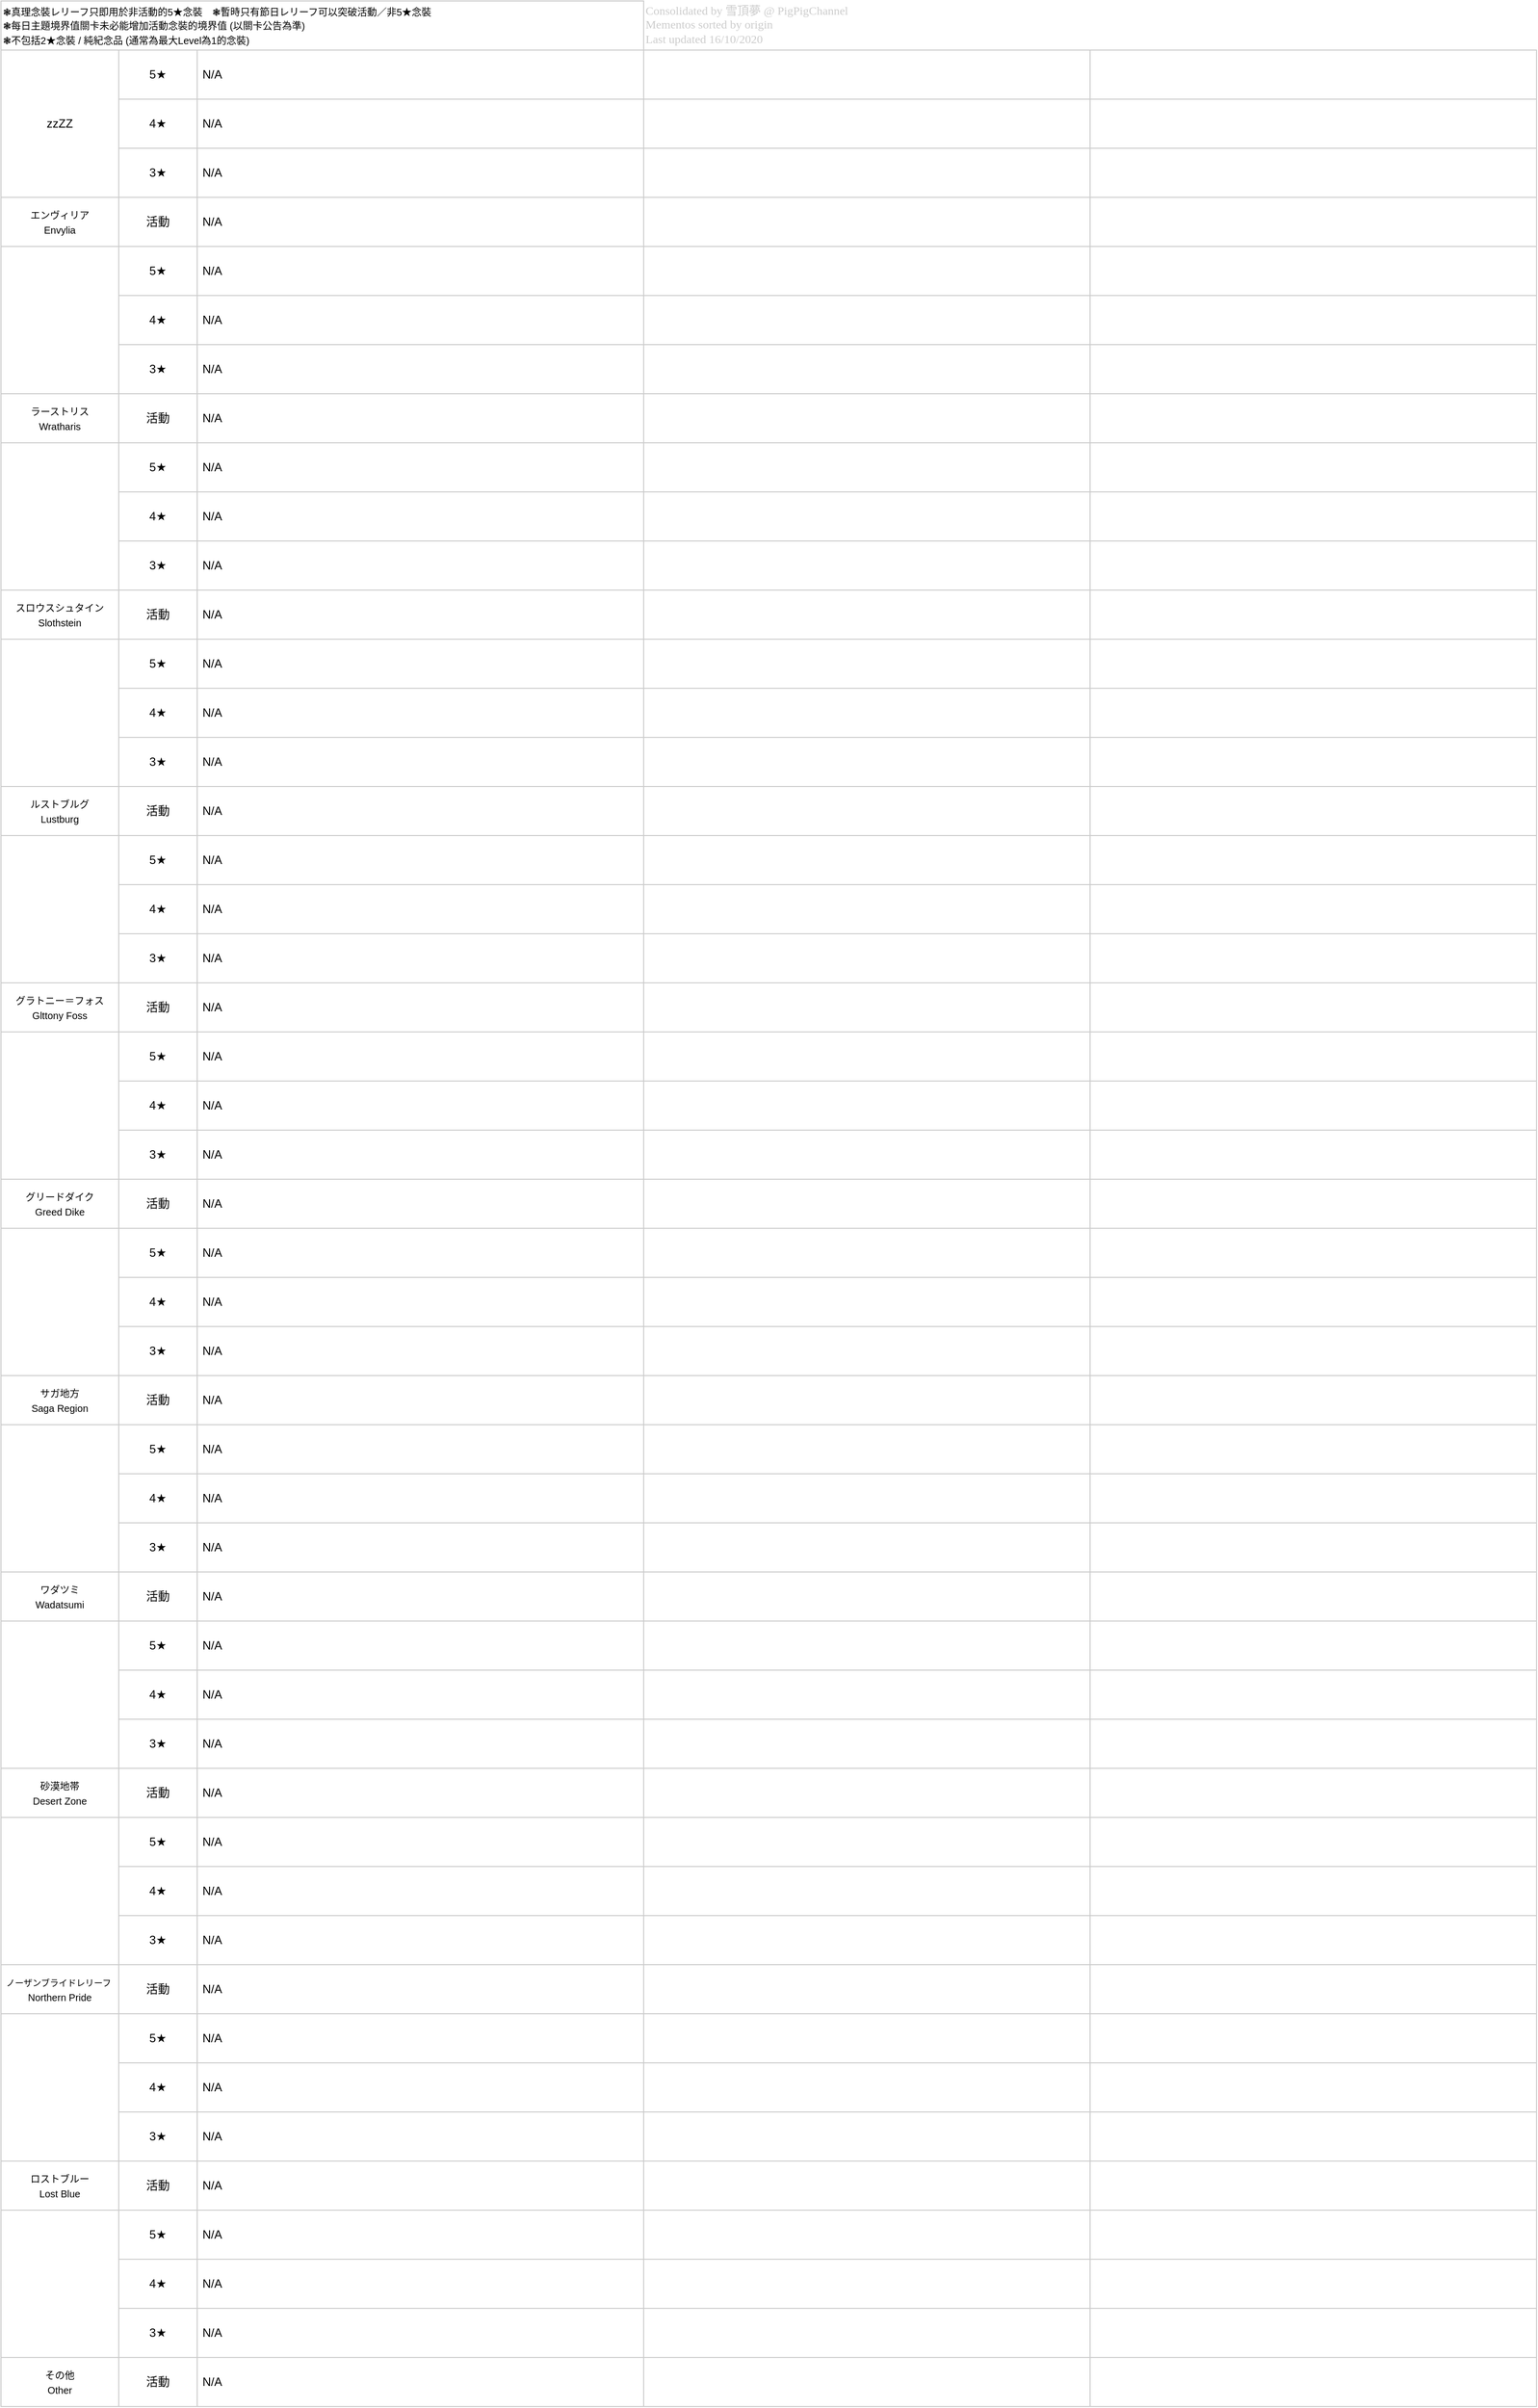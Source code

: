 <mxfile version="13.6.2" type="device"><diagram name="地區" id="9mBSCxyWkqm2xTTJYsas"><mxGraphModel dx="1038" dy="607" grid="1" gridSize="10" guides="1" tooltips="1" connect="1" arrows="1" fold="1" page="1" pageScale="1" pageWidth="1169" pageHeight="827" background="#ffffff" math="0" shadow="0"><root><object label="" author="雪頂夢 @ PigPigChannel" info="Mementos sorted by origin&#10;Last updated 16/10/2020" id="HAUtgPiBDVZbi4uubSfq-0"><mxCell/></object><mxCell id="HAUtgPiBDVZbi4uubSfq-80" value="Legend" parent="HAUtgPiBDVZbi4uubSfq-0"/><object label="Consolidated by %author%&lt;br&gt;%info%" placeholders="1" id="HAUtgPiBDVZbi4uubSfq-6"><mxCell style="text;html=1;resizable=0;points=[];autosize=1;align=left;verticalAlign=top;spacingTop=-4;fontFamily=Microsoft JhengHei;fontColor=#CCCCCC;editable=0;" parent="HAUtgPiBDVZbi4uubSfq-80" vertex="1"><mxGeometry x="695" y="40" width="240" height="50" as="geometry"/></mxCell></object><mxCell id="fIO-42AlciCK7q1x8llV-238" value="Background" parent="HAUtgPiBDVZbi4uubSfq-0"/><mxCell id="fIO-42AlciCK7q1x8llV-168" value="" style="group" parent="fIO-42AlciCK7q1x8llV-238" vertex="1" connectable="0" treatAsSingle="0"><mxGeometry x="240" y="90" width="1365" height="200" as="geometry"/></mxCell><mxCell id="K9Q8tnmP1osw5bezHa9C-7" value="&amp;nbsp;N/A" style="rounded=0;whiteSpace=wrap;html=1;strokeColor=#CCCCCC;align=left;" parent="fIO-42AlciCK7q1x8llV-168" vertex="1"><mxGeometry width="455" height="50" as="geometry"/></mxCell><mxCell id="fIO-42AlciCK7q1x8llV-157" value="&amp;nbsp;N/A" style="rounded=0;whiteSpace=wrap;html=1;strokeColor=#CCCCCC;align=left;" parent="fIO-42AlciCK7q1x8llV-168" vertex="1"><mxGeometry y="50" width="455" height="50" as="geometry"/></mxCell><mxCell id="fIO-42AlciCK7q1x8llV-158" value="&amp;nbsp;N/A" style="rounded=0;whiteSpace=wrap;html=1;strokeColor=#CCCCCC;align=left;" parent="fIO-42AlciCK7q1x8llV-168" vertex="1"><mxGeometry y="100" width="455" height="50" as="geometry"/></mxCell><mxCell id="fIO-42AlciCK7q1x8llV-159" value="&amp;nbsp;N/A" style="rounded=0;whiteSpace=wrap;html=1;strokeColor=#CCCCCC;align=left;" parent="fIO-42AlciCK7q1x8llV-168" vertex="1"><mxGeometry y="150" width="455" height="50" as="geometry"/></mxCell><mxCell id="fIO-42AlciCK7q1x8llV-160" value="" style="rounded=0;whiteSpace=wrap;html=1;strokeColor=#CCCCCC;align=left;" parent="fIO-42AlciCK7q1x8llV-168" vertex="1"><mxGeometry x="455" width="455" height="50" as="geometry"/></mxCell><mxCell id="fIO-42AlciCK7q1x8llV-161" value="" style="rounded=0;whiteSpace=wrap;html=1;strokeColor=#CCCCCC;align=left;" parent="fIO-42AlciCK7q1x8llV-168" vertex="1"><mxGeometry x="455" y="50" width="455" height="50" as="geometry"/></mxCell><mxCell id="fIO-42AlciCK7q1x8llV-162" value="" style="rounded=0;whiteSpace=wrap;html=1;strokeColor=#CCCCCC;align=left;" parent="fIO-42AlciCK7q1x8llV-168" vertex="1"><mxGeometry x="455" y="100" width="455" height="50" as="geometry"/></mxCell><mxCell id="fIO-42AlciCK7q1x8llV-163" value="" style="rounded=0;whiteSpace=wrap;html=1;strokeColor=#CCCCCC;align=left;" parent="fIO-42AlciCK7q1x8llV-168" vertex="1"><mxGeometry x="455" y="150" width="455" height="50" as="geometry"/></mxCell><mxCell id="fIO-42AlciCK7q1x8llV-164" value="" style="rounded=0;whiteSpace=wrap;html=1;strokeColor=#CCCCCC;align=left;" parent="fIO-42AlciCK7q1x8llV-168" vertex="1"><mxGeometry x="910" width="455" height="50" as="geometry"/></mxCell><mxCell id="fIO-42AlciCK7q1x8llV-165" value="" style="rounded=0;whiteSpace=wrap;html=1;strokeColor=#CCCCCC;align=left;" parent="fIO-42AlciCK7q1x8llV-168" vertex="1"><mxGeometry x="910" y="50" width="455" height="50" as="geometry"/></mxCell><mxCell id="fIO-42AlciCK7q1x8llV-166" value="" style="rounded=0;whiteSpace=wrap;html=1;strokeColor=#CCCCCC;align=left;" parent="fIO-42AlciCK7q1x8llV-168" vertex="1"><mxGeometry x="910" y="100" width="455" height="50" as="geometry"/></mxCell><mxCell id="fIO-42AlciCK7q1x8llV-167" value="" style="rounded=0;whiteSpace=wrap;html=1;strokeColor=#CCCCCC;align=left;" parent="fIO-42AlciCK7q1x8llV-168" vertex="1"><mxGeometry x="910" y="150" width="455" height="50" as="geometry"/></mxCell><mxCell id="fIO-42AlciCK7q1x8llV-199" value="" style="group" parent="fIO-42AlciCK7q1x8llV-238" vertex="1" connectable="0" treatAsSingle="0"><mxGeometry x="240" y="290" width="1365" height="200" as="geometry"/></mxCell><mxCell id="fIO-42AlciCK7q1x8llV-200" value="&amp;nbsp;N/A" style="rounded=0;whiteSpace=wrap;html=1;strokeColor=#CCCCCC;align=left;" parent="fIO-42AlciCK7q1x8llV-199" vertex="1"><mxGeometry width="455" height="50" as="geometry"/></mxCell><mxCell id="fIO-42AlciCK7q1x8llV-201" value="&amp;nbsp;N/A" style="rounded=0;whiteSpace=wrap;html=1;strokeColor=#CCCCCC;align=left;" parent="fIO-42AlciCK7q1x8llV-199" vertex="1"><mxGeometry y="50" width="455" height="50" as="geometry"/></mxCell><mxCell id="fIO-42AlciCK7q1x8llV-202" value="&amp;nbsp;N/A" style="rounded=0;whiteSpace=wrap;html=1;strokeColor=#CCCCCC;align=left;" parent="fIO-42AlciCK7q1x8llV-199" vertex="1"><mxGeometry y="100" width="455" height="50" as="geometry"/></mxCell><mxCell id="fIO-42AlciCK7q1x8llV-203" value="&amp;nbsp;N/A" style="rounded=0;whiteSpace=wrap;html=1;strokeColor=#CCCCCC;align=left;" parent="fIO-42AlciCK7q1x8llV-199" vertex="1"><mxGeometry y="150" width="455" height="50" as="geometry"/></mxCell><mxCell id="fIO-42AlciCK7q1x8llV-204" value="" style="rounded=0;whiteSpace=wrap;html=1;strokeColor=#CCCCCC;align=left;" parent="fIO-42AlciCK7q1x8llV-199" vertex="1"><mxGeometry x="455" width="455" height="50" as="geometry"/></mxCell><mxCell id="fIO-42AlciCK7q1x8llV-205" value="" style="rounded=0;whiteSpace=wrap;html=1;strokeColor=#CCCCCC;align=left;" parent="fIO-42AlciCK7q1x8llV-199" vertex="1"><mxGeometry x="455" y="50" width="455" height="50" as="geometry"/></mxCell><mxCell id="fIO-42AlciCK7q1x8llV-206" value="" style="rounded=0;whiteSpace=wrap;html=1;strokeColor=#CCCCCC;align=left;" parent="fIO-42AlciCK7q1x8llV-199" vertex="1"><mxGeometry x="455" y="100" width="455" height="50" as="geometry"/></mxCell><mxCell id="fIO-42AlciCK7q1x8llV-207" value="" style="rounded=0;whiteSpace=wrap;html=1;strokeColor=#CCCCCC;align=left;" parent="fIO-42AlciCK7q1x8llV-199" vertex="1"><mxGeometry x="455" y="150" width="455" height="50" as="geometry"/></mxCell><mxCell id="fIO-42AlciCK7q1x8llV-208" value="" style="rounded=0;whiteSpace=wrap;html=1;strokeColor=#CCCCCC;align=left;" parent="fIO-42AlciCK7q1x8llV-199" vertex="1"><mxGeometry x="910" width="455" height="50" as="geometry"/></mxCell><mxCell id="fIO-42AlciCK7q1x8llV-209" value="" style="rounded=0;whiteSpace=wrap;html=1;strokeColor=#CCCCCC;align=left;" parent="fIO-42AlciCK7q1x8llV-199" vertex="1"><mxGeometry x="910" y="50" width="455" height="50" as="geometry"/></mxCell><mxCell id="fIO-42AlciCK7q1x8llV-210" value="" style="rounded=0;whiteSpace=wrap;html=1;strokeColor=#CCCCCC;align=left;" parent="fIO-42AlciCK7q1x8llV-199" vertex="1"><mxGeometry x="910" y="100" width="455" height="50" as="geometry"/></mxCell><mxCell id="fIO-42AlciCK7q1x8llV-211" value="" style="rounded=0;whiteSpace=wrap;html=1;strokeColor=#CCCCCC;align=left;" parent="fIO-42AlciCK7q1x8llV-199" vertex="1"><mxGeometry x="910" y="150" width="455" height="50" as="geometry"/></mxCell><mxCell id="fIO-42AlciCK7q1x8llV-212" value="" style="group" parent="fIO-42AlciCK7q1x8llV-238" vertex="1" connectable="0" treatAsSingle="0"><mxGeometry x="240" y="490" width="1365" height="200" as="geometry"/></mxCell><mxCell id="fIO-42AlciCK7q1x8llV-213" value="&amp;nbsp;N/A" style="rounded=0;whiteSpace=wrap;html=1;strokeColor=#CCCCCC;align=left;" parent="fIO-42AlciCK7q1x8llV-212" vertex="1"><mxGeometry width="455" height="50" as="geometry"/></mxCell><mxCell id="fIO-42AlciCK7q1x8llV-214" value="&amp;nbsp;N/A" style="rounded=0;whiteSpace=wrap;html=1;strokeColor=#CCCCCC;align=left;" parent="fIO-42AlciCK7q1x8llV-212" vertex="1"><mxGeometry y="50" width="455" height="50" as="geometry"/></mxCell><mxCell id="fIO-42AlciCK7q1x8llV-215" value="&amp;nbsp;N/A" style="rounded=0;whiteSpace=wrap;html=1;strokeColor=#CCCCCC;align=left;" parent="fIO-42AlciCK7q1x8llV-212" vertex="1"><mxGeometry y="100" width="455" height="50" as="geometry"/></mxCell><mxCell id="fIO-42AlciCK7q1x8llV-216" value="&amp;nbsp;N/A" style="rounded=0;whiteSpace=wrap;html=1;strokeColor=#CCCCCC;align=left;" parent="fIO-42AlciCK7q1x8llV-212" vertex="1"><mxGeometry y="150" width="455" height="50" as="geometry"/></mxCell><mxCell id="fIO-42AlciCK7q1x8llV-217" value="" style="rounded=0;whiteSpace=wrap;html=1;strokeColor=#CCCCCC;align=left;" parent="fIO-42AlciCK7q1x8llV-212" vertex="1"><mxGeometry x="455" width="455" height="50" as="geometry"/></mxCell><mxCell id="fIO-42AlciCK7q1x8llV-218" value="" style="rounded=0;whiteSpace=wrap;html=1;strokeColor=#CCCCCC;align=left;" parent="fIO-42AlciCK7q1x8llV-212" vertex="1"><mxGeometry x="455" y="50" width="455" height="50" as="geometry"/></mxCell><mxCell id="fIO-42AlciCK7q1x8llV-219" value="" style="rounded=0;whiteSpace=wrap;html=1;strokeColor=#CCCCCC;align=left;" parent="fIO-42AlciCK7q1x8llV-212" vertex="1"><mxGeometry x="455" y="100" width="455" height="50" as="geometry"/></mxCell><mxCell id="fIO-42AlciCK7q1x8llV-220" value="" style="rounded=0;whiteSpace=wrap;html=1;strokeColor=#CCCCCC;align=left;" parent="fIO-42AlciCK7q1x8llV-212" vertex="1"><mxGeometry x="455" y="150" width="455" height="50" as="geometry"/></mxCell><mxCell id="fIO-42AlciCK7q1x8llV-221" value="" style="rounded=0;whiteSpace=wrap;html=1;strokeColor=#CCCCCC;align=left;" parent="fIO-42AlciCK7q1x8llV-212" vertex="1"><mxGeometry x="910" width="455" height="50" as="geometry"/></mxCell><mxCell id="fIO-42AlciCK7q1x8llV-222" value="" style="rounded=0;whiteSpace=wrap;html=1;strokeColor=#CCCCCC;align=left;" parent="fIO-42AlciCK7q1x8llV-212" vertex="1"><mxGeometry x="910" y="50" width="455" height="50" as="geometry"/></mxCell><mxCell id="fIO-42AlciCK7q1x8llV-223" value="" style="rounded=0;whiteSpace=wrap;html=1;strokeColor=#CCCCCC;align=left;" parent="fIO-42AlciCK7q1x8llV-212" vertex="1"><mxGeometry x="910" y="100" width="455" height="50" as="geometry"/></mxCell><mxCell id="fIO-42AlciCK7q1x8llV-224" value="" style="rounded=0;whiteSpace=wrap;html=1;strokeColor=#CCCCCC;align=left;" parent="fIO-42AlciCK7q1x8llV-212" vertex="1"><mxGeometry x="910" y="150" width="455" height="50" as="geometry"/></mxCell><mxCell id="fIO-42AlciCK7q1x8llV-225" value="" style="group" parent="fIO-42AlciCK7q1x8llV-238" vertex="1" connectable="0" treatAsSingle="0"><mxGeometry x="240" y="690" width="1365" height="200" as="geometry"/></mxCell><mxCell id="fIO-42AlciCK7q1x8llV-226" value="&amp;nbsp;N/A" style="rounded=0;whiteSpace=wrap;html=1;strokeColor=#CCCCCC;align=left;" parent="fIO-42AlciCK7q1x8llV-225" vertex="1"><mxGeometry width="455" height="50" as="geometry"/></mxCell><mxCell id="fIO-42AlciCK7q1x8llV-227" value="&amp;nbsp;N/A" style="rounded=0;whiteSpace=wrap;html=1;strokeColor=#CCCCCC;align=left;" parent="fIO-42AlciCK7q1x8llV-225" vertex="1"><mxGeometry y="50" width="455" height="50" as="geometry"/></mxCell><mxCell id="fIO-42AlciCK7q1x8llV-228" value="&amp;nbsp;N/A" style="rounded=0;whiteSpace=wrap;html=1;strokeColor=#CCCCCC;align=left;" parent="fIO-42AlciCK7q1x8llV-225" vertex="1"><mxGeometry y="100" width="455" height="50" as="geometry"/></mxCell><mxCell id="fIO-42AlciCK7q1x8llV-229" value="&amp;nbsp;N/A" style="rounded=0;whiteSpace=wrap;html=1;strokeColor=#CCCCCC;align=left;" parent="fIO-42AlciCK7q1x8llV-225" vertex="1"><mxGeometry y="150" width="455" height="50" as="geometry"/></mxCell><mxCell id="fIO-42AlciCK7q1x8llV-230" value="" style="rounded=0;whiteSpace=wrap;html=1;strokeColor=#CCCCCC;align=left;" parent="fIO-42AlciCK7q1x8llV-225" vertex="1"><mxGeometry x="455" width="455" height="50" as="geometry"/></mxCell><mxCell id="fIO-42AlciCK7q1x8llV-231" value="" style="rounded=0;whiteSpace=wrap;html=1;strokeColor=#CCCCCC;align=left;" parent="fIO-42AlciCK7q1x8llV-225" vertex="1"><mxGeometry x="455" y="50" width="455" height="50" as="geometry"/></mxCell><mxCell id="fIO-42AlciCK7q1x8llV-232" value="" style="rounded=0;whiteSpace=wrap;html=1;strokeColor=#CCCCCC;align=left;" parent="fIO-42AlciCK7q1x8llV-225" vertex="1"><mxGeometry x="455" y="100" width="455" height="50" as="geometry"/></mxCell><mxCell id="fIO-42AlciCK7q1x8llV-233" value="" style="rounded=0;whiteSpace=wrap;html=1;strokeColor=#CCCCCC;align=left;" parent="fIO-42AlciCK7q1x8llV-225" vertex="1"><mxGeometry x="455" y="150" width="455" height="50" as="geometry"/></mxCell><mxCell id="fIO-42AlciCK7q1x8llV-234" value="" style="rounded=0;whiteSpace=wrap;html=1;strokeColor=#CCCCCC;align=left;" parent="fIO-42AlciCK7q1x8llV-225" vertex="1"><mxGeometry x="910" width="455" height="50" as="geometry"/></mxCell><mxCell id="fIO-42AlciCK7q1x8llV-235" value="" style="rounded=0;whiteSpace=wrap;html=1;strokeColor=#CCCCCC;align=left;" parent="fIO-42AlciCK7q1x8llV-225" vertex="1"><mxGeometry x="910" y="50" width="455" height="50" as="geometry"/></mxCell><mxCell id="fIO-42AlciCK7q1x8llV-236" value="" style="rounded=0;whiteSpace=wrap;html=1;strokeColor=#CCCCCC;align=left;" parent="fIO-42AlciCK7q1x8llV-225" vertex="1"><mxGeometry x="910" y="100" width="455" height="50" as="geometry"/></mxCell><mxCell id="fIO-42AlciCK7q1x8llV-237" value="" style="rounded=0;whiteSpace=wrap;html=1;strokeColor=#CCCCCC;align=left;" parent="fIO-42AlciCK7q1x8llV-225" vertex="1"><mxGeometry x="910" y="150" width="455" height="50" as="geometry"/></mxCell><mxCell id="fIO-42AlciCK7q1x8llV-239" value="" style="group" parent="fIO-42AlciCK7q1x8llV-238" vertex="1" connectable="0" treatAsSingle="0"><mxGeometry x="240" y="890" width="1365" height="200" as="geometry"/></mxCell><mxCell id="fIO-42AlciCK7q1x8llV-240" value="&amp;nbsp;N/A" style="rounded=0;whiteSpace=wrap;html=1;strokeColor=#CCCCCC;align=left;" parent="fIO-42AlciCK7q1x8llV-239" vertex="1"><mxGeometry width="455" height="50" as="geometry"/></mxCell><mxCell id="fIO-42AlciCK7q1x8llV-241" value="&amp;nbsp;N/A" style="rounded=0;whiteSpace=wrap;html=1;strokeColor=#CCCCCC;align=left;" parent="fIO-42AlciCK7q1x8llV-239" vertex="1"><mxGeometry y="50" width="455" height="50" as="geometry"/></mxCell><mxCell id="fIO-42AlciCK7q1x8llV-242" value="&amp;nbsp;N/A" style="rounded=0;whiteSpace=wrap;html=1;strokeColor=#CCCCCC;align=left;" parent="fIO-42AlciCK7q1x8llV-239" vertex="1"><mxGeometry y="100" width="455" height="50" as="geometry"/></mxCell><mxCell id="fIO-42AlciCK7q1x8llV-243" value="&amp;nbsp;N/A" style="rounded=0;whiteSpace=wrap;html=1;strokeColor=#CCCCCC;align=left;" parent="fIO-42AlciCK7q1x8llV-239" vertex="1"><mxGeometry y="150" width="455" height="50" as="geometry"/></mxCell><mxCell id="fIO-42AlciCK7q1x8llV-244" value="" style="rounded=0;whiteSpace=wrap;html=1;strokeColor=#CCCCCC;align=left;" parent="fIO-42AlciCK7q1x8llV-239" vertex="1"><mxGeometry x="455" width="455" height="50" as="geometry"/></mxCell><mxCell id="fIO-42AlciCK7q1x8llV-245" value="" style="rounded=0;whiteSpace=wrap;html=1;strokeColor=#CCCCCC;align=left;" parent="fIO-42AlciCK7q1x8llV-239" vertex="1"><mxGeometry x="455" y="50" width="455" height="50" as="geometry"/></mxCell><mxCell id="fIO-42AlciCK7q1x8llV-246" value="" style="rounded=0;whiteSpace=wrap;html=1;strokeColor=#CCCCCC;align=left;" parent="fIO-42AlciCK7q1x8llV-239" vertex="1"><mxGeometry x="455" y="100" width="455" height="50" as="geometry"/></mxCell><mxCell id="fIO-42AlciCK7q1x8llV-247" value="" style="rounded=0;whiteSpace=wrap;html=1;strokeColor=#CCCCCC;align=left;" parent="fIO-42AlciCK7q1x8llV-239" vertex="1"><mxGeometry x="455" y="150" width="455" height="50" as="geometry"/></mxCell><mxCell id="fIO-42AlciCK7q1x8llV-248" value="" style="rounded=0;whiteSpace=wrap;html=1;strokeColor=#CCCCCC;align=left;" parent="fIO-42AlciCK7q1x8llV-239" vertex="1"><mxGeometry x="910" width="455" height="50" as="geometry"/></mxCell><mxCell id="fIO-42AlciCK7q1x8llV-249" value="" style="rounded=0;whiteSpace=wrap;html=1;strokeColor=#CCCCCC;align=left;" parent="fIO-42AlciCK7q1x8llV-239" vertex="1"><mxGeometry x="910" y="50" width="455" height="50" as="geometry"/></mxCell><mxCell id="fIO-42AlciCK7q1x8llV-250" value="" style="rounded=0;whiteSpace=wrap;html=1;strokeColor=#CCCCCC;align=left;" parent="fIO-42AlciCK7q1x8llV-239" vertex="1"><mxGeometry x="910" y="100" width="455" height="50" as="geometry"/></mxCell><mxCell id="fIO-42AlciCK7q1x8llV-251" value="" style="rounded=0;whiteSpace=wrap;html=1;strokeColor=#CCCCCC;align=left;" parent="fIO-42AlciCK7q1x8llV-239" vertex="1"><mxGeometry x="910" y="150" width="455" height="50" as="geometry"/></mxCell><mxCell id="fIO-42AlciCK7q1x8llV-252" value="" style="group" parent="fIO-42AlciCK7q1x8llV-238" vertex="1" connectable="0" treatAsSingle="0"><mxGeometry x="240" y="1090" width="1365" height="200" as="geometry"/></mxCell><mxCell id="fIO-42AlciCK7q1x8llV-253" value="&amp;nbsp;N/A" style="rounded=0;whiteSpace=wrap;html=1;strokeColor=#CCCCCC;align=left;" parent="fIO-42AlciCK7q1x8llV-252" vertex="1"><mxGeometry width="455" height="50" as="geometry"/></mxCell><mxCell id="fIO-42AlciCK7q1x8llV-254" value="&amp;nbsp;N/A" style="rounded=0;whiteSpace=wrap;html=1;strokeColor=#CCCCCC;align=left;" parent="fIO-42AlciCK7q1x8llV-252" vertex="1"><mxGeometry y="50" width="455" height="50" as="geometry"/></mxCell><mxCell id="fIO-42AlciCK7q1x8llV-255" value="&amp;nbsp;N/A" style="rounded=0;whiteSpace=wrap;html=1;strokeColor=#CCCCCC;align=left;" parent="fIO-42AlciCK7q1x8llV-252" vertex="1"><mxGeometry y="100" width="455" height="50" as="geometry"/></mxCell><mxCell id="fIO-42AlciCK7q1x8llV-256" value="&amp;nbsp;N/A" style="rounded=0;whiteSpace=wrap;html=1;strokeColor=#CCCCCC;align=left;" parent="fIO-42AlciCK7q1x8llV-252" vertex="1"><mxGeometry y="150" width="455" height="50" as="geometry"/></mxCell><mxCell id="fIO-42AlciCK7q1x8llV-257" value="" style="rounded=0;whiteSpace=wrap;html=1;strokeColor=#CCCCCC;align=left;" parent="fIO-42AlciCK7q1x8llV-252" vertex="1"><mxGeometry x="455" width="455" height="50" as="geometry"/></mxCell><mxCell id="fIO-42AlciCK7q1x8llV-258" value="" style="rounded=0;whiteSpace=wrap;html=1;strokeColor=#CCCCCC;align=left;" parent="fIO-42AlciCK7q1x8llV-252" vertex="1"><mxGeometry x="455" y="50" width="455" height="50" as="geometry"/></mxCell><mxCell id="fIO-42AlciCK7q1x8llV-259" value="" style="rounded=0;whiteSpace=wrap;html=1;strokeColor=#CCCCCC;align=left;" parent="fIO-42AlciCK7q1x8llV-252" vertex="1"><mxGeometry x="455" y="100" width="455" height="50" as="geometry"/></mxCell><mxCell id="fIO-42AlciCK7q1x8llV-260" value="" style="rounded=0;whiteSpace=wrap;html=1;strokeColor=#CCCCCC;align=left;" parent="fIO-42AlciCK7q1x8llV-252" vertex="1"><mxGeometry x="455" y="150" width="455" height="50" as="geometry"/></mxCell><mxCell id="fIO-42AlciCK7q1x8llV-261" value="" style="rounded=0;whiteSpace=wrap;html=1;strokeColor=#CCCCCC;align=left;" parent="fIO-42AlciCK7q1x8llV-252" vertex="1"><mxGeometry x="910" width="455" height="50" as="geometry"/></mxCell><mxCell id="fIO-42AlciCK7q1x8llV-262" value="" style="rounded=0;whiteSpace=wrap;html=1;strokeColor=#CCCCCC;align=left;" parent="fIO-42AlciCK7q1x8llV-252" vertex="1"><mxGeometry x="910" y="50" width="455" height="50" as="geometry"/></mxCell><mxCell id="fIO-42AlciCK7q1x8llV-263" value="" style="rounded=0;whiteSpace=wrap;html=1;strokeColor=#CCCCCC;align=left;" parent="fIO-42AlciCK7q1x8llV-252" vertex="1"><mxGeometry x="910" y="100" width="455" height="50" as="geometry"/></mxCell><mxCell id="fIO-42AlciCK7q1x8llV-264" value="" style="rounded=0;whiteSpace=wrap;html=1;strokeColor=#CCCCCC;align=left;" parent="fIO-42AlciCK7q1x8llV-252" vertex="1"><mxGeometry x="910" y="150" width="455" height="50" as="geometry"/></mxCell><mxCell id="fIO-42AlciCK7q1x8llV-265" value="" style="group" parent="fIO-42AlciCK7q1x8llV-238" vertex="1" connectable="0" treatAsSingle="0"><mxGeometry x="240" y="1290" width="1365" height="200" as="geometry"/></mxCell><mxCell id="fIO-42AlciCK7q1x8llV-266" value="&amp;nbsp;N/A" style="rounded=0;whiteSpace=wrap;html=1;strokeColor=#CCCCCC;align=left;" parent="fIO-42AlciCK7q1x8llV-265" vertex="1"><mxGeometry width="455" height="50" as="geometry"/></mxCell><mxCell id="fIO-42AlciCK7q1x8llV-267" value="&amp;nbsp;N/A" style="rounded=0;whiteSpace=wrap;html=1;strokeColor=#CCCCCC;align=left;" parent="fIO-42AlciCK7q1x8llV-265" vertex="1"><mxGeometry y="50" width="455" height="50" as="geometry"/></mxCell><mxCell id="fIO-42AlciCK7q1x8llV-268" value="&amp;nbsp;N/A" style="rounded=0;whiteSpace=wrap;html=1;strokeColor=#CCCCCC;align=left;" parent="fIO-42AlciCK7q1x8llV-265" vertex="1"><mxGeometry y="100" width="455" height="50" as="geometry"/></mxCell><mxCell id="fIO-42AlciCK7q1x8llV-269" value="&amp;nbsp;N/A" style="rounded=0;whiteSpace=wrap;html=1;strokeColor=#CCCCCC;align=left;" parent="fIO-42AlciCK7q1x8llV-265" vertex="1"><mxGeometry y="150" width="455" height="50" as="geometry"/></mxCell><mxCell id="fIO-42AlciCK7q1x8llV-270" value="" style="rounded=0;whiteSpace=wrap;html=1;strokeColor=#CCCCCC;align=left;" parent="fIO-42AlciCK7q1x8llV-265" vertex="1"><mxGeometry x="455" width="455" height="50" as="geometry"/></mxCell><mxCell id="fIO-42AlciCK7q1x8llV-271" value="" style="rounded=0;whiteSpace=wrap;html=1;strokeColor=#CCCCCC;align=left;" parent="fIO-42AlciCK7q1x8llV-265" vertex="1"><mxGeometry x="455" y="50" width="455" height="50" as="geometry"/></mxCell><mxCell id="fIO-42AlciCK7q1x8llV-272" value="" style="rounded=0;whiteSpace=wrap;html=1;strokeColor=#CCCCCC;align=left;" parent="fIO-42AlciCK7q1x8llV-265" vertex="1"><mxGeometry x="455" y="100" width="455" height="50" as="geometry"/></mxCell><mxCell id="fIO-42AlciCK7q1x8llV-273" value="" style="rounded=0;whiteSpace=wrap;html=1;strokeColor=#CCCCCC;align=left;" parent="fIO-42AlciCK7q1x8llV-265" vertex="1"><mxGeometry x="455" y="150" width="455" height="50" as="geometry"/></mxCell><mxCell id="fIO-42AlciCK7q1x8llV-274" value="" style="rounded=0;whiteSpace=wrap;html=1;strokeColor=#CCCCCC;align=left;" parent="fIO-42AlciCK7q1x8llV-265" vertex="1"><mxGeometry x="910" width="455" height="50" as="geometry"/></mxCell><mxCell id="fIO-42AlciCK7q1x8llV-275" value="" style="rounded=0;whiteSpace=wrap;html=1;strokeColor=#CCCCCC;align=left;" parent="fIO-42AlciCK7q1x8llV-265" vertex="1"><mxGeometry x="910" y="50" width="455" height="50" as="geometry"/></mxCell><mxCell id="fIO-42AlciCK7q1x8llV-276" value="" style="rounded=0;whiteSpace=wrap;html=1;strokeColor=#CCCCCC;align=left;" parent="fIO-42AlciCK7q1x8llV-265" vertex="1"><mxGeometry x="910" y="100" width="455" height="50" as="geometry"/></mxCell><mxCell id="fIO-42AlciCK7q1x8llV-277" value="" style="rounded=0;whiteSpace=wrap;html=1;strokeColor=#CCCCCC;align=left;" parent="fIO-42AlciCK7q1x8llV-265" vertex="1"><mxGeometry x="910" y="150" width="455" height="50" as="geometry"/></mxCell><mxCell id="fIO-42AlciCK7q1x8llV-278" value="" style="group" parent="fIO-42AlciCK7q1x8llV-238" vertex="1" connectable="0" treatAsSingle="0"><mxGeometry x="240" y="1490" width="1365" height="200" as="geometry"/></mxCell><mxCell id="fIO-42AlciCK7q1x8llV-279" value="&amp;nbsp;N/A" style="rounded=0;whiteSpace=wrap;html=1;strokeColor=#CCCCCC;align=left;" parent="fIO-42AlciCK7q1x8llV-278" vertex="1"><mxGeometry width="455" height="50" as="geometry"/></mxCell><mxCell id="fIO-42AlciCK7q1x8llV-280" value="&amp;nbsp;N/A" style="rounded=0;whiteSpace=wrap;html=1;strokeColor=#CCCCCC;align=left;" parent="fIO-42AlciCK7q1x8llV-278" vertex="1"><mxGeometry y="50" width="455" height="50" as="geometry"/></mxCell><mxCell id="fIO-42AlciCK7q1x8llV-281" value="&amp;nbsp;N/A" style="rounded=0;whiteSpace=wrap;html=1;strokeColor=#CCCCCC;align=left;" parent="fIO-42AlciCK7q1x8llV-278" vertex="1"><mxGeometry y="100" width="455" height="50" as="geometry"/></mxCell><mxCell id="fIO-42AlciCK7q1x8llV-282" value="&amp;nbsp;N/A" style="rounded=0;whiteSpace=wrap;html=1;strokeColor=#CCCCCC;align=left;" parent="fIO-42AlciCK7q1x8llV-278" vertex="1"><mxGeometry y="150" width="455" height="50" as="geometry"/></mxCell><mxCell id="fIO-42AlciCK7q1x8llV-283" value="" style="rounded=0;whiteSpace=wrap;html=1;strokeColor=#CCCCCC;align=left;" parent="fIO-42AlciCK7q1x8llV-278" vertex="1"><mxGeometry x="455" width="455" height="50" as="geometry"/></mxCell><mxCell id="fIO-42AlciCK7q1x8llV-284" value="" style="rounded=0;whiteSpace=wrap;html=1;strokeColor=#CCCCCC;align=left;" parent="fIO-42AlciCK7q1x8llV-278" vertex="1"><mxGeometry x="455" y="50" width="455" height="50" as="geometry"/></mxCell><mxCell id="fIO-42AlciCK7q1x8llV-285" value="" style="rounded=0;whiteSpace=wrap;html=1;strokeColor=#CCCCCC;align=left;" parent="fIO-42AlciCK7q1x8llV-278" vertex="1"><mxGeometry x="455" y="100" width="455" height="50" as="geometry"/></mxCell><mxCell id="fIO-42AlciCK7q1x8llV-286" value="" style="rounded=0;whiteSpace=wrap;html=1;strokeColor=#CCCCCC;align=left;" parent="fIO-42AlciCK7q1x8llV-278" vertex="1"><mxGeometry x="455" y="150" width="455" height="50" as="geometry"/></mxCell><mxCell id="fIO-42AlciCK7q1x8llV-287" value="" style="rounded=0;whiteSpace=wrap;html=1;strokeColor=#CCCCCC;align=left;" parent="fIO-42AlciCK7q1x8llV-278" vertex="1"><mxGeometry x="910" width="455" height="50" as="geometry"/></mxCell><mxCell id="fIO-42AlciCK7q1x8llV-288" value="" style="rounded=0;whiteSpace=wrap;html=1;strokeColor=#CCCCCC;align=left;" parent="fIO-42AlciCK7q1x8llV-278" vertex="1"><mxGeometry x="910" y="50" width="455" height="50" as="geometry"/></mxCell><mxCell id="fIO-42AlciCK7q1x8llV-289" value="" style="rounded=0;whiteSpace=wrap;html=1;strokeColor=#CCCCCC;align=left;" parent="fIO-42AlciCK7q1x8llV-278" vertex="1"><mxGeometry x="910" y="100" width="455" height="50" as="geometry"/></mxCell><mxCell id="fIO-42AlciCK7q1x8llV-290" value="" style="rounded=0;whiteSpace=wrap;html=1;strokeColor=#CCCCCC;align=left;" parent="fIO-42AlciCK7q1x8llV-278" vertex="1"><mxGeometry x="910" y="150" width="455" height="50" as="geometry"/></mxCell><mxCell id="fIO-42AlciCK7q1x8llV-291" value="" style="group" parent="fIO-42AlciCK7q1x8llV-238" vertex="1" connectable="0" treatAsSingle="0"><mxGeometry x="240" y="1690" width="1365" height="200" as="geometry"/></mxCell><mxCell id="fIO-42AlciCK7q1x8llV-292" value="&amp;nbsp;N/A" style="rounded=0;whiteSpace=wrap;html=1;strokeColor=#CCCCCC;align=left;" parent="fIO-42AlciCK7q1x8llV-291" vertex="1"><mxGeometry width="455" height="50" as="geometry"/></mxCell><mxCell id="fIO-42AlciCK7q1x8llV-293" value="&amp;nbsp;N/A" style="rounded=0;whiteSpace=wrap;html=1;strokeColor=#CCCCCC;align=left;" parent="fIO-42AlciCK7q1x8llV-291" vertex="1"><mxGeometry y="50" width="455" height="50" as="geometry"/></mxCell><mxCell id="fIO-42AlciCK7q1x8llV-294" value="&amp;nbsp;N/A" style="rounded=0;whiteSpace=wrap;html=1;strokeColor=#CCCCCC;align=left;" parent="fIO-42AlciCK7q1x8llV-291" vertex="1"><mxGeometry y="100" width="455" height="50" as="geometry"/></mxCell><mxCell id="fIO-42AlciCK7q1x8llV-295" value="&amp;nbsp;N/A" style="rounded=0;whiteSpace=wrap;html=1;strokeColor=#CCCCCC;align=left;" parent="fIO-42AlciCK7q1x8llV-291" vertex="1"><mxGeometry y="150" width="455" height="50" as="geometry"/></mxCell><mxCell id="fIO-42AlciCK7q1x8llV-296" value="" style="rounded=0;whiteSpace=wrap;html=1;strokeColor=#CCCCCC;align=left;" parent="fIO-42AlciCK7q1x8llV-291" vertex="1"><mxGeometry x="455" width="455" height="50" as="geometry"/></mxCell><mxCell id="fIO-42AlciCK7q1x8llV-297" value="" style="rounded=0;whiteSpace=wrap;html=1;strokeColor=#CCCCCC;align=left;" parent="fIO-42AlciCK7q1x8llV-291" vertex="1"><mxGeometry x="455" y="50" width="455" height="50" as="geometry"/></mxCell><mxCell id="fIO-42AlciCK7q1x8llV-298" value="" style="rounded=0;whiteSpace=wrap;html=1;strokeColor=#CCCCCC;align=left;" parent="fIO-42AlciCK7q1x8llV-291" vertex="1"><mxGeometry x="455" y="100" width="455" height="50" as="geometry"/></mxCell><mxCell id="fIO-42AlciCK7q1x8llV-299" value="" style="rounded=0;whiteSpace=wrap;html=1;strokeColor=#CCCCCC;align=left;" parent="fIO-42AlciCK7q1x8llV-291" vertex="1"><mxGeometry x="455" y="150" width="455" height="50" as="geometry"/></mxCell><mxCell id="fIO-42AlciCK7q1x8llV-300" value="" style="rounded=0;whiteSpace=wrap;html=1;strokeColor=#CCCCCC;align=left;" parent="fIO-42AlciCK7q1x8llV-291" vertex="1"><mxGeometry x="910" width="455" height="50" as="geometry"/></mxCell><mxCell id="fIO-42AlciCK7q1x8llV-301" value="" style="rounded=0;whiteSpace=wrap;html=1;strokeColor=#CCCCCC;align=left;" parent="fIO-42AlciCK7q1x8llV-291" vertex="1"><mxGeometry x="910" y="50" width="455" height="50" as="geometry"/></mxCell><mxCell id="fIO-42AlciCK7q1x8llV-302" value="" style="rounded=0;whiteSpace=wrap;html=1;strokeColor=#CCCCCC;align=left;" parent="fIO-42AlciCK7q1x8llV-291" vertex="1"><mxGeometry x="910" y="100" width="455" height="50" as="geometry"/></mxCell><mxCell id="fIO-42AlciCK7q1x8llV-303" value="" style="rounded=0;whiteSpace=wrap;html=1;strokeColor=#CCCCCC;align=left;" parent="fIO-42AlciCK7q1x8llV-291" vertex="1"><mxGeometry x="910" y="150" width="455" height="50" as="geometry"/></mxCell><mxCell id="fIO-42AlciCK7q1x8llV-304" value="" style="group" parent="fIO-42AlciCK7q1x8llV-238" vertex="1" connectable="0" treatAsSingle="0"><mxGeometry x="240" y="1890" width="1365" height="200" as="geometry"/></mxCell><mxCell id="fIO-42AlciCK7q1x8llV-305" value="&amp;nbsp;N/A" style="rounded=0;whiteSpace=wrap;html=1;strokeColor=#CCCCCC;align=left;" parent="fIO-42AlciCK7q1x8llV-304" vertex="1"><mxGeometry width="455" height="50" as="geometry"/></mxCell><mxCell id="fIO-42AlciCK7q1x8llV-306" value="&amp;nbsp;N/A" style="rounded=0;whiteSpace=wrap;html=1;strokeColor=#CCCCCC;align=left;" parent="fIO-42AlciCK7q1x8llV-304" vertex="1"><mxGeometry y="50" width="455" height="50" as="geometry"/></mxCell><mxCell id="fIO-42AlciCK7q1x8llV-307" value="&amp;nbsp;N/A" style="rounded=0;whiteSpace=wrap;html=1;strokeColor=#CCCCCC;align=left;" parent="fIO-42AlciCK7q1x8llV-304" vertex="1"><mxGeometry y="100" width="455" height="50" as="geometry"/></mxCell><mxCell id="fIO-42AlciCK7q1x8llV-308" value="&amp;nbsp;N/A" style="rounded=0;whiteSpace=wrap;html=1;strokeColor=#CCCCCC;align=left;" parent="fIO-42AlciCK7q1x8llV-304" vertex="1"><mxGeometry y="150" width="455" height="50" as="geometry"/></mxCell><mxCell id="fIO-42AlciCK7q1x8llV-309" value="" style="rounded=0;whiteSpace=wrap;html=1;strokeColor=#CCCCCC;align=left;" parent="fIO-42AlciCK7q1x8llV-304" vertex="1"><mxGeometry x="455" width="455" height="50" as="geometry"/></mxCell><mxCell id="fIO-42AlciCK7q1x8llV-310" value="" style="rounded=0;whiteSpace=wrap;html=1;strokeColor=#CCCCCC;align=left;" parent="fIO-42AlciCK7q1x8llV-304" vertex="1"><mxGeometry x="455" y="50" width="455" height="50" as="geometry"/></mxCell><mxCell id="fIO-42AlciCK7q1x8llV-311" value="" style="rounded=0;whiteSpace=wrap;html=1;strokeColor=#CCCCCC;align=left;" parent="fIO-42AlciCK7q1x8llV-304" vertex="1"><mxGeometry x="455" y="100" width="455" height="50" as="geometry"/></mxCell><mxCell id="fIO-42AlciCK7q1x8llV-312" value="" style="rounded=0;whiteSpace=wrap;html=1;strokeColor=#CCCCCC;align=left;" parent="fIO-42AlciCK7q1x8llV-304" vertex="1"><mxGeometry x="455" y="150" width="455" height="50" as="geometry"/></mxCell><mxCell id="fIO-42AlciCK7q1x8llV-313" value="" style="rounded=0;whiteSpace=wrap;html=1;strokeColor=#CCCCCC;align=left;" parent="fIO-42AlciCK7q1x8llV-304" vertex="1"><mxGeometry x="910" width="455" height="50" as="geometry"/></mxCell><mxCell id="fIO-42AlciCK7q1x8llV-314" value="" style="rounded=0;whiteSpace=wrap;html=1;strokeColor=#CCCCCC;align=left;" parent="fIO-42AlciCK7q1x8llV-304" vertex="1"><mxGeometry x="910" y="50" width="455" height="50" as="geometry"/></mxCell><mxCell id="fIO-42AlciCK7q1x8llV-315" value="" style="rounded=0;whiteSpace=wrap;html=1;strokeColor=#CCCCCC;align=left;" parent="fIO-42AlciCK7q1x8llV-304" vertex="1"><mxGeometry x="910" y="100" width="455" height="50" as="geometry"/></mxCell><mxCell id="fIO-42AlciCK7q1x8llV-316" value="" style="rounded=0;whiteSpace=wrap;html=1;strokeColor=#CCCCCC;align=left;" parent="fIO-42AlciCK7q1x8llV-304" vertex="1"><mxGeometry x="910" y="150" width="455" height="50" as="geometry"/></mxCell><mxCell id="fIO-42AlciCK7q1x8llV-317" value="" style="group" parent="fIO-42AlciCK7q1x8llV-238" vertex="1" connectable="0" treatAsSingle="0"><mxGeometry x="240" y="2090" width="1365" height="200" as="geometry"/></mxCell><mxCell id="fIO-42AlciCK7q1x8llV-318" value="&amp;nbsp;N/A" style="rounded=0;whiteSpace=wrap;html=1;strokeColor=#CCCCCC;align=left;" parent="fIO-42AlciCK7q1x8llV-317" vertex="1"><mxGeometry width="455" height="50" as="geometry"/></mxCell><mxCell id="fIO-42AlciCK7q1x8llV-319" value="&amp;nbsp;N/A" style="rounded=0;whiteSpace=wrap;html=1;strokeColor=#CCCCCC;align=left;" parent="fIO-42AlciCK7q1x8llV-317" vertex="1"><mxGeometry y="50" width="455" height="50" as="geometry"/></mxCell><mxCell id="fIO-42AlciCK7q1x8llV-320" value="&amp;nbsp;N/A" style="rounded=0;whiteSpace=wrap;html=1;strokeColor=#CCCCCC;align=left;" parent="fIO-42AlciCK7q1x8llV-317" vertex="1"><mxGeometry y="100" width="455" height="50" as="geometry"/></mxCell><mxCell id="fIO-42AlciCK7q1x8llV-321" value="&amp;nbsp;N/A" style="rounded=0;whiteSpace=wrap;html=1;strokeColor=#CCCCCC;align=left;" parent="fIO-42AlciCK7q1x8llV-317" vertex="1"><mxGeometry y="150" width="455" height="50" as="geometry"/></mxCell><mxCell id="fIO-42AlciCK7q1x8llV-322" value="" style="rounded=0;whiteSpace=wrap;html=1;strokeColor=#CCCCCC;align=left;" parent="fIO-42AlciCK7q1x8llV-317" vertex="1"><mxGeometry x="455" width="455" height="50" as="geometry"/></mxCell><mxCell id="fIO-42AlciCK7q1x8llV-323" value="" style="rounded=0;whiteSpace=wrap;html=1;strokeColor=#CCCCCC;align=left;" parent="fIO-42AlciCK7q1x8llV-317" vertex="1"><mxGeometry x="455" y="50" width="455" height="50" as="geometry"/></mxCell><mxCell id="fIO-42AlciCK7q1x8llV-324" value="" style="rounded=0;whiteSpace=wrap;html=1;strokeColor=#CCCCCC;align=left;" parent="fIO-42AlciCK7q1x8llV-317" vertex="1"><mxGeometry x="455" y="100" width="455" height="50" as="geometry"/></mxCell><mxCell id="fIO-42AlciCK7q1x8llV-325" value="" style="rounded=0;whiteSpace=wrap;html=1;strokeColor=#CCCCCC;align=left;" parent="fIO-42AlciCK7q1x8llV-317" vertex="1"><mxGeometry x="455" y="150" width="455" height="50" as="geometry"/></mxCell><mxCell id="fIO-42AlciCK7q1x8llV-326" value="" style="rounded=0;whiteSpace=wrap;html=1;strokeColor=#CCCCCC;align=left;" parent="fIO-42AlciCK7q1x8llV-317" vertex="1"><mxGeometry x="910" width="455" height="50" as="geometry"/></mxCell><mxCell id="fIO-42AlciCK7q1x8llV-327" value="" style="rounded=0;whiteSpace=wrap;html=1;strokeColor=#CCCCCC;align=left;" parent="fIO-42AlciCK7q1x8llV-317" vertex="1"><mxGeometry x="910" y="50" width="455" height="50" as="geometry"/></mxCell><mxCell id="fIO-42AlciCK7q1x8llV-328" value="" style="rounded=0;whiteSpace=wrap;html=1;strokeColor=#CCCCCC;align=left;" parent="fIO-42AlciCK7q1x8llV-317" vertex="1"><mxGeometry x="910" y="100" width="455" height="50" as="geometry"/></mxCell><mxCell id="fIO-42AlciCK7q1x8llV-329" value="" style="rounded=0;whiteSpace=wrap;html=1;strokeColor=#CCCCCC;align=left;" parent="fIO-42AlciCK7q1x8llV-317" vertex="1"><mxGeometry x="910" y="150" width="455" height="50" as="geometry"/></mxCell><mxCell id="fIO-42AlciCK7q1x8llV-330" value="" style="group" parent="fIO-42AlciCK7q1x8llV-238" vertex="1" connectable="0" treatAsSingle="0"><mxGeometry x="240" y="2290" width="1365" height="200" as="geometry"/></mxCell><mxCell id="fIO-42AlciCK7q1x8llV-331" value="&amp;nbsp;N/A" style="rounded=0;whiteSpace=wrap;html=1;strokeColor=#CCCCCC;align=left;" parent="fIO-42AlciCK7q1x8llV-330" vertex="1"><mxGeometry width="455" height="50" as="geometry"/></mxCell><mxCell id="fIO-42AlciCK7q1x8llV-332" value="&amp;nbsp;N/A" style="rounded=0;whiteSpace=wrap;html=1;strokeColor=#CCCCCC;align=left;" parent="fIO-42AlciCK7q1x8llV-330" vertex="1"><mxGeometry y="50" width="455" height="50" as="geometry"/></mxCell><mxCell id="fIO-42AlciCK7q1x8llV-333" value="&amp;nbsp;N/A" style="rounded=0;whiteSpace=wrap;html=1;strokeColor=#CCCCCC;align=left;" parent="fIO-42AlciCK7q1x8llV-330" vertex="1"><mxGeometry y="100" width="455" height="50" as="geometry"/></mxCell><mxCell id="fIO-42AlciCK7q1x8llV-334" value="&amp;nbsp;N/A" style="rounded=0;whiteSpace=wrap;html=1;strokeColor=#CCCCCC;align=left;" parent="fIO-42AlciCK7q1x8llV-330" vertex="1"><mxGeometry y="150" width="455" height="50" as="geometry"/></mxCell><mxCell id="fIO-42AlciCK7q1x8llV-335" value="" style="rounded=0;whiteSpace=wrap;html=1;strokeColor=#CCCCCC;align=left;" parent="fIO-42AlciCK7q1x8llV-330" vertex="1"><mxGeometry x="455" width="455" height="50" as="geometry"/></mxCell><mxCell id="fIO-42AlciCK7q1x8llV-336" value="" style="rounded=0;whiteSpace=wrap;html=1;strokeColor=#CCCCCC;align=left;" parent="fIO-42AlciCK7q1x8llV-330" vertex="1"><mxGeometry x="455" y="50" width="455" height="50" as="geometry"/></mxCell><mxCell id="fIO-42AlciCK7q1x8llV-337" value="" style="rounded=0;whiteSpace=wrap;html=1;strokeColor=#CCCCCC;align=left;" parent="fIO-42AlciCK7q1x8llV-330" vertex="1"><mxGeometry x="455" y="100" width="455" height="50" as="geometry"/></mxCell><mxCell id="fIO-42AlciCK7q1x8llV-338" value="" style="rounded=0;whiteSpace=wrap;html=1;strokeColor=#CCCCCC;align=left;" parent="fIO-42AlciCK7q1x8llV-330" vertex="1"><mxGeometry x="455" y="150" width="455" height="50" as="geometry"/></mxCell><mxCell id="fIO-42AlciCK7q1x8llV-339" value="" style="rounded=0;whiteSpace=wrap;html=1;strokeColor=#CCCCCC;align=left;" parent="fIO-42AlciCK7q1x8llV-330" vertex="1"><mxGeometry x="910" width="455" height="50" as="geometry"/></mxCell><mxCell id="fIO-42AlciCK7q1x8llV-340" value="" style="rounded=0;whiteSpace=wrap;html=1;strokeColor=#CCCCCC;align=left;" parent="fIO-42AlciCK7q1x8llV-330" vertex="1"><mxGeometry x="910" y="50" width="455" height="50" as="geometry"/></mxCell><mxCell id="fIO-42AlciCK7q1x8llV-341" value="" style="rounded=0;whiteSpace=wrap;html=1;strokeColor=#CCCCCC;align=left;" parent="fIO-42AlciCK7q1x8llV-330" vertex="1"><mxGeometry x="910" y="100" width="455" height="50" as="geometry"/></mxCell><mxCell id="fIO-42AlciCK7q1x8llV-342" value="" style="rounded=0;whiteSpace=wrap;html=1;strokeColor=#CCCCCC;align=left;" parent="fIO-42AlciCK7q1x8llV-330" vertex="1"><mxGeometry x="910" y="150" width="455" height="50" as="geometry"/></mxCell><mxCell id="HAUtgPiBDVZbi4uubSfq-1" value="Table" parent="HAUtgPiBDVZbi4uubSfq-0"/><mxCell id="RaZbgQchxWyRu5YghVVP-1" value="&lt;font style=&quot;font-size: 10px&quot;&gt;❃真理念裝レリーフ只即用於非活動的5★念裝　❃暫時只有節日レリーフ可以突破活動／非5★念裝&lt;br&gt;❃每日主題境界值關卡未必能增加活動念裝的境界值 (以關卡公告為準)&lt;br&gt;❃不包括2★念裝 / 純紀念品 (通常為最大Level為1的念裝)&lt;br&gt;&lt;/font&gt;" style="rounded=0;whiteSpace=wrap;html=1;strokeColor=#CCCCCC;align=left;" parent="HAUtgPiBDVZbi4uubSfq-1" vertex="1"><mxGeometry x="40" y="40" width="655" height="50" as="geometry"/></mxCell><mxCell id="K9Q8tnmP1osw5bezHa9C-1" value="zzZZ" style="rounded=0;whiteSpace=wrap;html=1;strokeColor=#CCCCCC;" parent="HAUtgPiBDVZbi4uubSfq-1" vertex="1"><mxGeometry x="40" y="90" width="120" height="150" as="geometry"/></mxCell><UserObject label="" tooltip="エンヴィリアレリーフ" id="HAUtgPiBDVZbi4uubSfq-74"><mxCell style="shape=image;verticalLabelPosition=bottom;labelBackgroundColor=#ffffff;verticalAlign=top;aspect=fixed;imageAspect=0;image=https://snowdome.github.io/tagatame/mementos/resources/ui/IT_CONCEPTCARD_COMMON_ENV.png;fontFamily=Microsoft JhengHei;" parent="HAUtgPiBDVZbi4uubSfq-1" vertex="1"><mxGeometry x="60" y="125" width="80" height="80" as="geometry"/></mxCell></UserObject><mxCell id="K9Q8tnmP1osw5bezHa9C-6" value="&lt;font style=&quot;font-size: 10px&quot;&gt;エンヴィリア&lt;br&gt;Envylia&lt;br&gt;&lt;/font&gt;" style="rounded=0;whiteSpace=wrap;html=1;strokeColor=#CCCCCC;" parent="HAUtgPiBDVZbi4uubSfq-1" vertex="1"><mxGeometry x="40" y="240" width="120" height="50" as="geometry"/></mxCell><mxCell id="xxPnzmnm-rdyElY1nf8M-3" value="&lt;font style=&quot;font-size: 12px&quot;&gt;5★&lt;/font&gt;" style="rounded=0;whiteSpace=wrap;html=1;strokeColor=#CCCCCC;" parent="HAUtgPiBDVZbi4uubSfq-1" vertex="1"><mxGeometry x="160" y="90" width="80" height="50" as="geometry"/></mxCell><mxCell id="xxPnzmnm-rdyElY1nf8M-4" value="4★" style="rounded=0;whiteSpace=wrap;html=1;strokeColor=#CCCCCC;" parent="HAUtgPiBDVZbi4uubSfq-1" vertex="1"><mxGeometry x="160" y="140" width="80" height="50" as="geometry"/></mxCell><mxCell id="xxPnzmnm-rdyElY1nf8M-5" value="3★" style="rounded=0;whiteSpace=wrap;html=1;strokeColor=#CCCCCC;" parent="HAUtgPiBDVZbi4uubSfq-1" vertex="1"><mxGeometry x="160" y="190" width="80" height="50" as="geometry"/></mxCell><mxCell id="RaZbgQchxWyRu5YghVVP-2" value="活動" style="rounded=0;whiteSpace=wrap;html=1;strokeColor=#CCCCCC;" parent="HAUtgPiBDVZbi4uubSfq-1" vertex="1"><mxGeometry x="160" y="240" width="80" height="50" as="geometry"/></mxCell><UserObject label="" id="i3pbnBXTU7iSGYTE-mGq-0"><mxCell style="shape=image;verticalLabelPosition=bottom;labelBackgroundColor=#ffffff;verticalAlign=top;aspect=fixed;imageAspect=0;image=https://snowdome.github.io/tagatame/mementos/resources/ui/group_envyria.png;fontFamily=Microsoft JhengHei;" parent="HAUtgPiBDVZbi4uubSfq-1" vertex="1"><mxGeometry x="40" y="90" width="30" height="30" as="geometry"/></mxCell></UserObject><UserObject label="" 名稱="圧倒的敗北" 念裝LS="HP+40% 物防+60% &lt;憤怒&gt;特効+40% &lt;強欲&gt;特効+20%" 團隊="緋炎騎士団" id="xxPnzmnm-rdyElY1nf8M-1"><mxCell style="shape=image;verticalLabelPosition=bottom;labelBackgroundColor=#ffffff;verticalAlign=top;aspect=fixed;imageAspect=0;image=https://snowdome.github.io/tagatame/mementos/resources/TS_ENVYRIA_CLOE_01.png;fontFamily=Microsoft JhengHei;imageBorder=none;labelBorderColor=none;" parent="HAUtgPiBDVZbi4uubSfq-1" vertex="1"><mxGeometry x="290" y="95" width="40" height="40" as="geometry"/></mxCell></UserObject><UserObject label="" 名稱="在りし日の緋炎" 念裝LS="HP+40% 物攻+30% 魔攻+30% &lt;憤怒&gt;特効+60%" 團隊="緋炎騎士団" id="RaZbgQchxWyRu5YghVVP-9"><mxCell style="shape=image;verticalLabelPosition=bottom;labelBackgroundColor=#ffffff;verticalAlign=top;aspect=fixed;imageAspect=0;image=https://snowdome.github.io/tagatame/mementos/resources/TS_ENVYRIA_VETTEL_01.png;fontFamily=Microsoft JhengHei;imageBorder=none;" parent="HAUtgPiBDVZbi4uubSfq-1" vertex="1"><mxGeometry x="245" y="95" width="40" height="40" as="geometry"/></mxCell></UserObject><UserObject label="" 名稱="スタディオーダー" 念裝LS="HP+30% 物攻+30% 魔攻+20% 回避率+10% &lt;憤怒&gt;特効+30% &lt;強欲&gt;特効+30%" 團隊="緋炎騎士団" id="RaZbgQchxWyRu5YghVVP-30"><mxCell style="shape=image;verticalLabelPosition=bottom;labelBackgroundColor=#ffffff;verticalAlign=top;aspect=fixed;imageAspect=0;image=https://snowdome.github.io/tagatame/mementos/resources/TS_ENVYRIA_VICTOR_01.png;fontFamily=Microsoft JhengHei;imageBorder=none;labelBorderColor=none;" parent="HAUtgPiBDVZbi4uubSfq-1" vertex="1"><mxGeometry x="335" y="95" width="40" height="40" as="geometry"/></mxCell></UserObject><UserObject label="" 名稱="継承されし大陸の正義" 念裝LS="HP+50% 闇属性特効+30% 闇属性耐性+20% &lt;強欲&gt;特効+60%" 團隊="聖教騎士団" id="RaZbgQchxWyRu5YghVVP-31"><mxCell style="shape=image;verticalLabelPosition=bottom;labelBackgroundColor=#ffffff;verticalAlign=top;aspect=fixed;imageAspect=0;image=https://snowdome.github.io/tagatame/mementos/resources/TS_ENVYRIA_CANON_01.png;fontFamily=Microsoft JhengHei;imageBorder=none;labelBorderColor=none;" parent="HAUtgPiBDVZbi4uubSfq-1" vertex="1"><mxGeometry x="380" y="95" width="40" height="40" as="geometry"/></mxCell></UserObject><UserObject label="" 名稱="正義を賭して" 念裝LS="HP+70% 物攻+15% 物防+15% &lt;嫉妬&gt;特効+20% &lt;強欲&gt;特効+20% &lt;憤怒&gt;特効+20%" 團隊="聖教騎士団" id="RaZbgQchxWyRu5YghVVP-38"><mxCell style="shape=image;verticalLabelPosition=bottom;labelBackgroundColor=#ffffff;verticalAlign=top;aspect=fixed;imageAspect=0;image=https://snowdome.github.io/tagatame/mementos/resources/TS_ENVYRIA_MONZOTM_02.png;fontFamily=Microsoft JhengHei;imageBorder=none;labelBorderColor=none;" parent="HAUtgPiBDVZbi4uubSfq-1" vertex="1"><mxGeometry x="425" y="95" width="40" height="40" as="geometry"/></mxCell></UserObject><UserObject label="" 名稱="大陸の正義、ここに在り" 念裝LS="HP+40% 物攻+30% 魔攻+30% &lt;強欲&gt;特効+60%" 團隊="聖教騎士団" id="RaZbgQchxWyRu5YghVVP-41"><mxCell style="shape=image;verticalLabelPosition=bottom;labelBackgroundColor=#ffffff;verticalAlign=top;aspect=fixed;imageAspect=0;image=https://snowdome.github.io/tagatame/mementos/resources/TS_ENVYRIA_ZAYIN_01.png;fontFamily=Microsoft JhengHei;imageBorder=none;labelBorderColor=none;" parent="HAUtgPiBDVZbi4uubSfq-1" vertex="1"><mxGeometry x="470" y="95" width="40" height="40" as="geometry"/></mxCell></UserObject><UserObject label="" 名稱="特式お手入れの成果は" 念裝LS="N/A" 團隊="N/A" id="RaZbgQchxWyRu5YghVVP-42"><mxCell style="shape=image;verticalLabelPosition=bottom;labelBackgroundColor=#ffffff;verticalAlign=top;aspect=fixed;imageAspect=0;image=https://snowdome.github.io/tagatame/mementos/resources/TS_ENVYRIA_BELTA_01.png;fontFamily=Microsoft JhengHei;" parent="HAUtgPiBDVZbi4uubSfq-1" vertex="1"><mxGeometry x="515" y="95" width="40" height="40" as="geometry"/></mxCell></UserObject><UserObject label="" 名稱="笑顔の先に望む世界" 念裝LS="HP+50% 物防+25% 魔防+25% &lt;強欲&gt;特効+30% &lt;嫉妬&gt;特効+30%" 團隊="聖教騎士団" id="RaZbgQchxWyRu5YghVVP-43"><mxCell style="shape=image;verticalLabelPosition=bottom;labelBackgroundColor=#ffffff;verticalAlign=top;aspect=fixed;imageAspect=0;image=https://snowdome.github.io/tagatame/mementos/resources/TS_ENVYRIA_ZAYIN_02.png;fontFamily=Microsoft JhengHei;imageBorder=none;labelBorderColor=none;" parent="HAUtgPiBDVZbi4uubSfq-1" vertex="1"><mxGeometry x="560" y="95" width="40" height="40" as="geometry"/></mxCell></UserObject><UserObject label="" 名稱="嗚呼、麗しき純白の獅子" 念裝LS="HP+50% 物攻+20% 刺突攻撃力+20% クリティカル率+20% &lt;嫉妬&gt;特効+30% &lt;憤怒&gt;特効+30%" 團隊="シェイナファンクラブ; エンヴィリア王国騎士団" id="RaZbgQchxWyRu5YghVVP-50"><mxCell style="shape=image;verticalLabelPosition=bottom;labelBackgroundColor=#ffffff;verticalAlign=top;aspect=fixed;imageAspect=0;image=https://snowdome.github.io/tagatame/mementos/resources/TS_ENVYRIA_LEONIA_01.png;fontFamily=Microsoft JhengHei;" parent="HAUtgPiBDVZbi4uubSfq-1" vertex="1"><mxGeometry x="605" y="95" width="40" height="40" as="geometry"/></mxCell></UserObject><UserObject label="" 名稱="溢れる夏の音色" 念裝LS="N/A" 團隊="N/A" id="RaZbgQchxWyRu5YghVVP-51"><mxCell style="shape=image;verticalLabelPosition=bottom;labelBackgroundColor=#ffffff;verticalAlign=top;aspect=fixed;imageAspect=0;image=https://snowdome.github.io/tagatame/mementos/resources/TS_ENVYRIA_SYARON_01.png;fontFamily=Microsoft JhengHei;" parent="HAUtgPiBDVZbi4uubSfq-1" vertex="1"><mxGeometry x="650" y="95" width="40" height="40" as="geometry"/></mxCell></UserObject><UserObject label="" 名稱="打ち上げる夏の思い出" 念裝LS="N/A" 團隊="N/A" id="RaZbgQchxWyRu5YghVVP-53"><mxCell style="shape=image;verticalLabelPosition=bottom;labelBackgroundColor=#ffffff;verticalAlign=top;aspect=fixed;imageAspect=0;image=https://snowdome.github.io/tagatame/mementos/resources/TS_ENVYRIA_BELTA_02.png;fontFamily=Microsoft JhengHei;" parent="HAUtgPiBDVZbi4uubSfq-1" vertex="1"><mxGeometry x="700" y="95" width="40" height="40" as="geometry"/></mxCell></UserObject><UserObject label="" 名稱="受け継がれた鋼の意志" 念裝LS="物攻+40% 範囲攻撃力+20% 物防+30% 素早さ+10% &lt;憤怒&gt;特効+40% &lt;暴食&gt;特効+20%" 團隊="緋炎騎士団" id="IowSC4QyKpo-ISQIrlC1-0"><mxCell style="shape=image;verticalLabelPosition=bottom;labelBackgroundColor=#ffffff;verticalAlign=top;aspect=fixed;imageAspect=0;image=https://snowdome.github.io/tagatame/mementos/resources/TS_ENVYRIA_GERALD_01.png;fontFamily=Microsoft JhengHei;" parent="HAUtgPiBDVZbi4uubSfq-1" vertex="1"><mxGeometry x="745" y="95" width="40" height="40" as="geometry"/></mxCell></UserObject><UserObject label="" 名稱="淡い想い、紅鏡に照らして" 念裝LS="HP+70% 物攻+15% 物防+15% &lt;憤怒&gt;特効+40% &lt;嫉妬&gt;特効+20%" 團隊="緋炎騎士団" id="IowSC4QyKpo-ISQIrlC1-1"><mxCell style="shape=image;verticalLabelPosition=bottom;labelBackgroundColor=#ffffff;verticalAlign=top;aspect=fixed;imageAspect=0;image=https://snowdome.github.io/tagatame/mementos/resources/TS_ENVYRIA_NATALIE_01.png;fontFamily=Microsoft JhengHei;" parent="HAUtgPiBDVZbi4uubSfq-1" vertex="1"><mxGeometry x="790" y="95" width="40" height="40" as="geometry"/></mxCell></UserObject><UserObject label="" 名稱="託されし世界を導く光" 念裝LS="HP+60% 物攻+20% 魔攻+20% &lt;強欲&gt;特効+40% &lt;嫉妬&gt;特効+20%" 團隊="聖教騎士団" id="PwYjezDKagCsbHcIh4M5-1"><mxCell style="shape=image;verticalLabelPosition=bottom;labelBackgroundColor=#ffffff;verticalAlign=top;aspect=fixed;imageAspect=0;image=https://snowdome.github.io/tagatame/mementos/resources/TS_ENVYRIA_CANON_02.png;fontFamily=Microsoft JhengHei;" parent="HAUtgPiBDVZbi4uubSfq-1" vertex="1"><mxGeometry x="835" y="95" width="40" height="40" as="geometry"/></mxCell></UserObject><UserObject label="" 名稱="姫騎士という高嶺の花" 念裝LS="N/A" 團隊="エンヴィリア王国騎士団" id="RaZbgQchxWyRu5YghVVP-17"><mxCell style="shape=image;verticalLabelPosition=bottom;labelBackgroundColor=#ffffff;verticalAlign=top;aspect=fixed;imageAspect=0;image=https://snowdome.github.io/tagatame/mementos/resources/TS_ENVYRIA_LUCRETIA_01.png;fontFamily=Microsoft JhengHei;" parent="HAUtgPiBDVZbi4uubSfq-1" vertex="1"><mxGeometry x="245" y="195" width="40" height="40" as="geometry"/></mxCell></UserObject><UserObject label="" 名稱="ささやかな休息" 念裝LS="N/A" 團隊="N/A" id="RaZbgQchxWyRu5YghVVP-18"><mxCell style="shape=image;verticalLabelPosition=bottom;labelBackgroundColor=#ffffff;verticalAlign=top;aspect=fixed;imageAspect=0;image=https://snowdome.github.io/tagatame/mementos/resources/TS_ENVYRIA_DECEL_01.png;fontFamily=Microsoft JhengHei;" parent="HAUtgPiBDVZbi4uubSfq-1" vertex="1"><mxGeometry x="290" y="195" width="40" height="40" as="geometry"/></mxCell></UserObject><UserObject label="" 名稱="シェイナファンの証明" 念裝LS="HP+20% 物攻+20% 器用さ+20% &lt;嫉妬&gt;特効+20%" 團隊="シェイナファンクラブ" id="RaZbgQchxWyRu5YghVVP-19"><mxCell style="shape=image;verticalLabelPosition=bottom;labelBackgroundColor=#ffffff;verticalAlign=top;aspect=fixed;imageAspect=0;image=https://snowdome.github.io/tagatame/mementos/resources/TS_ENVYRIA_ALFRED_01.png;fontFamily=Microsoft JhengHei;" parent="HAUtgPiBDVZbi4uubSfq-1" vertex="1"><mxGeometry x="335" y="195" width="40" height="40" as="geometry"/></mxCell></UserObject><UserObject label="" 名稱="戦場の手向けの花" 念裝LS="N/A" 團隊="エンヴィリア王国騎士団" id="RaZbgQchxWyRu5YghVVP-20"><mxCell style="shape=image;verticalLabelPosition=bottom;labelBackgroundColor=#ffffff;verticalAlign=top;aspect=fixed;imageAspect=0;image=https://snowdome.github.io/tagatame/mementos/resources/TS_ENVYRIA_PRISCILA_01.png;fontFamily=Microsoft JhengHei;" parent="HAUtgPiBDVZbi4uubSfq-1" vertex="1"><mxGeometry x="380" y="195" width="40" height="40" as="geometry"/></mxCell></UserObject><UserObject label="" 名稱="お気に入りの帽子" 念裝LS="N/A" 團隊="N/A" id="RaZbgQchxWyRu5YghVVP-21"><mxCell style="shape=image;verticalLabelPosition=bottom;labelBackgroundColor=#ffffff;verticalAlign=top;aspect=fixed;imageAspect=0;image=https://snowdome.github.io/tagatame/mementos/resources/TS_ENVYRIA_ELAINE_01.png;fontFamily=Microsoft JhengHei;" parent="HAUtgPiBDVZbi4uubSfq-1" vertex="1"><mxGeometry x="425" y="195" width="40" height="40" as="geometry"/></mxCell></UserObject><UserObject label="" 名稱="戦士の休息" 念裝LS="物防+50% &lt;嫉妬&gt;特効+20%" 團隊="エンヴィリア王国騎士団" id="RaZbgQchxWyRu5YghVVP-24"><mxCell style="shape=image;verticalLabelPosition=bottom;labelBackgroundColor=#ffffff;verticalAlign=top;aspect=fixed;imageAspect=0;image=https://snowdome.github.io/tagatame/mementos/resources/TS_ENVYRIA_DILGA_01.png;fontFamily=Microsoft JhengHei;" parent="HAUtgPiBDVZbi4uubSfq-1" vertex="1"><mxGeometry x="470" y="195" width="40" height="40" as="geometry"/></mxCell></UserObject><UserObject label="" 名稱="「甘き追想」" 念裝LS="N/A" 團隊="蒼炎騎士団" id="RaZbgQchxWyRu5YghVVP-25"><mxCell style="shape=image;verticalLabelPosition=bottom;labelBackgroundColor=#ffffff;verticalAlign=top;aspect=fixed;imageAspect=0;image=https://snowdome.github.io/tagatame/mementos/resources/TS_ENVYRIA_AGATHA_01.png;fontFamily=Microsoft JhengHei;" parent="HAUtgPiBDVZbi4uubSfq-1" vertex="1"><mxGeometry x="515" y="195" width="40" height="40" as="geometry"/></mxCell></UserObject><UserObject label="" 名稱="「買い物のススメ」" 念裝LS="N/A" 團隊="N/A" id="RaZbgQchxWyRu5YghVVP-26"><mxCell style="shape=image;verticalLabelPosition=bottom;labelBackgroundColor=#ffffff;verticalAlign=top;aspect=fixed;imageAspect=0;image=https://snowdome.github.io/tagatame/mementos/resources/TS_ENVYRIA_ROTEN_01.png;fontFamily=Microsoft JhengHei;" parent="HAUtgPiBDVZbi4uubSfq-1" vertex="1"><mxGeometry x="560" y="195" width="40" height="40" as="geometry"/></mxCell></UserObject><UserObject label="" 名稱="未来への展望" 念裝LS="N/A" 團隊="N/A" id="RaZbgQchxWyRu5YghVVP-28"><mxCell style="shape=image;verticalLabelPosition=bottom;labelBackgroundColor=#ffffff;verticalAlign=top;aspect=fixed;imageAspect=0;image=https://snowdome.github.io/tagatame/mementos/resources/TS_ENVYRIA_FOUNTAIN_01.png;fontFamily=Microsoft JhengHei;" parent="HAUtgPiBDVZbi4uubSfq-1" vertex="1"><mxGeometry x="605" y="195" width="40" height="40" as="geometry"/></mxCell></UserObject><UserObject label="" 名稱="積み重ね、結晶" 念裝LS="N/A" 團隊="N/A" id="RaZbgQchxWyRu5YghVVP-29"><mxCell style="shape=image;verticalLabelPosition=bottom;labelBackgroundColor=#ffffff;verticalAlign=top;aspect=fixed;imageAspect=0;image=https://snowdome.github.io/tagatame/mementos/resources/TS_ENVYRIA_ALAIA_01.png;fontFamily=Microsoft JhengHei;" parent="HAUtgPiBDVZbi4uubSfq-1" vertex="1"><mxGeometry x="650" y="195" width="40" height="40" as="geometry"/></mxCell></UserObject><UserObject label="" 名稱="幸せってこと♪" 念裝LS="HP+30% 物攻+20% &lt;嫉妬&gt;特効+30%" 團隊="エンヴィリア王国騎士団" id="RaZbgQchxWyRu5YghVVP-39"><mxCell style="shape=image;verticalLabelPosition=bottom;labelBackgroundColor=#ffffff;verticalAlign=top;aspect=fixed;imageAspect=0;image=https://snowdome.github.io/tagatame/mementos/resources/TS_ENVYRIA_LUCRETIA_02.png;fontFamily=Microsoft JhengHei;" parent="HAUtgPiBDVZbi4uubSfq-1" vertex="1"><mxGeometry x="245" y="245" width="40" height="40" as="geometry"/></mxCell></UserObject><UserObject label="" 名稱="優しき反抗期" 念裝LS="HP+20% 物攻+30% &lt;嫉妬&gt;特効+10% &lt;憤怒&gt;特効+10% &lt;色欲&gt;特効+10%" 團隊="エンヴィリア王国騎士団" id="RaZbgQchxWyRu5YghVVP-48"><mxCell style="shape=image;verticalLabelPosition=bottom;labelBackgroundColor=#ffffff;verticalAlign=top;aspect=fixed;imageAspect=0;image=https://snowdome.github.io/tagatame/mementos/resources/TS_ENVYRIA_GINO_01.png;fontFamily=Microsoft JhengHei;" parent="HAUtgPiBDVZbi4uubSfq-1" vertex="1"><mxGeometry x="290" y="245" width="40" height="40" as="geometry"/></mxCell></UserObject><UserObject label="" 名稱="その夢。ぬくもりの中に" 念裝LS="HP+30% 斬撃攻撃力+30% &lt;嫉妬&gt;特効+15% &lt;憤怒&gt;特効+15%" 團隊="蒼炎騎士団" id="RaZbgQchxWyRu5YghVVP-49"><mxCell style="shape=image;verticalLabelPosition=bottom;labelBackgroundColor=#ffffff;verticalAlign=top;aspect=fixed;imageAspect=0;image=https://snowdome.github.io/tagatame/mementos/resources/TS_APRILFOOL_01.png;fontFamily=Microsoft JhengHei;" parent="HAUtgPiBDVZbi4uubSfq-1" vertex="1"><mxGeometry x="335" y="245" width="40" height="40" as="geometry"/></mxCell></UserObject><mxCell id="RaZbgQchxWyRu5YghVVP-111" value="" style="rounded=0;whiteSpace=wrap;html=1;strokeColor=#CCCCCC;" parent="HAUtgPiBDVZbi4uubSfq-1" vertex="1"><mxGeometry x="40" y="290" width="120" height="150" as="geometry"/></mxCell><UserObject label="" tooltip="ラーストリスレリーフ" id="RaZbgQchxWyRu5YghVVP-112"><mxCell style="shape=image;verticalLabelPosition=bottom;labelBackgroundColor=#ffffff;verticalAlign=top;aspect=fixed;imageAspect=0;image=https://snowdome.github.io/tagatame/mementos/resources/ui/IT_CONCEPTCARD_COMMON_WRA.png;fontFamily=Microsoft JhengHei;" parent="HAUtgPiBDVZbi4uubSfq-1" vertex="1"><mxGeometry x="60" y="325" width="80" height="80" as="geometry"/></mxCell></UserObject><mxCell id="RaZbgQchxWyRu5YghVVP-113" value="&lt;font style=&quot;font-size: 10px&quot;&gt;ラーストリス&lt;br&gt;Wratharis&lt;br&gt;&lt;/font&gt;" style="rounded=0;whiteSpace=wrap;html=1;strokeColor=#CCCCCC;" parent="HAUtgPiBDVZbi4uubSfq-1" vertex="1"><mxGeometry x="40" y="440" width="120" height="50" as="geometry"/></mxCell><mxCell id="RaZbgQchxWyRu5YghVVP-114" value="&lt;font style=&quot;font-size: 12px&quot;&gt;5★&lt;/font&gt;" style="rounded=0;whiteSpace=wrap;html=1;strokeColor=#CCCCCC;" parent="HAUtgPiBDVZbi4uubSfq-1" vertex="1"><mxGeometry x="160" y="290" width="80" height="50" as="geometry"/></mxCell><mxCell id="RaZbgQchxWyRu5YghVVP-115" value="4★" style="rounded=0;whiteSpace=wrap;html=1;strokeColor=#CCCCCC;" parent="HAUtgPiBDVZbi4uubSfq-1" vertex="1"><mxGeometry x="160" y="340" width="80" height="50" as="geometry"/></mxCell><mxCell id="RaZbgQchxWyRu5YghVVP-116" value="3★" style="rounded=0;whiteSpace=wrap;html=1;strokeColor=#CCCCCC;" parent="HAUtgPiBDVZbi4uubSfq-1" vertex="1"><mxGeometry x="160" y="390" width="80" height="50" as="geometry"/></mxCell><mxCell id="RaZbgQchxWyRu5YghVVP-139" value="活動" style="rounded=0;whiteSpace=wrap;html=1;strokeColor=#CCCCCC;" parent="HAUtgPiBDVZbi4uubSfq-1" vertex="1"><mxGeometry x="160" y="440" width="80" height="50" as="geometry"/></mxCell><UserObject label="" id="i3pbnBXTU7iSGYTE-mGq-1"><mxCell style="shape=image;verticalLabelPosition=bottom;labelBackgroundColor=#ffffff;verticalAlign=top;aspect=fixed;imageAspect=0;image=https://snowdome.github.io/tagatame/mementos/resources/ui/group_wrath.png;fontFamily=Microsoft JhengHei;" parent="HAUtgPiBDVZbi4uubSfq-1" vertex="1"><mxGeometry x="40" y="290" width="30" height="30" as="geometry"/></mxCell></UserObject><UserObject label="" 名稱="双星の想いは募り" 念裝LS="HP+70% 物攻15% 物防15% &lt;嫉妬&gt;特効+40% &lt;強欲&gt;特効+20%" 團隊="シャドウメサイヤ" id="RaZbgQchxWyRu5YghVVP-142"><mxCell style="shape=image;verticalLabelPosition=bottom;labelBackgroundColor=#ffffff;verticalAlign=top;aspect=fixed;imageAspect=0;image=https://snowdome.github.io/tagatame/mementos/resources/TS_WRATH_SPICA_01.png;fontFamily=Microsoft JhengHei;imageBorder=none;labelBorderColor=none;" parent="HAUtgPiBDVZbi4uubSfq-1" vertex="1"><mxGeometry x="289" y="295" width="40" height="40" as="geometry"/></mxCell></UserObject><UserObject label="" 名稱="漆黒の野望、未だ叶わず" 念裝LS="HP+40% 物攻+20% 斬撃攻撃力+20% 光属性耐性+20% &lt;嫉妬&gt;特効+60%" 團隊="シャドウメサイヤ" id="RaZbgQchxWyRu5YghVVP-143"><mxCell style="shape=image;verticalLabelPosition=bottom;labelBackgroundColor=#ffffff;verticalAlign=top;aspect=fixed;imageAspect=0;image=https://snowdome.github.io/tagatame/mementos/resources/TS_WRATH_ZAHAR_01.png;fontFamily=Microsoft JhengHei;imageBorder=none;" parent="HAUtgPiBDVZbi4uubSfq-1" vertex="1"><mxGeometry x="244" y="295" width="40" height="40" as="geometry"/></mxCell></UserObject><UserObject label="" 名稱="私だって守れる！" 念裝LS="HP+30% 魔攻+30% 素早さ+10% 射撃攻撃回避率+20% &lt;嫉妬&gt;特効+30% &lt;憤怒&gt;特効+30%" 團隊="シャドウメサイヤ" id="RaZbgQchxWyRu5YghVVP-144"><mxCell style="shape=image;verticalLabelPosition=bottom;labelBackgroundColor=#ffffff;verticalAlign=top;aspect=fixed;imageAspect=0;image=https://snowdome.github.io/tagatame/mementos/resources/TS_WRATH_MARE_01.png;fontFamily=Microsoft JhengHei;imageBorder=none;labelBorderColor=none;" parent="HAUtgPiBDVZbi4uubSfq-1" vertex="1"><mxGeometry x="334" y="295" width="40" height="40" as="geometry"/></mxCell></UserObject><UserObject label="" 名稱="漆黒に揺蕩いしは" 念裝LS="物攻+60% 光属性耐性+20% クリティカル率+20% &lt;強欲&gt;特効+40% &lt;憤怒&gt;特効+20%" 團隊="聖教騎士団" id="RaZbgQchxWyRu5YghVVP-145"><mxCell style="shape=image;verticalLabelPosition=bottom;labelBackgroundColor=#ffffff;verticalAlign=top;aspect=fixed;imageAspect=0;image=https://snowdome.github.io/tagatame/mementos/resources/TS_WRATH_KUDHANSTEIN_01.png;fontFamily=Microsoft JhengHei;imageBorder=none;labelBorderColor=none;" parent="HAUtgPiBDVZbi4uubSfq-1" vertex="1"><mxGeometry x="379" y="295" width="40" height="40" as="geometry"/></mxCell></UserObject><UserObject label="" 名稱="可能性は広き海の如く" 念裝LS="HP+60% 物攻+30% 範囲攻撃属性+10% &lt;憤怒&gt;特効+40% &lt;嫉妬&gt;特効+20%" 團隊="ラーストリス騎士団" id="RaZbgQchxWyRu5YghVVP-146"><mxCell style="shape=image;verticalLabelPosition=bottom;labelBackgroundColor=#ffffff;verticalAlign=top;aspect=fixed;imageAspect=0;image=https://snowdome.github.io/tagatame/mementos/resources/TS_WRATH_TERESA_01.png;fontFamily=Microsoft JhengHei;imageBorder=none;labelBorderColor=none;" parent="HAUtgPiBDVZbi4uubSfq-1" vertex="1"><mxGeometry x="424" y="295" width="40" height="40" as="geometry"/></mxCell></UserObject><UserObject label="" 名稱="千日の雛芥子" 念裝LS="HP+50% 物攻+20% 刺突攻撃力+20% 範囲攻撃耐性+10% &lt;暴食&gt;特効+40% &lt;憤怒&gt;特効+20%" 團隊="ラーストリス騎士団" id="RaZbgQchxWyRu5YghVVP-147"><mxCell style="shape=image;verticalLabelPosition=bottom;labelBackgroundColor=#ffffff;verticalAlign=top;aspect=fixed;imageAspect=0;image=https://snowdome.github.io/tagatame/mementos/resources/TS_WRATH_LAMIA_02.png;fontFamily=Microsoft JhengHei;imageBorder=none;labelBorderColor=none;" parent="HAUtgPiBDVZbi4uubSfq-1" vertex="1"><mxGeometry x="469" y="295" width="40" height="40" as="geometry"/></mxCell></UserObject><UserObject label="" 名稱="二人のジョーカー" 念裝LS="N/A" 團隊="N/A" id="RaZbgQchxWyRu5YghVVP-148"><mxCell style="shape=image;verticalLabelPosition=bottom;labelBackgroundColor=#ffffff;verticalAlign=top;aspect=fixed;imageAspect=0;image=https://snowdome.github.io/tagatame/mementos/resources/TS_WRATH_MAGNUS_02.png;fontFamily=Microsoft JhengHei;" parent="HAUtgPiBDVZbi4uubSfq-1" vertex="1"><mxGeometry x="514" y="295" width="40" height="40" as="geometry"/></mxCell></UserObject><UserObject label="" 名稱="雪あそびより" 念裝LS="N/A" 團隊="N/A" id="RaZbgQchxWyRu5YghVVP-149"><mxCell style="shape=image;verticalLabelPosition=bottom;labelBackgroundColor=#ffffff;verticalAlign=top;aspect=fixed;imageAspect=0;image=https://snowdome.github.io/tagatame/mementos/resources/TS_WRATH_KLIMA_01.png;fontFamily=Microsoft JhengHei;imageBorder=none;labelBorderColor=none;" parent="HAUtgPiBDVZbi4uubSfq-1" vertex="1"><mxGeometry x="559" y="295" width="40" height="40" as="geometry"/></mxCell></UserObject><UserObject label="" 名稱="感謝を込めた花束を" 念裝LS="N/A" 團隊="N/A" id="RaZbgQchxWyRu5YghVVP-150"><mxCell style="shape=image;verticalLabelPosition=bottom;labelBackgroundColor=#ffffff;verticalAlign=top;aspect=fixed;imageAspect=0;image=https://snowdome.github.io/tagatame/mementos/resources/TS_WRATH_KEVIN_01.png;fontFamily=Microsoft JhengHei;" parent="HAUtgPiBDVZbi4uubSfq-1" vertex="1"><mxGeometry x="604" y="295" width="40" height="40" as="geometry"/></mxCell></UserObject><UserObject label="" 名稱="薔薇はただ赤く" 念裝LS="HP+30% 物攻+30% 斬撃攻撃力+30% 回避率+5% &lt;憤怒&gt;特効+30% &lt;嫉妬&gt;特効+30%" 團隊="ラーストリス騎士団" id="RaZbgQchxWyRu5YghVVP-151"><mxCell style="shape=image;verticalLabelPosition=bottom;labelBackgroundColor=#ffffff;verticalAlign=top;aspect=fixed;imageAspect=0;image=https://snowdome.github.io/tagatame/mementos/resources/TS_WRATH_ANASTASIA_01.png;fontFamily=Microsoft JhengHei;" parent="HAUtgPiBDVZbi4uubSfq-1" vertex="1"><mxGeometry x="649" y="295" width="40" height="40" as="geometry"/></mxCell></UserObject><UserObject label="" 名稱="あの日見た堕天使" 念裝LS="N/A" 團隊="N/A" id="RaZbgQchxWyRu5YghVVP-152"><mxCell style="shape=image;verticalLabelPosition=bottom;labelBackgroundColor=#ffffff;verticalAlign=top;aspect=fixed;imageAspect=0;image=https://snowdome.github.io/tagatame/mementos/resources/TS_WRATH_ROSA_02.png;fontFamily=Microsoft JhengHei;" parent="HAUtgPiBDVZbi4uubSfq-1" vertex="1"><mxGeometry x="699" y="295" width="40" height="40" as="geometry"/></mxCell></UserObject><UserObject label="" 名稱="珠星、決戦の地へ" 念裝LS="HP+40% 物攻+30% 闇属性特効+20% 単体攻撃耐性+10% &lt;嫉妬&gt;特効+30% &lt;強欲&gt;特効+30%" 團隊="シャドウメサイヤ" id="ylPDvFBNhDkX7XBY2_55-1"><mxCell style="shape=image;verticalLabelPosition=bottom;labelBackgroundColor=#ffffff;verticalAlign=top;aspect=fixed;imageAspect=0;image=https://snowdome.github.io/tagatame/mementos/resources/TS_WRATH_SPICA_02.png;fontFamily=Microsoft JhengHei;" parent="HAUtgPiBDVZbi4uubSfq-1" vertex="1"><mxGeometry x="745" y="295" width="40" height="40" as="geometry"/></mxCell></UserObject><UserObject label="" 名稱="白銀の野望、ここに降り立ち" 念裝LS="斬撃攻撃力+40% 物攻+30% 魔攻+30% &lt;嫉妬&gt;特効+30% &lt;憤怒&gt;特効+30%" 團隊="シャドウメサイヤ" id="ylPDvFBNhDkX7XBY2_55-2"><mxCell style="shape=image;verticalLabelPosition=bottom;labelBackgroundColor=#ffffff;verticalAlign=top;aspect=fixed;imageAspect=0;image=https://snowdome.github.io/tagatame/mementos/resources/TS_WRATH_ZAHAR_02.png;fontFamily=Microsoft JhengHei;" parent="HAUtgPiBDVZbi4uubSfq-1" vertex="1"><mxGeometry x="790" y="295" width="40" height="40" as="geometry"/></mxCell></UserObject><UserObject label="" 名稱="白黒の熊を照らす火灯" 念裝LS="HP+70% 斬撃攻撃力+20% 命中率+10% &lt;暴食&gt;特効+40% &lt;憤怒&gt;特効+20%" 團隊="ラーストリス騎士団" id="LcJ7MwDEIZZBM-QuZTsl-0"><mxCell style="shape=image;verticalLabelPosition=bottom;labelBackgroundColor=#ffffff;verticalAlign=top;aspect=fixed;imageAspect=0;image=https://snowdome.github.io/tagatame/mementos/resources/TS_WRATH_RACHEL_01.png;fontFamily=Microsoft JhengHei;" parent="HAUtgPiBDVZbi4uubSfq-1" vertex="1"><mxGeometry x="835" y="295" width="40" height="40" as="geometry"/></mxCell></UserObject><UserObject label="" 名稱="消えない汚れ" 念裝LS="HP+40% 斬撃攻撃力+30% 単体攻撃力+20% ジュエル獲得量+10 &lt;憤怒&gt;特効+40% &lt;傲慢&gt;特効+20%" 團隊="ラーストリス騎士団" id="LcJ7MwDEIZZBM-QuZTsl-1"><mxCell style="shape=image;verticalLabelPosition=bottom;labelBackgroundColor=#ffffff;verticalAlign=top;aspect=fixed;imageAspect=0;image=https://snowdome.github.io/tagatame/mementos/resources/TS_WRATH_GLANZ_02.png;fontFamily=Microsoft JhengHei;" parent="HAUtgPiBDVZbi4uubSfq-1" vertex="1"><mxGeometry x="880" y="295" width="40" height="40" as="geometry"/></mxCell></UserObject><UserObject label="" 名稱="シークレットヒーロー" 念裝LS="HP+30% 物攻+20% &lt;憤怒&gt;特効+30%" 團隊="ラーストリス騎士団" id="RaZbgQchxWyRu5YghVVP-132"><mxCell style="shape=image;verticalLabelPosition=bottom;labelBackgroundColor=#ffffff;verticalAlign=top;aspect=fixed;imageAspect=0;image=https://snowdome.github.io/tagatame/mementos/resources/TS_WRATH_GLANZ_01.png;fontFamily=Microsoft JhengHei;" parent="HAUtgPiBDVZbi4uubSfq-1" vertex="1"><mxGeometry x="245" y="345" width="40" height="40" as="geometry"/></mxCell></UserObject><UserObject label="" 名稱="花は優しく揺れて" 念裝LS="HP+30% 物防+20% &lt;憤怒&gt;特効+15% &lt;嫉妬&gt;特効+15%" 團隊="ラーストリス騎士団" id="RaZbgQchxWyRu5YghVVP-133"><mxCell style="shape=image;verticalLabelPosition=bottom;labelBackgroundColor=#ffffff;verticalAlign=top;aspect=fixed;imageAspect=0;image=https://snowdome.github.io/tagatame/mementos/resources/TS_WRATH_LAMIA_01.png;fontFamily=Microsoft JhengHei;" parent="HAUtgPiBDVZbi4uubSfq-1" vertex="1"><mxGeometry x="290" y="345" width="40" height="40" as="geometry"/></mxCell></UserObject><UserObject label="" 名稱="魂に刻まれし本能" 念裝LS="N/A" 團隊="N/A" id="RaZbgQchxWyRu5YghVVP-134"><mxCell style="shape=image;verticalLabelPosition=bottom;labelBackgroundColor=#ffffff;verticalAlign=top;aspect=fixed;imageAspect=0;image=https://snowdome.github.io/tagatame/mementos/resources/TS_WRATH_ROSA_01.png;fontFamily=Microsoft JhengHei;" parent="HAUtgPiBDVZbi4uubSfq-1" vertex="1"><mxGeometry x="335" y="345" width="40" height="40" as="geometry"/></mxCell></UserObject><UserObject label="" 名稱="アンフェア・ルール" 念裝LS="N/A" 團隊="N/A" id="RaZbgQchxWyRu5YghVVP-119"><mxCell style="shape=image;verticalLabelPosition=bottom;labelBackgroundColor=#ffffff;verticalAlign=top;aspect=fixed;imageAspect=0;image=https://snowdome.github.io/tagatame/mementos/resources/TS_WRATH_MAGNUS_01.png;fontFamily=Microsoft JhengHei;" parent="HAUtgPiBDVZbi4uubSfq-1" vertex="1"><mxGeometry x="245" y="395" width="40" height="40" as="geometry"/></mxCell></UserObject><UserObject label="" 名稱="いずれ燃え尽きるほど" 念裝LS="N/A" 團隊="N/A" id="RaZbgQchxWyRu5YghVVP-120"><mxCell style="shape=image;verticalLabelPosition=bottom;labelBackgroundColor=#ffffff;verticalAlign=top;aspect=fixed;imageAspect=0;image=https://snowdome.github.io/tagatame/mementos/resources/TS_WRATH_SABALETA_01.png;fontFamily=Microsoft JhengHei;" parent="HAUtgPiBDVZbi4uubSfq-1" vertex="1"><mxGeometry x="290" y="395" width="40" height="40" as="geometry"/></mxCell></UserObject><mxCell id="RaZbgQchxWyRu5YghVVP-62" value="" style="rounded=0;whiteSpace=wrap;html=1;strokeColor=#CCCCCC;" parent="HAUtgPiBDVZbi4uubSfq-1" vertex="1"><mxGeometry x="40" y="490" width="120" height="150" as="geometry"/></mxCell><UserObject label="" tooltip="スロウスレリーフ" id="RaZbgQchxWyRu5YghVVP-63"><mxCell style="shape=image;verticalLabelPosition=bottom;labelBackgroundColor=#ffffff;verticalAlign=top;aspect=fixed;imageAspect=0;image=https://snowdome.github.io/tagatame/mementos/resources/ui/IT_CONCEPTCARD_COMMON_DES.png;fontFamily=Microsoft JhengHei;" parent="HAUtgPiBDVZbi4uubSfq-1" vertex="1"><mxGeometry x="60" y="525" width="80" height="80" as="geometry"/></mxCell></UserObject><mxCell id="RaZbgQchxWyRu5YghVVP-64" value="&lt;font style=&quot;font-size: 10px&quot;&gt;スロウスシュタイン&lt;br&gt;Slothstein&lt;br&gt;&lt;/font&gt;" style="rounded=0;whiteSpace=wrap;html=1;strokeColor=#CCCCCC;" parent="HAUtgPiBDVZbi4uubSfq-1" vertex="1"><mxGeometry x="40" y="640" width="120" height="50" as="geometry"/></mxCell><mxCell id="RaZbgQchxWyRu5YghVVP-65" value="&lt;font style=&quot;font-size: 12px&quot;&gt;5★&lt;/font&gt;" style="rounded=0;whiteSpace=wrap;html=1;strokeColor=#CCCCCC;" parent="HAUtgPiBDVZbi4uubSfq-1" vertex="1"><mxGeometry x="160" y="490" width="80" height="50" as="geometry"/></mxCell><mxCell id="RaZbgQchxWyRu5YghVVP-66" value="4★" style="rounded=0;whiteSpace=wrap;html=1;strokeColor=#CCCCCC;" parent="HAUtgPiBDVZbi4uubSfq-1" vertex="1"><mxGeometry x="160" y="540" width="80" height="50" as="geometry"/></mxCell><mxCell id="RaZbgQchxWyRu5YghVVP-67" value="3★" style="rounded=0;whiteSpace=wrap;html=1;strokeColor=#CCCCCC;" parent="HAUtgPiBDVZbi4uubSfq-1" vertex="1"><mxGeometry x="160" y="590" width="80" height="50" as="geometry"/></mxCell><mxCell id="RaZbgQchxWyRu5YghVVP-90" value="活動" style="rounded=0;whiteSpace=wrap;html=1;strokeColor=#CCCCCC;" parent="HAUtgPiBDVZbi4uubSfq-1" vertex="1"><mxGeometry x="160" y="640" width="80" height="50" as="geometry"/></mxCell><UserObject label="" id="i3pbnBXTU7iSGYTE-mGq-2"><mxCell style="shape=image;verticalLabelPosition=bottom;labelBackgroundColor=#ffffff;verticalAlign=top;aspect=fixed;imageAspect=0;image=https://snowdome.github.io/tagatame/mementos/resources/ui/group_sloth.png;fontFamily=Microsoft JhengHei;" parent="HAUtgPiBDVZbi4uubSfq-1" vertex="1"><mxGeometry x="40" y="490" width="30" height="30" as="geometry"/></mxCell></UserObject><UserObject label="" 名稱="悩殺パフォーマンス" 念裝LS="N/A" 團隊="N/A" id="RaZbgQchxWyRu5YghVVP-93"><mxCell style="shape=image;verticalLabelPosition=bottom;labelBackgroundColor=#ffffff;verticalAlign=top;aspect=fixed;imageAspect=0;image=https://snowdome.github.io/tagatame/mementos/resources/TS_SLOTH_AISHA_01.png;fontFamily=Microsoft JhengHei;imageBorder=none;labelBorderColor=none;" parent="HAUtgPiBDVZbi4uubSfq-1" vertex="1"><mxGeometry x="290" y="495" width="40" height="40" as="geometry"/></mxCell></UserObject><UserObject label="" 名稱="スモーキングブルース" 念裝LS="N/A" 團隊="N/A" id="RaZbgQchxWyRu5YghVVP-94"><mxCell style="shape=image;verticalLabelPosition=bottom;labelBackgroundColor=#ffffff;verticalAlign=top;aspect=fixed;imageAspect=0;image=https://snowdome.github.io/tagatame/mementos/resources/TS_SLOTH_TARAS_01.png;fontFamily=Microsoft JhengHei;imageBorder=none;" parent="HAUtgPiBDVZbi4uubSfq-1" vertex="1"><mxGeometry x="245" y="495" width="40" height="40" as="geometry"/></mxCell></UserObject><UserObject label="" 名稱="期待の新星、現る！" 念裝LS="HP+40% 物攻+20% 刺突攻撃力+20% 風属性特効+20% &lt;怠惰&gt;特効+40% &lt;暴食&gt;特効+20%" 團隊="スロウス技師" id="RaZbgQchxWyRu5YghVVP-95"><mxCell style="shape=image;verticalLabelPosition=bottom;labelBackgroundColor=#ffffff;verticalAlign=top;aspect=fixed;imageAspect=0;image=https://snowdome.github.io/tagatame/mementos/resources/TS_SLOTH_DAISY_01.png;fontFamily=Microsoft JhengHei;imageBorder=none;labelBorderColor=none;" parent="HAUtgPiBDVZbi4uubSfq-1" vertex="1"><mxGeometry x="335" y="495" width="40" height="40" as="geometry"/></mxCell></UserObject><UserObject label="" 名稱="追えない背中を抱いて" 念裝LS="HP+40% 器用さ+30% 射撃攻撃力+30% &lt;怠惰&gt;特効+40% &lt;嫉妬&gt;特効+20%" 團隊="スロウス技師" id="RaZbgQchxWyRu5YghVVP-96"><mxCell style="shape=image;verticalLabelPosition=bottom;labelBackgroundColor=#ffffff;verticalAlign=top;aspect=fixed;imageAspect=0;image=https://snowdome.github.io/tagatame/mementos/resources/TS_SLOTH_ALBELL_01.png;fontFamily=Microsoft JhengHei;imageBorder=none;labelBorderColor=none;" parent="HAUtgPiBDVZbi4uubSfq-1" vertex="1"><mxGeometry x="380" y="495" width="40" height="40" as="geometry"/></mxCell></UserObject><UserObject label="" 名稱="憧れの射撃手" 念裝LS="物攻+40% 風属性特効+20% 射撃攻撃力+20% 命中率+10% &lt;怠惰&gt;特効+40% &lt;暴食&gt;特効+20%" 團隊="スロウス技師" id="RaZbgQchxWyRu5YghVVP-97"><mxCell style="shape=image;verticalLabelPosition=bottom;labelBackgroundColor=#ffffff;verticalAlign=top;aspect=fixed;imageAspect=0;image=https://snowdome.github.io/tagatame/mementos/resources/TS_SLOTH_KURAJU_01.png;fontFamily=Microsoft JhengHei;imageBorder=none;labelBorderColor=none;" parent="HAUtgPiBDVZbi4uubSfq-1" vertex="1"><mxGeometry x="425" y="495" width="40" height="40" as="geometry"/></mxCell></UserObject><UserObject label="" 名稱="シーサイドライブラリー" 念裝LS="HP40％ 魔攻+40% 範囲攻撃属性+10% 最大ジュエル+10% &lt;強欲&gt;特効+30% &lt;怠惰&gt;特効+30%" 團隊="聖教騎士団; スロウス技師" id="RaZbgQchxWyRu5YghVVP-98"><mxCell style="shape=image;verticalLabelPosition=bottom;labelBackgroundColor=#ffffff;verticalAlign=top;aspect=fixed;imageAspect=0;image=https://snowdome.github.io/tagatame/mementos/resources/TS_SLOTH_KAYA_01.png;fontFamily=Microsoft JhengHei;imageBorder=none;labelBorderColor=none;" parent="HAUtgPiBDVZbi4uubSfq-1" vertex="1"><mxGeometry x="470" y="495" width="40" height="40" as="geometry"/></mxCell></UserObject><UserObject label="" 名稱="想いを映す銀の月" 念裝LS="HP+50% 器用さ+30% 範囲攻撃耐性+20% &lt;怠惰&gt;特効+40% &lt;暴食&gt;特効+20%" 團隊="スロウス技師" id="RaZbgQchxWyRu5YghVVP-99"><mxCell style="shape=image;verticalLabelPosition=bottom;labelBackgroundColor=#ffffff;verticalAlign=top;aspect=fixed;imageAspect=0;image=https://snowdome.github.io/tagatame/mementos/resources/TS_SLOTH_HAZEL_01.png;fontFamily=Microsoft JhengHei;" parent="HAUtgPiBDVZbi4uubSfq-1" vertex="1"><mxGeometry x="515" y="495" width="40" height="40" as="geometry"/></mxCell></UserObject><UserObject label="" 名稱="ライトトラック" 念裝LS="HP+60% 斬撃攻撃力+20% 命中率+10% &lt;怠惰&gt;特効+40% &lt;傲慢&gt;特効+20%" 團隊="スロウス技師" id="RaZbgQchxWyRu5YghVVP-100"><mxCell style="shape=image;verticalLabelPosition=bottom;labelBackgroundColor=#ffffff;verticalAlign=top;aspect=fixed;imageAspect=0;image=https://snowdome.github.io/tagatame/mementos/resources/TS_SLOTH_EVERICA_01.png;fontFamily=Microsoft JhengHei;imageBorder=none;labelBorderColor=none;" parent="HAUtgPiBDVZbi4uubSfq-1" vertex="1"><mxGeometry x="560" y="495" width="40" height="40" as="geometry"/></mxCell></UserObject><UserObject label="" 名稱="悪戯の祭典、その裏に" 念裝LS="N/A" 團隊="N/A" id="RaZbgQchxWyRu5YghVVP-101"><mxCell style="shape=image;verticalLabelPosition=bottom;labelBackgroundColor=#ffffff;verticalAlign=top;aspect=fixed;imageAspect=0;image=https://snowdome.github.io/tagatame/mementos/resources/TS_SLOTH_CHERYL_01.png;fontFamily=Microsoft JhengHei;" parent="HAUtgPiBDVZbi4uubSfq-1" vertex="1"><mxGeometry x="605" y="495" width="40" height="40" as="geometry"/></mxCell></UserObject><UserObject label="" 名稱="伸ばした指先に" 念裝LS="N/A" 團隊="N/A" id="RaZbgQchxWyRu5YghVVP-102"><mxCell style="shape=image;verticalLabelPosition=bottom;labelBackgroundColor=#ffffff;verticalAlign=top;aspect=fixed;imageAspect=0;image=https://snowdome.github.io/tagatame/mementos/resources/TS_SLOTH_ADOREI_01.png;fontFamily=Microsoft JhengHei;" parent="HAUtgPiBDVZbi4uubSfq-1" vertex="1"><mxGeometry x="650" y="495" width="40" height="40" as="geometry"/></mxCell></UserObject><UserObject label="" 名稱="色違いの涙" 念裝LS="N/A" 團隊="N/A" id="99dpJ2m_lr-8g9G6o0l--0"><mxCell style="shape=image;verticalLabelPosition=bottom;labelBackgroundColor=#ffffff;verticalAlign=top;aspect=fixed;imageAspect=0;image=https://snowdome.github.io/tagatame/mementos/resources/TS_SLOTH_IKONA_01.png;fontFamily=Microsoft JhengHei;" parent="HAUtgPiBDVZbi4uubSfq-1" vertex="1"><mxGeometry x="700" y="495" width="40" height="40" as="geometry"/></mxCell></UserObject><UserObject label="" 名稱="交差する覚悟の銃身" 念裝LS="N/A" 團隊="N/A" id="99dpJ2m_lr-8g9G6o0l--1"><mxCell style="shape=image;verticalLabelPosition=bottom;labelBackgroundColor=#ffffff;verticalAlign=top;aspect=fixed;imageAspect=0;image=https://snowdome.github.io/tagatame/mementos/resources/TS_SLOTH_MINARIO_01.png;fontFamily=Microsoft JhengHei;" parent="HAUtgPiBDVZbi4uubSfq-1" vertex="1"><mxGeometry x="745" y="495" width="40" height="40" as="geometry"/></mxCell></UserObject><mxCell id="RaZbgQchxWyRu5YghVVP-201" value="" style="rounded=0;whiteSpace=wrap;html=1;strokeColor=#CCCCCC;" parent="HAUtgPiBDVZbi4uubSfq-1" vertex="1"><mxGeometry x="40" y="690" width="120" height="150" as="geometry"/></mxCell><UserObject label="" tooltip="ルストブルグレリーフ" id="RaZbgQchxWyRu5YghVVP-202"><mxCell style="shape=image;verticalLabelPosition=bottom;labelBackgroundColor=#ffffff;verticalAlign=top;aspect=fixed;imageAspect=0;image=https://snowdome.github.io/tagatame/mementos/resources/ui/IT_CONCEPTCARD_COMMON_LUS.png;fontFamily=Microsoft JhengHei;" parent="HAUtgPiBDVZbi4uubSfq-1" vertex="1"><mxGeometry x="60" y="725" width="80" height="80" as="geometry"/></mxCell></UserObject><mxCell id="RaZbgQchxWyRu5YghVVP-203" value="&lt;font style=&quot;font-size: 10px&quot;&gt;ルストブルグ&lt;br&gt;Lustburg&lt;br&gt;&lt;/font&gt;" style="rounded=0;whiteSpace=wrap;html=1;strokeColor=#CCCCCC;" parent="HAUtgPiBDVZbi4uubSfq-1" vertex="1"><mxGeometry x="40" y="840" width="120" height="50" as="geometry"/></mxCell><mxCell id="RaZbgQchxWyRu5YghVVP-204" value="&lt;font style=&quot;font-size: 12px&quot;&gt;5★&lt;/font&gt;" style="rounded=0;whiteSpace=wrap;html=1;strokeColor=#CCCCCC;" parent="HAUtgPiBDVZbi4uubSfq-1" vertex="1"><mxGeometry x="160" y="690" width="80" height="50" as="geometry"/></mxCell><mxCell id="RaZbgQchxWyRu5YghVVP-205" value="4★" style="rounded=0;whiteSpace=wrap;html=1;strokeColor=#CCCCCC;" parent="HAUtgPiBDVZbi4uubSfq-1" vertex="1"><mxGeometry x="160" y="740" width="80" height="50" as="geometry"/></mxCell><mxCell id="RaZbgQchxWyRu5YghVVP-206" value="3★" style="rounded=0;whiteSpace=wrap;html=1;strokeColor=#CCCCCC;" parent="HAUtgPiBDVZbi4uubSfq-1" vertex="1"><mxGeometry x="160" y="790" width="80" height="50" as="geometry"/></mxCell><mxCell id="RaZbgQchxWyRu5YghVVP-217" value="活動" style="rounded=0;whiteSpace=wrap;html=1;strokeColor=#CCCCCC;" parent="HAUtgPiBDVZbi4uubSfq-1" vertex="1"><mxGeometry x="160" y="840" width="80" height="50" as="geometry"/></mxCell><UserObject label="" 名稱="レベッカは完璧、でも…" 念裝LS="N/A" 團隊="N/A" id="RaZbgQchxWyRu5YghVVP-232"><mxCell style="shape=image;verticalLabelPosition=bottom;labelBackgroundColor=#ffffff;verticalAlign=top;aspect=fixed;imageAspect=0;image=https://snowdome.github.io/tagatame/mementos/resources/TS_LUST_REBECCA_01.png;fontFamily=Microsoft JhengHei;" parent="HAUtgPiBDVZbi4uubSfq-1" vertex="1"><mxGeometry x="245" y="845" width="40" height="40" as="geometry"/></mxCell></UserObject><UserObject label="" id="i3pbnBXTU7iSGYTE-mGq-3"><mxCell style="shape=image;verticalLabelPosition=bottom;labelBackgroundColor=#ffffff;verticalAlign=top;aspect=fixed;imageAspect=0;image=https://snowdome.github.io/tagatame/mementos/resources/ui/group_lust.png;fontFamily=Microsoft JhengHei;" parent="HAUtgPiBDVZbi4uubSfq-1" vertex="1"><mxGeometry x="40" y="690" width="30" height="30" as="geometry"/></mxCell></UserObject><UserObject label="" 名稱="アルマは楽しそう、でも…" 念裝LS="N/A" 團隊="N/A" id="RaZbgQchxWyRu5YghVVP-220"><mxCell style="shape=image;verticalLabelPosition=bottom;labelBackgroundColor=#ffffff;verticalAlign=top;aspect=fixed;imageAspect=0;image=https://snowdome.github.io/tagatame/mementos/resources/TS_LUST_ALMA_01.png;fontFamily=Microsoft JhengHei;imageBorder=none;labelBorderColor=none;" parent="HAUtgPiBDVZbi4uubSfq-1" vertex="1"><mxGeometry x="290" y="695" width="40" height="40" as="geometry"/></mxCell></UserObject><UserObject label="" 名稱="華麗じゃない剣" 念裝LS="物攻+30% 斬撃攻撃補正+40% 素早さ+10% 回避率+10% &lt;強欲&gt;特効+20% &lt;嫉妬&gt;特効+20% &lt;色欲&gt;特効+20%" 團隊="聖教騎士団" id="RaZbgQchxWyRu5YghVVP-221"><mxCell style="shape=image;verticalLabelPosition=bottom;labelBackgroundColor=#ffffff;verticalAlign=top;aspect=fixed;imageAspect=0;image=https://snowdome.github.io/tagatame/mementos/resources/TS_LUST_YAULAS_01.png;fontFamily=Microsoft JhengHei;imageBorder=none;" parent="HAUtgPiBDVZbi4uubSfq-1" vertex="1"><mxGeometry x="245" y="695" width="40" height="40" as="geometry"/></mxCell></UserObject><UserObject label="" 名稱="特訓サマービーチ" 念裝LS="N/A" 團隊="N/A" id="RaZbgQchxWyRu5YghVVP-222"><mxCell style="shape=image;verticalLabelPosition=bottom;labelBackgroundColor=#ffffff;verticalAlign=top;aspect=fixed;imageAspect=0;image=https://snowdome.github.io/tagatame/mementos/resources/TS_LUST_ALMA_02.png;fontFamily=Microsoft JhengHei;imageBorder=none;labelBorderColor=none;" parent="HAUtgPiBDVZbi4uubSfq-1" vertex="1"><mxGeometry x="335" y="695" width="40" height="40" as="geometry"/></mxCell></UserObject><UserObject label="" 名稱="特訓サマーシュート" 念裝LS="N/A" 團隊="N/A" id="RaZbgQchxWyRu5YghVVP-223"><mxCell style="shape=image;verticalLabelPosition=bottom;labelBackgroundColor=#ffffff;verticalAlign=top;aspect=fixed;imageAspect=0;image=https://snowdome.github.io/tagatame/mementos/resources/TS_LUST_REBECCA_02.png;fontFamily=Microsoft JhengHei;imageBorder=none;labelBorderColor=none;" parent="HAUtgPiBDVZbi4uubSfq-1" vertex="1"><mxGeometry x="380" y="695" width="40" height="40" as="geometry"/></mxCell></UserObject><UserObject label="" 名稱="とあるエルフの素顔" 念裝LS="N/A" 團隊="N/A" id="RaZbgQchxWyRu5YghVVP-224"><mxCell style="shape=image;verticalLabelPosition=bottom;labelBackgroundColor=#ffffff;verticalAlign=top;aspect=fixed;imageAspect=0;image=https://snowdome.github.io/tagatame/mementos/resources/TS_LUST_SOPHIA_01.png;fontFamily=Microsoft JhengHei;imageBorder=none;labelBorderColor=none;" parent="HAUtgPiBDVZbi4uubSfq-1" vertex="1"><mxGeometry x="425" y="695" width="40" height="40" as="geometry"/></mxCell></UserObject><UserObject label="" 名稱="魔法少女のランチタイム" 念裝LS="N/A" 團隊="N/A" id="RaZbgQchxWyRu5YghVVP-225"><mxCell style="shape=image;verticalLabelPosition=bottom;labelBackgroundColor=#ffffff;verticalAlign=top;aspect=fixed;imageAspect=0;image=https://snowdome.github.io/tagatame/mementos/resources/TS_LUST_EMA_01.png;fontFamily=Microsoft JhengHei;imageBorder=none;labelBorderColor=none;" parent="HAUtgPiBDVZbi4uubSfq-1" vertex="1"><mxGeometry x="470" y="695" width="40" height="40" as="geometry"/></mxCell></UserObject><UserObject label="" 名稱="凍れる決意で手を伸ばし" 念裝LS="N/A" 團隊="N/A" id="RaZbgQchxWyRu5YghVVP-226"><mxCell style="shape=image;verticalLabelPosition=bottom;labelBackgroundColor=#ffffff;verticalAlign=top;aspect=fixed;imageAspect=0;image=https://snowdome.github.io/tagatame/mementos/resources/TS_LUST_ROFIA_01.png;fontFamily=Microsoft JhengHei;" parent="HAUtgPiBDVZbi4uubSfq-1" vertex="1"><mxGeometry x="515" y="695" width="40" height="40" as="geometry"/></mxCell></UserObject><UserObject label="" 名稱="甘くて、あたたかくて。" 念裝LS="N/A" 團隊="N/A" id="RaZbgQchxWyRu5YghVVP-227"><mxCell style="shape=image;verticalLabelPosition=bottom;labelBackgroundColor=#ffffff;verticalAlign=top;aspect=fixed;imageAspect=0;image=https://snowdome.github.io/tagatame/mementos/resources/TS_LUST_LAVINA_01.png;fontFamily=Microsoft JhengHei;imageBorder=none;labelBorderColor=none;" parent="HAUtgPiBDVZbi4uubSfq-1" vertex="1"><mxGeometry x="560" y="695" width="40" height="40" as="geometry"/></mxCell></UserObject><UserObject label="" 名稱="終わりない宴" 念裝LS="HP+60% 魔攻+30% 回避率+5% &lt;強欲&gt;特効+30% &lt;色欲&gt;特効+30%" 團隊="聖教騎士団" id="RaZbgQchxWyRu5YghVVP-228"><mxCell style="shape=image;verticalLabelPosition=bottom;labelBackgroundColor=#ffffff;verticalAlign=top;aspect=fixed;imageAspect=0;image=https://snowdome.github.io/tagatame/mementos/resources/TS_LUST_OTHIMA_01.png;fontFamily=Microsoft JhengHei;" parent="HAUtgPiBDVZbi4uubSfq-1" vertex="1"><mxGeometry x="605" y="695" width="40" height="40" as="geometry"/></mxCell></UserObject><UserObject label="" 名稱="出撃、狂気のキューピッド" 念裝LS="N/A" 團隊="N/A" id="RaZbgQchxWyRu5YghVVP-229"><mxCell style="shape=image;verticalLabelPosition=bottom;labelBackgroundColor=#ffffff;verticalAlign=top;aspect=fixed;imageAspect=0;image=https://snowdome.github.io/tagatame/mementos/resources/TS_LUST_MORE_01.png;fontFamily=Microsoft JhengHei;" parent="HAUtgPiBDVZbi4uubSfq-1" vertex="1"><mxGeometry x="650" y="695" width="40" height="40" as="geometry"/></mxCell></UserObject><UserObject label="" 名稱="刻の架け橋" 念裝LS="N/A" 團隊="N/A" id="RaZbgQchxWyRu5YghVVP-230"><mxCell style="shape=image;verticalLabelPosition=bottom;labelBackgroundColor=#ffffff;verticalAlign=top;aspect=fixed;imageAspect=0;image=https://snowdome.github.io/tagatame/mementos/resources/TS_LUST_ST_MELA_01.png;fontFamily=Microsoft JhengHei;" parent="HAUtgPiBDVZbi4uubSfq-1" vertex="1"><mxGeometry x="700" y="695" width="40" height="40" as="geometry"/></mxCell></UserObject><UserObject label="" 名稱="雪上に刻まれた希望" 念裝LS="N/A" 團隊="N/A" id="RaZbgQchxWyRu5YghVVP-265"><mxCell style="shape=image;verticalLabelPosition=bottom;labelBackgroundColor=#ffffff;verticalAlign=top;aspect=fixed;imageAspect=0;image=https://snowdome.github.io/tagatame/mementos/resources/TS_LUST_NIKUSU_01.png;fontFamily=Microsoft JhengHei;" parent="HAUtgPiBDVZbi4uubSfq-1" vertex="1"><mxGeometry x="745" y="695" width="40" height="40" as="geometry"/></mxCell></UserObject><UserObject label="" 名稱="雪上に刻まれた希望" 念裝LS="N/A" 團隊="N/A" id="RaZbgQchxWyRu5YghVVP-266"><mxCell style="shape=image;verticalLabelPosition=bottom;labelBackgroundColor=#ffffff;verticalAlign=top;aspect=fixed;imageAspect=0;image=https://snowdome.github.io/tagatame/mementos/resources/TS_LIESBET_EDGAR_01.png;fontFamily=Microsoft JhengHei;" parent="HAUtgPiBDVZbi4uubSfq-1" vertex="1"><mxGeometry x="790" y="695" width="40" height="40" as="geometry"/></mxCell></UserObject><UserObject label="" 名稱="雪上に刻まれた希望" 念裝LS="N/A" 團隊="N/A" id="RaZbgQchxWyRu5YghVVP-267"><mxCell style="shape=image;verticalLabelPosition=bottom;labelBackgroundColor=#ffffff;verticalAlign=top;aspect=fixed;imageAspect=0;image=https://snowdome.github.io/tagatame/mementos/resources/TS_LUST_AMBROSIA_01.png;fontFamily=Microsoft JhengHei;" parent="HAUtgPiBDVZbi4uubSfq-1" vertex="1"><mxGeometry x="835" y="695" width="40" height="40" as="geometry"/></mxCell></UserObject><UserObject label="" 名稱="無限の罪、その身に" 念裝LS="N/A" 團隊="N/A" id="RaZbgQchxWyRu5YghVVP-268"><mxCell style="shape=image;verticalLabelPosition=bottom;labelBackgroundColor=#ffffff;verticalAlign=top;aspect=fixed;imageAspect=0;image=https://snowdome.github.io/tagatame/mementos/resources/TS_LUST_ST_MELA_DARK_01.png;fontFamily=Microsoft JhengHei;" parent="HAUtgPiBDVZbi4uubSfq-1" vertex="1"><mxGeometry x="880" y="695" width="40" height="40" as="geometry"/></mxCell></UserObject><UserObject label="" 名稱="歪な刻は氷の檻に沈んで" 念裝LS="N/A" 團隊="N/A" id="RaZbgQchxWyRu5YghVVP-269"><mxCell style="shape=image;verticalLabelPosition=bottom;labelBackgroundColor=#ffffff;verticalAlign=top;aspect=fixed;imageAspect=0;image=https://snowdome.github.io/tagatame/mementos/resources/TS_LUST_ST_NIKUSU_DARK_01.png;fontFamily=Microsoft JhengHei;" parent="HAUtgPiBDVZbi4uubSfq-1" vertex="1"><mxGeometry x="925" y="695" width="40" height="40" as="geometry"/></mxCell></UserObject><UserObject label="" 名稱="パーティは雪解けの後に" 念裝LS="N/A" 團隊="N/A" id="Qjuf90t9YYkI5OQwILQ--3"><mxCell style="shape=image;verticalLabelPosition=bottom;labelBackgroundColor=#ffffff;verticalAlign=top;aspect=fixed;imageAspect=0;image=https://snowdome.github.io/tagatame/mementos/resources/TS_LUST_LAVINA_02.png;fontFamily=Microsoft JhengHei;" parent="HAUtgPiBDVZbi4uubSfq-1" vertex="1"><mxGeometry x="970" y="695" width="40" height="40" as="geometry"/></mxCell></UserObject><UserObject label="" 名稱="幸運な春の一片" 念裝LS="N/A" 團隊="N/A" id="AVl_wCma1Hw2td78mCuZ-36"><mxCell style="shape=image;verticalLabelPosition=bottom;labelBackgroundColor=#ffffff;verticalAlign=top;aspect=fixed;imageAspect=0;image=https://snowdome.github.io/tagatame/mementos/resources/TS_LUST_EMA_02.png;fontFamily=Microsoft JhengHei;" parent="HAUtgPiBDVZbi4uubSfq-1" vertex="1"><mxGeometry x="1015" y="695" width="40" height="40" as="geometry"/></mxCell></UserObject><UserObject label="" 名稱="冷たく輝くベッドに" 念裝LS="N/A" 團隊="N/A" id="f3JtDgkd4yz1Uuu0hPaq-1"><mxCell style="shape=image;verticalLabelPosition=bottom;labelBackgroundColor=#ffffff;verticalAlign=top;aspect=fixed;imageAspect=0;image=https://snowdome.github.io/tagatame/mementos/resources/TS_LUST_AINANNA_01.png;fontFamily=Microsoft JhengHei;" parent="HAUtgPiBDVZbi4uubSfq-1" vertex="1"><mxGeometry x="1060" y="695" width="40" height="40" as="geometry"/></mxCell></UserObject><UserObject label="" 名稱="「ある日の大発見」" 念裝LS="N/A" 團隊="N/A" id="RaZbgQchxWyRu5YghVVP-210"><mxCell style="shape=image;verticalLabelPosition=bottom;labelBackgroundColor=#ffffff;verticalAlign=top;aspect=fixed;imageAspect=0;image=https://snowdome.github.io/tagatame/mementos/resources/TS_ENVYRIA_AYLLU_01.png;fontFamily=Microsoft JhengHei;" parent="HAUtgPiBDVZbi4uubSfq-1" vertex="1"><mxGeometry x="245" y="745" width="40" height="40" as="geometry"/></mxCell></UserObject><UserObject label="" 名稱="キャラメルイェーガー" 念裝LS="N/A" 團隊="N/A" id="RaZbgQchxWyRu5YghVVP-237"><mxCell style="shape=image;verticalLabelPosition=bottom;labelBackgroundColor=#ffffff;verticalAlign=top;aspect=fixed;imageAspect=0;image=https://snowdome.github.io/tagatame/mementos/resources/TS_CARAMEL_01.png;fontFamily=Microsoft JhengHei;" parent="HAUtgPiBDVZbi4uubSfq-1" vertex="1"><mxGeometry x="245" y="795" width="40" height="40" as="geometry"/></mxCell></UserObject><mxCell id="RaZbgQchxWyRu5YghVVP-273" value="" style="rounded=0;whiteSpace=wrap;html=1;strokeColor=#CCCCCC;" parent="HAUtgPiBDVZbi4uubSfq-1" vertex="1"><mxGeometry x="40" y="890" width="120" height="150" as="geometry"/></mxCell><UserObject label="" tooltip="グラトニーレリーフ" id="RaZbgQchxWyRu5YghVVP-274"><mxCell style="shape=image;verticalLabelPosition=bottom;labelBackgroundColor=#ffffff;verticalAlign=top;aspect=fixed;imageAspect=0;image=https://snowdome.github.io/tagatame/mementos/resources/ui/IT_CONCEPTCARD_COMMON_GLU.png;fontFamily=Microsoft JhengHei;" parent="HAUtgPiBDVZbi4uubSfq-1" vertex="1"><mxGeometry x="60" y="925" width="80" height="80" as="geometry"/></mxCell></UserObject><mxCell id="RaZbgQchxWyRu5YghVVP-275" value="&lt;font style=&quot;font-size: 10px&quot;&gt;グラトニー＝フォス&lt;br&gt;Glttony Foss&lt;br&gt;&lt;/font&gt;" style="rounded=0;whiteSpace=wrap;html=1;strokeColor=#CCCCCC;" parent="HAUtgPiBDVZbi4uubSfq-1" vertex="1"><mxGeometry x="40" y="1040" width="120" height="50" as="geometry"/></mxCell><mxCell id="RaZbgQchxWyRu5YghVVP-276" value="&lt;font style=&quot;font-size: 12px&quot;&gt;5★&lt;/font&gt;" style="rounded=0;whiteSpace=wrap;html=1;strokeColor=#CCCCCC;" parent="HAUtgPiBDVZbi4uubSfq-1" vertex="1"><mxGeometry x="160" y="890" width="80" height="50" as="geometry"/></mxCell><mxCell id="RaZbgQchxWyRu5YghVVP-277" value="4★" style="rounded=0;whiteSpace=wrap;html=1;strokeColor=#CCCCCC;" parent="HAUtgPiBDVZbi4uubSfq-1" vertex="1"><mxGeometry x="160" y="940" width="80" height="50" as="geometry"/></mxCell><mxCell id="RaZbgQchxWyRu5YghVVP-278" value="3★" style="rounded=0;whiteSpace=wrap;html=1;strokeColor=#CCCCCC;" parent="HAUtgPiBDVZbi4uubSfq-1" vertex="1"><mxGeometry x="160" y="990" width="80" height="50" as="geometry"/></mxCell><mxCell id="RaZbgQchxWyRu5YghVVP-282" value="活動" style="rounded=0;whiteSpace=wrap;html=1;strokeColor=#CCCCCC;" parent="HAUtgPiBDVZbi4uubSfq-1" vertex="1"><mxGeometry x="160" y="1040" width="80" height="50" as="geometry"/></mxCell><UserObject label="" id="i3pbnBXTU7iSGYTE-mGq-4"><mxCell style="shape=image;verticalLabelPosition=bottom;labelBackgroundColor=#ffffff;verticalAlign=top;aspect=fixed;imageAspect=0;image=https://snowdome.github.io/tagatame/mementos/resources/ui/group_gluttony.png;fontFamily=Microsoft JhengHei;" parent="HAUtgPiBDVZbi4uubSfq-1" vertex="1"><mxGeometry x="40" y="890" width="30" height="30" as="geometry"/></mxCell></UserObject><UserObject label="" 名稱="甘い宝石たち" 念裝LS="N/A" 團隊="N/A" id="Qjuf90t9YYkI5OQwILQ--1"><mxCell style="shape=image;verticalLabelPosition=bottom;labelBackgroundColor=#ffffff;verticalAlign=top;aspect=fixed;imageAspect=0;image=https://snowdome.github.io/tagatame/mementos/resources/TS_GLUTTONY_LOTIA_01.png;fontFamily=Microsoft JhengHei;imageBorder=none;labelBorderColor=none;" parent="HAUtgPiBDVZbi4uubSfq-1" vertex="1"><mxGeometry x="245" y="1045" width="40" height="40" as="geometry"/></mxCell></UserObject><mxCell id="RaZbgQchxWyRu5YghVVP-308" value="" style="rounded=0;whiteSpace=wrap;html=1;strokeColor=#CCCCCC;" parent="HAUtgPiBDVZbi4uubSfq-1" vertex="1"><mxGeometry x="40" y="1090" width="120" height="150" as="geometry"/></mxCell><UserObject label="" tooltip="グリードダイクレリーフ" id="RaZbgQchxWyRu5YghVVP-309"><mxCell style="shape=image;verticalLabelPosition=bottom;labelBackgroundColor=#ffffff;verticalAlign=top;aspect=fixed;imageAspect=0;image=https://snowdome.github.io/tagatame/mementos/resources/ui/IT_CONCEPTCARD_COMMON_GRE.png;fontFamily=Microsoft JhengHei;" parent="HAUtgPiBDVZbi4uubSfq-1" vertex="1"><mxGeometry x="60" y="1125" width="80" height="80" as="geometry"/></mxCell></UserObject><mxCell id="RaZbgQchxWyRu5YghVVP-310" value="&lt;font style=&quot;font-size: 10px&quot;&gt;グリードダイク&lt;br&gt;Greed Dike&lt;br&gt;&lt;/font&gt;" style="rounded=0;whiteSpace=wrap;html=1;strokeColor=#CCCCCC;" parent="HAUtgPiBDVZbi4uubSfq-1" vertex="1"><mxGeometry x="40" y="1240" width="120" height="50" as="geometry"/></mxCell><mxCell id="RaZbgQchxWyRu5YghVVP-311" value="&lt;font style=&quot;font-size: 12px&quot;&gt;5★&lt;/font&gt;" style="rounded=0;whiteSpace=wrap;html=1;strokeColor=#CCCCCC;" parent="HAUtgPiBDVZbi4uubSfq-1" vertex="1"><mxGeometry x="160" y="1090" width="80" height="50" as="geometry"/></mxCell><mxCell id="RaZbgQchxWyRu5YghVVP-312" value="4★" style="rounded=0;whiteSpace=wrap;html=1;strokeColor=#CCCCCC;" parent="HAUtgPiBDVZbi4uubSfq-1" vertex="1"><mxGeometry x="160" y="1140" width="80" height="50" as="geometry"/></mxCell><mxCell id="RaZbgQchxWyRu5YghVVP-313" value="3★" style="rounded=0;whiteSpace=wrap;html=1;strokeColor=#CCCCCC;" parent="HAUtgPiBDVZbi4uubSfq-1" vertex="1"><mxGeometry x="160" y="1190" width="80" height="50" as="geometry"/></mxCell><mxCell id="RaZbgQchxWyRu5YghVVP-316" value="活動" style="rounded=0;whiteSpace=wrap;html=1;strokeColor=#CCCCCC;" parent="HAUtgPiBDVZbi4uubSfq-1" vertex="1"><mxGeometry x="160" y="1240" width="80" height="50" as="geometry"/></mxCell><UserObject label="" id="i3pbnBXTU7iSGYTE-mGq-5"><mxCell style="shape=image;verticalLabelPosition=bottom;labelBackgroundColor=#ffffff;verticalAlign=top;aspect=fixed;imageAspect=0;image=https://snowdome.github.io/tagatame/mementos/resources/ui/group_greed.png;fontFamily=Microsoft JhengHei;" parent="HAUtgPiBDVZbi4uubSfq-1" vertex="1"><mxGeometry x="40" y="1090" width="30" height="30" as="geometry"/></mxCell></UserObject><UserObject label="" 名稱="手向け、願いを乗せて" 念裝LS="N/A" 團隊="N/A" id="RaZbgQchxWyRu5YghVVP-285"><mxCell style="shape=image;verticalLabelPosition=bottom;labelBackgroundColor=#ffffff;verticalAlign=top;aspect=fixed;imageAspect=0;image=https://snowdome.github.io/tagatame/mementos/resources/TS_GLUTTONY_JUURIA_01.png;fontFamily=Microsoft JhengHei;imageBorder=none;labelBorderColor=none;" parent="HAUtgPiBDVZbi4uubSfq-1" vertex="1"><mxGeometry x="290" y="895" width="40" height="40" as="geometry"/></mxCell></UserObject><UserObject label="" 名稱="慈しむ愛、ゆえに" 念裝LS="N/A" 團隊="N/A" id="RaZbgQchxWyRu5YghVVP-286"><mxCell style="shape=image;verticalLabelPosition=bottom;labelBackgroundColor=#ffffff;verticalAlign=top;aspect=fixed;imageAspect=0;image=https://snowdome.github.io/tagatame/mementos/resources/TS_GREED_EMMEL_01.png;fontFamily=Microsoft JhengHei;imageBorder=none;" parent="HAUtgPiBDVZbi4uubSfq-1" vertex="1"><mxGeometry x="245" y="895" width="40" height="40" as="geometry"/></mxCell></UserObject><UserObject label="" 名稱="パニックイースター" 念裝LS="N/A" 團隊="N/A" id="RaZbgQchxWyRu5YghVVP-287"><mxCell style="shape=image;verticalLabelPosition=bottom;labelBackgroundColor=#ffffff;verticalAlign=top;aspect=fixed;imageAspect=0;image=https://snowdome.github.io/tagatame/mementos/resources/TS_GLUTTONY_NEICA_01.png;fontFamily=Microsoft JhengHei;imageBorder=none;labelBorderColor=none;" parent="HAUtgPiBDVZbi4uubSfq-1" vertex="1"><mxGeometry x="335" y="895" width="40" height="40" as="geometry"/></mxCell></UserObject><UserObject label="" 名稱="栄光の欠片、煌めき" 念裝LS="N/A" 團隊="N/A" id="RaZbgQchxWyRu5YghVVP-288"><mxCell style="shape=image;verticalLabelPosition=bottom;labelBackgroundColor=#ffffff;verticalAlign=top;aspect=fixed;imageAspect=0;image=https://snowdome.github.io/tagatame/mementos/resources/TS_GLUTTONY_TEONA_01.png;fontFamily=Microsoft JhengHei;imageBorder=none;labelBorderColor=none;" parent="HAUtgPiBDVZbi4uubSfq-1" vertex="1"><mxGeometry x="380" y="895" width="40" height="40" as="geometry"/></mxCell></UserObject><UserObject label="" 名稱="雷光よりも鮮烈な" 念裝LS="物攻+30% 魔攻+30% 打撃攻撃力+30% 素早さ+10% &lt;嫉妬&gt;特効+30% &lt;怠惰&gt;特効+30%" 團隊="シェイナファンクラブ" id="lj3Daif-ajYJ3f8Z_xNC-0"><mxCell style="shape=image;verticalLabelPosition=bottom;labelBackgroundColor=#ffffff;verticalAlign=top;aspect=fixed;imageAspect=0;image=https://snowdome.github.io/tagatame/mementos/resources/TS_GLUTTONY_RAURA_01.png;fontFamily=Microsoft JhengHei;imageBorder=none;labelBorderColor=none;" parent="HAUtgPiBDVZbi4uubSfq-1" vertex="1"><mxGeometry x="425" y="895" width="40" height="40" as="geometry"/></mxCell></UserObject><UserObject label="" 名稱="願い、光の風に吹かれて" 念裝LS="N/A" 團隊="N/A" id="2_uZyhqVjnqTprtxBIJr-1"><mxCell style="shape=image;verticalLabelPosition=bottom;labelBackgroundColor=#ffffff;verticalAlign=top;aspect=fixed;imageAspect=0;image=https://snowdome.github.io/tagatame/mementos/resources/TS_GREED_EMMEL_02.png;fontFamily=Microsoft JhengHei;imageBorder=none;" parent="HAUtgPiBDVZbi4uubSfq-1" vertex="1"><mxGeometry x="470" y="895" width="40" height="40" as="geometry"/></mxCell></UserObject><UserObject label="" 名稱="穢れなき生者を喰らい" 念裝LS="N/A" 團隊="N/A" id="tpvwllCwV1yywBpLAfzQ-3"><mxCell style="shape=image;verticalLabelPosition=bottom;labelBackgroundColor=#ffffff;verticalAlign=top;aspect=fixed;imageAspect=0;image=https://snowdome.github.io/tagatame/mementos/resources/TS_GLUTTONY_JUURIA_DARK_01.png;fontFamily=Microsoft JhengHei;imageBorder=none;" parent="HAUtgPiBDVZbi4uubSfq-1" vertex="1"><mxGeometry x="515" y="895" width="40" height="40" as="geometry"/></mxCell></UserObject><UserObject label="" 名稱="パニックハロウィン" 念裝LS="HP+30% 物攻+50% 範囲攻撃耐性+10% 水属性耐性+10% &lt;暴食&gt;特効+30% &lt;傲慢&gt;特効+30%" 團隊="グリードダイク軍" id="RaZbgQchxWyRu5YghVVP-319"><mxCell style="shape=image;verticalLabelPosition=bottom;labelBackgroundColor=#ffffff;verticalAlign=top;aspect=fixed;imageAspect=0;image=https://snowdome.github.io/tagatame/mementos/resources/TS_GREED_MEIFAN_01.png;fontFamily=Microsoft JhengHei;imageBorder=none;labelBorderColor=none;" parent="HAUtgPiBDVZbi4uubSfq-1" vertex="1"><mxGeometry x="290" y="1095" width="40" height="40" as="geometry"/></mxCell></UserObject><UserObject label="" 名稱="尽きる、その日まで" 念裝LS="HP+50% 魔攻+30% 器用さ+20% &lt;暴食&gt;特効+30% &lt;憤怒&gt;特効+30%" 團隊="グリードダイク軍" id="RaZbgQchxWyRu5YghVVP-320"><mxCell style="shape=image;verticalLabelPosition=bottom;labelBackgroundColor=#ffffff;verticalAlign=top;aspect=fixed;imageAspect=0;image=https://snowdome.github.io/tagatame/mementos/resources/TS_GREED_LUCILLE_01.png;fontFamily=Microsoft JhengHei;imageBorder=none;" parent="HAUtgPiBDVZbi4uubSfq-1" vertex="1"><mxGeometry x="245" y="1095" width="40" height="40" as="geometry"/></mxCell></UserObject><UserObject label="" 名稱="覇道を征く者" 念裝LS="HP+40% 物攻+30% 魔攻+30% &lt;暴食&gt;特効+60%" 團隊="グリードダイク軍" id="RaZbgQchxWyRu5YghVVP-321"><mxCell style="shape=image;verticalLabelPosition=bottom;labelBackgroundColor=#ffffff;verticalAlign=top;aspect=fixed;imageAspect=0;image=https://snowdome.github.io/tagatame/mementos/resources/TS_GREED_ORION_01.png;fontFamily=Microsoft JhengHei;imageBorder=none;labelBorderColor=none;" parent="HAUtgPiBDVZbi4uubSfq-1" vertex="1"><mxGeometry x="335" y="1095" width="40" height="40" as="geometry"/></mxCell></UserObject><UserObject label="" 名稱="練磨、創造、その果て" 念裝LS="N/A" 團隊="N/A" id="RaZbgQchxWyRu5YghVVP-322"><mxCell style="shape=image;verticalLabelPosition=bottom;labelBackgroundColor=#ffffff;verticalAlign=top;aspect=fixed;imageAspect=0;image=https://snowdome.github.io/tagatame/mementos/resources/TS_GREED_KU_IENA_01.png;fontFamily=Microsoft JhengHei;imageBorder=none;labelBorderColor=none;" parent="HAUtgPiBDVZbi4uubSfq-1" vertex="1"><mxGeometry x="380" y="1095" width="40" height="40" as="geometry"/></mxCell></UserObject><UserObject label="" 名稱="お宝は海図のその先に" 念裝LS="物攻+40% 無区分攻撃力+30% 器用さ+30% 素早さ+10% &lt;怠惰&gt;特効+40% &lt;強欲&gt;特効+20%" 團隊="海賊団" id="RaZbgQchxWyRu5YghVVP-323"><mxCell style="shape=image;verticalLabelPosition=bottom;labelBackgroundColor=#ffffff;verticalAlign=top;aspect=fixed;imageAspect=0;image=https://snowdome.github.io/tagatame/mementos/resources/TS_GREED_SHENMEI_01.png;fontFamily=Microsoft JhengHei;imageBorder=none;labelBorderColor=none;" parent="HAUtgPiBDVZbi4uubSfq-1" vertex="1"><mxGeometry x="425" y="1095" width="40" height="40" as="geometry"/></mxCell></UserObject><UserObject label="" 名稱="将軍の誇りチョコ" 念裝LS="物攻+30% 器用さ+30% 射撃攻撃力+30% 命中率+5% &lt;暴食&gt;特効+30% &lt;嫉妬&gt;特効+30%" 團隊="グリードダイク軍" id="a_bw6IddLQoFAYNafDEn-1"><mxCell style="shape=image;verticalLabelPosition=bottom;labelBackgroundColor=#ffffff;verticalAlign=top;aspect=fixed;imageAspect=0;image=https://snowdome.github.io/tagatame/mementos/resources/TS_GREED_LEAFA_01.png;fontFamily=Microsoft JhengHei;imageBorder=none;labelBorderColor=none;" parent="HAUtgPiBDVZbi4uubSfq-1" vertex="1"><mxGeometry x="470" y="1095" width="40" height="40" as="geometry"/></mxCell></UserObject><UserObject label="" 名稱="二人の未来" 念裝LS="N/A" 團隊="N/A" id="RaZbgQchxWyRu5YghVVP-59"><mxCell style="shape=image;verticalLabelPosition=bottom;labelBackgroundColor=#ffffff;verticalAlign=top;aspect=fixed;imageAspect=0;image=https://snowdome.github.io/tagatame/mementos/resources/TS_SLOTH_FIONA_01.png;fontFamily=Microsoft JhengHei;" parent="HAUtgPiBDVZbi4uubSfq-1" vertex="1"><mxGeometry x="245" y="645" width="40" height="40" as="geometry"/></mxCell></UserObject><UserObject label="" 名稱="花嫁に涙は似合わない" 念裝LS="N/A" 團隊="N/A" id="RaZbgQchxWyRu5YghVVP-60"><mxCell style="shape=image;verticalLabelPosition=bottom;labelBackgroundColor=#ffffff;verticalAlign=top;aspect=fixed;imageAspect=0;image=https://snowdome.github.io/tagatame/mementos/resources/TS_SLOTH_FIONA_02.png;fontFamily=Microsoft JhengHei;" parent="HAUtgPiBDVZbi4uubSfq-1" vertex="1"><mxGeometry x="290" y="645" width="40" height="40" as="geometry"/></mxCell></UserObject><UserObject label="" 名稱="一番眩しい笑顔" 念裝LS="器用さ+60% &lt;怠惰&gt;特効+30%" 團隊="スロウス技師" id="RaZbgQchxWyRu5YghVVP-61"><mxCell style="shape=image;verticalLabelPosition=bottom;labelBackgroundColor=#ffffff;verticalAlign=top;aspect=fixed;imageAspect=0;image=https://snowdome.github.io/tagatame/mementos/resources/TS_UNDOKAI_2018_01.png;fontFamily=Microsoft JhengHei;" parent="HAUtgPiBDVZbi4uubSfq-1" vertex="1"><mxGeometry x="335" y="645" width="40" height="40" as="geometry"/></mxCell></UserObject><UserObject label="" 名稱="完全なる闇の遊戯" 念裝LS="斬撃攻撃力+40% 魔法回避率+20% &lt;怠惰&gt;特効+30%" 團隊="シャドウメサイヤ" id="ylPDvFBNhDkX7XBY2_55-0"><mxCell style="shape=image;verticalLabelPosition=bottom;labelBackgroundColor=#ffffff;verticalAlign=top;aspect=fixed;imageAspect=0;image=https://snowdome.github.io/tagatame/mementos/resources/TS_SLOTH_NIGURU_01.png;fontFamily=Microsoft JhengHei;" parent="HAUtgPiBDVZbi4uubSfq-1" vertex="1"><mxGeometry x="380" y="645" width="40" height="40" as="geometry"/></mxCell></UserObject><UserObject label="" 名稱="断崖ディスティニー" 念裝LS="N/A" 團隊="N/A" id="RaZbgQchxWyRu5YghVVP-108"><mxCell style="shape=image;verticalLabelPosition=bottom;labelBackgroundColor=#ffffff;verticalAlign=top;aspect=fixed;imageAspect=0;image=https://snowdome.github.io/tagatame/mementos/resources/TS_WRATH_DOROTHEA_01.png;fontFamily=Microsoft JhengHei;" parent="HAUtgPiBDVZbi4uubSfq-1" vertex="1"><mxGeometry x="245" y="445" width="40" height="40" as="geometry"/></mxCell></UserObject><UserObject label="" 名稱="皆様に花マルを" 念裝LS="魔防+60% &lt;憤怒&gt;特効+15% &lt;嫉妬&gt;特効+15%" 團隊="ラーストリス騎士団" id="iooSkn22YVeEN2ciSUXx-2"><mxCell style="shape=image;verticalLabelPosition=bottom;labelBackgroundColor=#ffffff;verticalAlign=top;aspect=fixed;imageAspect=0;image=https://snowdome.github.io/tagatame/mementos/resources/TS_WRATH_PLUMERIA_01.png;fontFamily=Microsoft JhengHei;" parent="HAUtgPiBDVZbi4uubSfq-1" vertex="1"><mxGeometry x="290" y="445" width="40" height="40" as="geometry"/></mxCell></UserObject><UserObject label="" 名稱="お姉様の為ならば" 念裝LS="N/A" 團隊="N/A" id="RaZbgQchxWyRu5YghVVP-15"><mxCell style="shape=image;verticalLabelPosition=bottom;labelBackgroundColor=#ffffff;verticalAlign=top;aspect=fixed;imageAspect=0;image=https://snowdome.github.io/tagatame/mementos/resources/TS_ENVYRIA_MARGARET_01.png;fontFamily=Microsoft JhengHei;" parent="HAUtgPiBDVZbi4uubSfq-1" vertex="1"><mxGeometry x="470" y="145" width="40" height="40" as="geometry"/></mxCell></UserObject><UserObject label="" 名稱="女子力の探求" 念裝LS="HP+10% 打撃+40% 魅了属性+10% &lt;嫉妬&gt;特効+30%" 團隊="シェイナファンクラブ" id="RaZbgQchxWyRu5YghVVP-6"><mxCell style="shape=image;verticalLabelPosition=bottom;labelBackgroundColor=#ffffff;verticalAlign=top;aspect=fixed;imageAspect=0;image=https://snowdome.github.io/tagatame/mementos/resources/TS_ENVYRIA_SHAYNA_01.png;fontFamily=Microsoft JhengHei;" parent="HAUtgPiBDVZbi4uubSfq-1" vertex="1"><mxGeometry x="290" y="145" width="40" height="40" as="geometry"/></mxCell></UserObject><UserObject label="" 名稱="胸を焦がす輝き" 念裝LS="HP+60% &lt;憤怒&gt;特効+30%" 團隊="蒼炎騎士団" id="RaZbgQchxWyRu5YghVVP-12"><mxCell style="shape=image;verticalLabelPosition=bottom;labelBackgroundColor=#ffffff;verticalAlign=top;aspect=fixed;imageAspect=0;image=https://snowdome.github.io/tagatame/mementos/resources/TS_ENVYRIA_LGDSAG_01.png;fontFamily=Microsoft JhengHei;" parent="HAUtgPiBDVZbi4uubSfq-1" vertex="1"><mxGeometry x="335" y="145" width="40" height="40" as="geometry"/></mxCell></UserObject><UserObject label="" 名稱="実験に犠牲はつきもの" 念裝LS="N/A" 團隊="N/A" id="RaZbgQchxWyRu5YghVVP-13"><mxCell style="shape=image;verticalLabelPosition=bottom;labelBackgroundColor=#ffffff;verticalAlign=top;aspect=fixed;imageAspect=0;image=https://snowdome.github.io/tagatame/mementos/resources/TS_ENVYRIA_ELIZABETH_01.png;fontFamily=Microsoft JhengHei;" parent="HAUtgPiBDVZbi4uubSfq-1" vertex="1"><mxGeometry x="380" y="145" width="40" height="40" as="geometry"/></mxCell></UserObject><UserObject label="" 名稱="いつかまた昼食を" 念裝LS="N/A" 團隊="聖教騎士団" id="RaZbgQchxWyRu5YghVVP-14"><mxCell style="shape=image;verticalLabelPosition=bottom;labelBackgroundColor=#ffffff;verticalAlign=top;aspect=fixed;imageAspect=0;image=https://snowdome.github.io/tagatame/mementos/resources/TS_ENVYRIA_MONZOTM_01.png;fontFamily=Microsoft JhengHei;" parent="HAUtgPiBDVZbi4uubSfq-1" vertex="1"><mxGeometry x="425" y="145" width="40" height="40" as="geometry"/></mxCell></UserObject><UserObject label="" 名稱="肉は完全食！" 念裝LS="N/A" 團隊="緋炎騎士団" id="RaZbgQchxWyRu5YghVVP-16"><mxCell style="shape=image;verticalLabelPosition=bottom;labelBackgroundColor=#ffffff;verticalAlign=top;aspect=fixed;imageAspect=0;image=https://snowdome.github.io/tagatame/mementos/resources/TS_ENVYRIA_DARTAGNAN_01.png;fontFamily=Microsoft JhengHei;" parent="HAUtgPiBDVZbi4uubSfq-1" vertex="1"><mxGeometry x="515" y="145" width="40" height="40" as="geometry"/></mxCell></UserObject><UserObject label="" 名稱="「自由な傭兵の背中」" 念裝LS="N/A" 團隊="N/A" id="RaZbgQchxWyRu5YghVVP-27"><mxCell style="shape=image;verticalLabelPosition=bottom;labelBackgroundColor=#ffffff;verticalAlign=top;aspect=fixed;imageAspect=0;image=https://snowdome.github.io/tagatame/mementos/resources/TS_ENVYRIA_RUNBELL_01.png;fontFamily=Microsoft JhengHei;" parent="HAUtgPiBDVZbi4uubSfq-1" vertex="1"><mxGeometry x="560" y="145" width="40" height="40" as="geometry"/></mxCell></UserObject><UserObject label="" 名稱="ようこそ我らが植物園" 念裝LS="N/A" 團隊="N/A" id="xxPnzmnm-rdyElY1nf8M-13"><mxCell style="shape=image;verticalLabelPosition=bottom;labelBackgroundColor=#ffffff;verticalAlign=top;aspect=fixed;imageAspect=0;image=https://snowdome.github.io/tagatame/mementos/resources/TS_ENVYRIA_FAIRLILY_01.png;fontFamily=Microsoft JhengHei;" parent="HAUtgPiBDVZbi4uubSfq-1" vertex="1"><mxGeometry x="245" y="145" width="40" height="40" as="geometry"/></mxCell></UserObject><UserObject label="" 名稱="船上の厄膳料理" 念裝LS="HP+30% 物攻+20% 範囲攻撃耐性+10% &lt;怠惰&gt;特効+30%" 團隊="海賊団" id="RaZbgQchxWyRu5YghVVP-327"><mxCell style="shape=image;verticalLabelPosition=bottom;labelBackgroundColor=#ffffff;verticalAlign=top;aspect=fixed;imageAspect=0;image=https://snowdome.github.io/tagatame/mementos/resources/TS_GREED_RISHEN_01.png;fontFamily=Microsoft JhengHei;imageBorder=none;labelBorderColor=none;" parent="HAUtgPiBDVZbi4uubSfq-1" vertex="1"><mxGeometry x="245" y="1245" width="40" height="40" as="geometry"/></mxCell></UserObject><mxCell id="RaZbgQchxWyRu5YghVVP-330" value="" style="rounded=0;whiteSpace=wrap;html=1;strokeColor=#CCCCCC;" parent="HAUtgPiBDVZbi4uubSfq-1" vertex="1"><mxGeometry x="40" y="1290" width="120" height="150" as="geometry"/></mxCell><UserObject label="" tooltip="サガのレリーフ" id="RaZbgQchxWyRu5YghVVP-331"><mxCell style="shape=image;verticalLabelPosition=bottom;labelBackgroundColor=#ffffff;verticalAlign=top;aspect=fixed;imageAspect=0;image=https://snowdome.github.io/tagatame/mementos/resources/ui/IT_CONCEPTCARD_COMMON_SAG.png;fontFamily=Microsoft JhengHei;" parent="HAUtgPiBDVZbi4uubSfq-1" vertex="1"><mxGeometry x="60" y="1325" width="80" height="80" as="geometry"/></mxCell></UserObject><mxCell id="RaZbgQchxWyRu5YghVVP-332" value="&lt;font style=&quot;font-size: 10px&quot;&gt;サガ地方&lt;br&gt;Saga Region&lt;br&gt;&lt;/font&gt;" style="rounded=0;whiteSpace=wrap;html=1;strokeColor=#CCCCCC;" parent="HAUtgPiBDVZbi4uubSfq-1" vertex="1"><mxGeometry x="40" y="1440" width="120" height="50" as="geometry"/></mxCell><mxCell id="RaZbgQchxWyRu5YghVVP-333" value="&lt;font style=&quot;font-size: 12px&quot;&gt;5★&lt;/font&gt;" style="rounded=0;whiteSpace=wrap;html=1;strokeColor=#CCCCCC;" parent="HAUtgPiBDVZbi4uubSfq-1" vertex="1"><mxGeometry x="160" y="1290" width="80" height="50" as="geometry"/></mxCell><mxCell id="RaZbgQchxWyRu5YghVVP-334" value="4★" style="rounded=0;whiteSpace=wrap;html=1;strokeColor=#CCCCCC;" parent="HAUtgPiBDVZbi4uubSfq-1" vertex="1"><mxGeometry x="160" y="1340" width="80" height="50" as="geometry"/></mxCell><mxCell id="RaZbgQchxWyRu5YghVVP-335" value="3★" style="rounded=0;whiteSpace=wrap;html=1;strokeColor=#CCCCCC;" parent="HAUtgPiBDVZbi4uubSfq-1" vertex="1"><mxGeometry x="160" y="1390" width="80" height="50" as="geometry"/></mxCell><mxCell id="RaZbgQchxWyRu5YghVVP-338" value="活動" style="rounded=0;whiteSpace=wrap;html=1;strokeColor=#CCCCCC;" parent="HAUtgPiBDVZbi4uubSfq-1" vertex="1"><mxGeometry x="160" y="1440" width="80" height="50" as="geometry"/></mxCell><UserObject label="" id="i3pbnBXTU7iSGYTE-mGq-10"><mxCell style="shape=image;verticalLabelPosition=bottom;labelBackgroundColor=#ffffff;verticalAlign=top;aspect=fixed;imageAspect=0;image=https://snowdome.github.io/tagatame/mementos/resources/ui/group_saga.png;fontFamily=Microsoft JhengHei;" parent="HAUtgPiBDVZbi4uubSfq-1" vertex="1"><mxGeometry x="40" y="1290" width="30" height="30" as="geometry"/></mxCell></UserObject><UserObject label="" 名稱="優しき風を纏いて" 念裝LS="N/A" 團隊="N/A" id="RaZbgQchxWyRu5YghVVP-341"><mxCell style="shape=image;verticalLabelPosition=bottom;labelBackgroundColor=#ffffff;verticalAlign=top;aspect=fixed;imageAspect=0;image=https://snowdome.github.io/tagatame/mementos/resources/TS_SAGA_MOCA_01.png;fontFamily=Microsoft JhengHei;imageBorder=none;labelBorderColor=none;" parent="HAUtgPiBDVZbi4uubSfq-1" vertex="1"><mxGeometry x="290" y="1295" width="40" height="40" as="geometry"/></mxCell></UserObject><UserObject label="" 名稱="スタディアニマルズ" 念裝LS="HP+50% 魔攻+30% 魔法攻撃補正+20% &lt;憤怒&gt;特効+40% &lt;嫉妬&gt;特効+20%" 團隊="緋炎騎士団" id="RaZbgQchxWyRu5YghVVP-342"><mxCell style="shape=image;verticalLabelPosition=bottom;labelBackgroundColor=#ffffff;verticalAlign=top;aspect=fixed;imageAspect=0;image=https://snowdome.github.io/tagatame/mementos/resources/TS_SAGA_NINA_01.png;fontFamily=Microsoft JhengHei;imageBorder=none;" parent="HAUtgPiBDVZbi4uubSfq-1" vertex="1"><mxGeometry x="245" y="1295" width="40" height="40" as="geometry"/></mxCell></UserObject><UserObject label="" 名稱="熱き魂を乗せて" 念裝LS="HP30％ 物攻+30% 器用さ+30% 素早さ+5% &lt;強欲&gt;特効+30% &lt;暴食&gt;特効+30%" 團隊="聖教騎士団" id="RaZbgQchxWyRu5YghVVP-343"><mxCell style="shape=image;verticalLabelPosition=bottom;labelBackgroundColor=#ffffff;verticalAlign=top;aspect=fixed;imageAspect=0;image=https://snowdome.github.io/tagatame/mementos/resources/TS_SAGA_SEIDA_01.png;fontFamily=Microsoft JhengHei;imageBorder=none;labelBorderColor=none;" parent="HAUtgPiBDVZbi4uubSfq-1" vertex="1"><mxGeometry x="335" y="1295" width="40" height="40" as="geometry"/></mxCell></UserObject><UserObject label="" 名稱="降臨ブラックキールズ" 念裝LS="HP+70% 無区分攻撃力+20% 命中率+10% &lt;怠惰&gt;特効+60%" 團隊="海賊団" id="RaZbgQchxWyRu5YghVVP-344"><mxCell style="shape=image;verticalLabelPosition=bottom;labelBackgroundColor=#ffffff;verticalAlign=top;aspect=fixed;imageAspect=0;image=https://snowdome.github.io/tagatame/mementos/resources/TS_SAGA_GORMALAS_01.png;fontFamily=Microsoft JhengHei;imageBorder=none;labelBorderColor=none;" parent="HAUtgPiBDVZbi4uubSfq-1" vertex="1"><mxGeometry x="380" y="1295" width="40" height="40" as="geometry"/></mxCell></UserObject><UserObject label="" 名稱="手作りクリスマス" 念裝LS="魔攻+30% 魔法攻撃力+30% 範囲攻撃属性+20% 最大ジュエル+20% &lt;暴食&gt;特効+40% &lt;憤怒&gt;特効+20%" 團隊="緋炎騎士団" id="Qjuf90t9YYkI5OQwILQ--0"><mxCell style="shape=image;verticalLabelPosition=bottom;labelBackgroundColor=#ffffff;verticalAlign=top;aspect=fixed;imageAspect=0;image=https://snowdome.github.io/tagatame/mementos/resources/TS_SAGA_NINA_02.png;fontFamily=Microsoft JhengHei;" parent="HAUtgPiBDVZbi4uubSfq-1" vertex="1"><mxGeometry x="425" y="1295" width="40" height="40" as="geometry"/></mxCell></UserObject><UserObject label="" 名稱="雪解けを告げた風" 念裝LS="N/A" 團隊="N/A" id="2_uZyhqVjnqTprtxBIJr-3"><mxCell style="shape=image;verticalLabelPosition=bottom;labelBackgroundColor=#ffffff;verticalAlign=top;aspect=fixed;imageAspect=0;image=https://snowdome.github.io/tagatame/mementos/resources/TS_SAGA_SANDAISEI_01.png;fontFamily=Microsoft JhengHei;imageBorder=none;labelBorderColor=none;" parent="HAUtgPiBDVZbi4uubSfq-1" vertex="1"><mxGeometry x="470" y="1295" width="40" height="40" as="geometry"/></mxCell></UserObject><UserObject label="" 名稱="緑は奇跡の色となりて" 念裝LS="N/A" 團隊="N/A" id="2_uZyhqVjnqTprtxBIJr-4"><mxCell style="shape=image;verticalLabelPosition=bottom;labelBackgroundColor=#ffffff;verticalAlign=top;aspect=fixed;imageAspect=0;image=https://snowdome.github.io/tagatame/mementos/resources/TS_SAGA_TAMISU_01.png;fontFamily=Microsoft JhengHei;imageBorder=none;labelBorderColor=none;" parent="HAUtgPiBDVZbi4uubSfq-1" vertex="1"><mxGeometry x="515" y="1295" width="40" height="40" as="geometry"/></mxCell></UserObject><UserObject label="" 名稱="大森林の唱和" 念裝LS="N/A" 團隊="N/A" id="IulCkpCRFF2Ge5hBJ5Co-2"><mxCell style="shape=image;verticalLabelPosition=bottom;labelBackgroundColor=#ffffff;verticalAlign=top;aspect=fixed;imageAspect=0;image=https://snowdome.github.io/tagatame/mementos/resources/TS_SAGA_EULALIA_01.png;fontFamily=Microsoft JhengHei;imageBorder=none;labelBorderColor=none;" parent="HAUtgPiBDVZbi4uubSfq-1" vertex="1"><mxGeometry x="560" y="1295" width="40" height="40" as="geometry"/></mxCell></UserObject><UserObject label="" 名稱="仕事終わりのもふもふ" 念裝LS="N/A" 團隊="N/A" id="RaZbgQchxWyRu5YghVVP-350"><mxCell style="shape=image;verticalLabelPosition=bottom;labelBackgroundColor=#ffffff;verticalAlign=top;aspect=fixed;imageAspect=0;image=https://snowdome.github.io/tagatame/mementos/resources/TS_SAGA_MERDA_01.png;fontFamily=Microsoft JhengHei;imageBorder=none;labelBorderColor=none;" parent="HAUtgPiBDVZbi4uubSfq-1" vertex="1"><mxGeometry x="245" y="1445" width="40" height="40" as="geometry"/></mxCell></UserObject><UserObject label="" 名稱="ファーストクリスマス" 念裝LS="N/A" 團隊="N/A" id="RaZbgQchxWyRu5YghVVP-351"><mxCell style="shape=image;verticalLabelPosition=bottom;labelBackgroundColor=#ffffff;verticalAlign=top;aspect=fixed;imageAspect=0;image=https://snowdome.github.io/tagatame/mementos/resources/TS_SAGA_BIRGITTA_01.png;fontFamily=Microsoft JhengHei;imageBorder=none;labelBorderColor=none;" parent="HAUtgPiBDVZbi4uubSfq-1" vertex="1"><mxGeometry x="290" y="1445" width="40" height="40" as="geometry"/></mxCell></UserObject><mxCell id="RaZbgQchxWyRu5YghVVP-154" value="" style="rounded=0;whiteSpace=wrap;html=1;strokeColor=#CCCCCC;" parent="HAUtgPiBDVZbi4uubSfq-1" vertex="1"><mxGeometry x="40" y="1490" width="120" height="150" as="geometry"/></mxCell><UserObject label="" tooltip="ワダツミレリーフ" id="RaZbgQchxWyRu5YghVVP-155"><mxCell style="shape=image;verticalLabelPosition=bottom;labelBackgroundColor=#ffffff;verticalAlign=top;aspect=fixed;imageAspect=0;image=https://snowdome.github.io/tagatame/mementos/resources/ui/IT_CONCEPTCARD_COMMON_WAD.png;fontFamily=Microsoft JhengHei;" parent="HAUtgPiBDVZbi4uubSfq-1" vertex="1"><mxGeometry x="60" y="1525" width="80" height="80" as="geometry"/></mxCell></UserObject><mxCell id="RaZbgQchxWyRu5YghVVP-156" value="&lt;font style=&quot;font-size: 10px&quot;&gt;ワダツミ&lt;br&gt;Wadatsumi&lt;br&gt;&lt;/font&gt;" style="rounded=0;whiteSpace=wrap;html=1;strokeColor=#CCCCCC;" parent="HAUtgPiBDVZbi4uubSfq-1" vertex="1"><mxGeometry x="40" y="1640" width="120" height="50" as="geometry"/></mxCell><mxCell id="RaZbgQchxWyRu5YghVVP-157" value="&lt;font style=&quot;font-size: 12px&quot;&gt;5★&lt;/font&gt;" style="rounded=0;whiteSpace=wrap;html=1;strokeColor=#CCCCCC;" parent="HAUtgPiBDVZbi4uubSfq-1" vertex="1"><mxGeometry x="160" y="1490" width="80" height="50" as="geometry"/></mxCell><mxCell id="RaZbgQchxWyRu5YghVVP-158" value="4★" style="rounded=0;whiteSpace=wrap;html=1;strokeColor=#CCCCCC;" parent="HAUtgPiBDVZbi4uubSfq-1" vertex="1"><mxGeometry x="160" y="1540" width="80" height="50" as="geometry"/></mxCell><mxCell id="RaZbgQchxWyRu5YghVVP-159" value="3★" style="rounded=0;whiteSpace=wrap;html=1;strokeColor=#CCCCCC;" parent="HAUtgPiBDVZbi4uubSfq-1" vertex="1"><mxGeometry x="160" y="1590" width="80" height="50" as="geometry"/></mxCell><mxCell id="RaZbgQchxWyRu5YghVVP-170" value="活動" style="rounded=0;whiteSpace=wrap;html=1;strokeColor=#CCCCCC;" parent="HAUtgPiBDVZbi4uubSfq-1" vertex="1"><mxGeometry x="160" y="1640" width="80" height="50" as="geometry"/></mxCell><UserObject label="" id="i3pbnBXTU7iSGYTE-mGq-9"><mxCell style="shape=image;verticalLabelPosition=bottom;labelBackgroundColor=#ffffff;verticalAlign=top;aspect=fixed;imageAspect=0;image=https://snowdome.github.io/tagatame/mementos/resources/ui/group_wada.png;fontFamily=Microsoft JhengHei;" parent="HAUtgPiBDVZbi4uubSfq-1" vertex="1"><mxGeometry x="40" y="1490" width="30" height="30" as="geometry"/></mxCell></UserObject><UserObject label="" 名稱="神童と呼ばれた友" 念裝LS="N/A" 團隊="N/A" id="RaZbgQchxWyRu5YghVVP-163"><mxCell style="shape=image;verticalLabelPosition=bottom;labelBackgroundColor=#ffffff;verticalAlign=top;aspect=fixed;imageAspect=0;image=https://snowdome.github.io/tagatame/mementos/resources/TS_WADA_FUJICA_01.png;fontFamily=Microsoft JhengHei;" parent="HAUtgPiBDVZbi4uubSfq-1" vertex="1"><mxGeometry x="245" y="1545" width="40" height="40" as="geometry"/></mxCell></UserObject><UserObject label="" 名稱="調理場、その初陣は" 念裝LS="HP+20% 物攻+30% 斬撃攻撃力+20% &lt;嫉妬&gt;特効+10% &lt;怠惰&gt;特効+10% &lt;強欲&gt;特効+10%" 團隊="シェイナファンクラブ; ワダツミ武門" id="fy7R-JpzKCu9qUazpa_5-33"><mxCell style="shape=image;verticalLabelPosition=bottom;labelBackgroundColor=#ffffff;verticalAlign=top;aspect=fixed;imageAspect=0;image=https://snowdome.github.io/tagatame/mementos/resources/TS_WADA_SUZUKA_01.png;fontFamily=Microsoft JhengHei;imageBorder=none;" parent="HAUtgPiBDVZbi4uubSfq-1" vertex="1"><mxGeometry x="245" y="1645" width="40" height="40" as="geometry"/></mxCell></UserObject><UserObject label="" 名稱="砂塵、ひと雫の笑み" 念裝LS="HP+30% 斬撃攻撃力+30% &lt;強欲&gt;特効+30%" 團隊="ワダツミ武門" id="fy7R-JpzKCu9qUazpa_5-37"><mxCell style="shape=image;verticalLabelPosition=bottom;labelBackgroundColor=#ffffff;verticalAlign=top;aspect=fixed;imageAspect=0;image=https://snowdome.github.io/tagatame/mementos/resources/TS_WADA_SETSUNA_03.png;fontFamily=Microsoft JhengHei;imageBorder=none;" parent="HAUtgPiBDVZbi4uubSfq-1" vertex="1"><mxGeometry x="290" y="1645" width="40" height="40" as="geometry"/></mxCell></UserObject><UserObject label="" 名稱="約束の時、幸福の味" 念裝LS="N/A" 團隊="N/A" id="fy7R-JpzKCu9qUazpa_5-38"><mxCell style="shape=image;verticalLabelPosition=bottom;labelBackgroundColor=#ffffff;verticalAlign=top;aspect=fixed;imageAspect=0;image=https://snowdome.github.io/tagatame/mementos/resources/TS_WADA_TAMAMO_02.png;fontFamily=Microsoft JhengHei;imageBorder=none;labelBorderColor=none;" parent="HAUtgPiBDVZbi4uubSfq-1" vertex="1"><mxGeometry x="335" y="1645" width="40" height="40" as="geometry"/></mxCell></UserObject><mxCell id="fy7R-JpzKCu9qUazpa_5-8" value="" style="rounded=0;whiteSpace=wrap;html=1;strokeColor=#CCCCCC;" parent="HAUtgPiBDVZbi4uubSfq-1" vertex="1"><mxGeometry x="40" y="1690" width="120" height="150" as="geometry"/></mxCell><UserObject label="" tooltip="砂漠のレリーフ" id="fy7R-JpzKCu9qUazpa_5-9"><mxCell style="shape=image;verticalLabelPosition=bottom;labelBackgroundColor=#ffffff;verticalAlign=top;aspect=fixed;imageAspect=0;image=https://snowdome.github.io/tagatame/mementos/resources/ui/IT_CONCEPTCARD_COMMON_DES.png;fontFamily=Microsoft JhengHei;" parent="HAUtgPiBDVZbi4uubSfq-1" vertex="1"><mxGeometry x="60" y="1725" width="80" height="80" as="geometry"/></mxCell></UserObject><mxCell id="fy7R-JpzKCu9qUazpa_5-10" value="&lt;font style=&quot;font-size: 10px&quot;&gt;砂漠地帯&lt;br&gt;Desert Zone&lt;br&gt;&lt;/font&gt;" style="rounded=0;whiteSpace=wrap;html=1;strokeColor=#CCCCCC;" parent="HAUtgPiBDVZbi4uubSfq-1" vertex="1"><mxGeometry x="40" y="1840" width="120" height="50" as="geometry"/></mxCell><mxCell id="fy7R-JpzKCu9qUazpa_5-11" value="&lt;font style=&quot;font-size: 12px&quot;&gt;5★&lt;/font&gt;" style="rounded=0;whiteSpace=wrap;html=1;strokeColor=#CCCCCC;" parent="HAUtgPiBDVZbi4uubSfq-1" vertex="1"><mxGeometry x="160" y="1690" width="80" height="50" as="geometry"/></mxCell><mxCell id="fy7R-JpzKCu9qUazpa_5-12" value="4★" style="rounded=0;whiteSpace=wrap;html=1;strokeColor=#CCCCCC;" parent="HAUtgPiBDVZbi4uubSfq-1" vertex="1"><mxGeometry x="160" y="1740" width="80" height="50" as="geometry"/></mxCell><mxCell id="fy7R-JpzKCu9qUazpa_5-13" value="3★" style="rounded=0;whiteSpace=wrap;html=1;strokeColor=#CCCCCC;" parent="HAUtgPiBDVZbi4uubSfq-1" vertex="1"><mxGeometry x="160" y="1790" width="80" height="50" as="geometry"/></mxCell><mxCell id="fy7R-JpzKCu9qUazpa_5-14" value="活動" style="rounded=0;whiteSpace=wrap;html=1;strokeColor=#CCCCCC;" parent="HAUtgPiBDVZbi4uubSfq-1" vertex="1"><mxGeometry x="160" y="1840" width="80" height="50" as="geometry"/></mxCell><UserObject label="" id="i3pbnBXTU7iSGYTE-mGq-8"><mxCell style="shape=image;verticalLabelPosition=bottom;labelBackgroundColor=#ffffff;verticalAlign=top;aspect=fixed;imageAspect=0;image=https://snowdome.github.io/tagatame/mementos/resources/ui/group_desert.png;fontFamily=Microsoft JhengHei;" parent="HAUtgPiBDVZbi4uubSfq-1" vertex="1"><mxGeometry x="40" y="1690" width="30" height="30" as="geometry"/></mxCell></UserObject><UserObject label="" 名稱="この白砂は俺の領域だ" 念裝LS="物攻+50% 器用さ+30% 素早さ+10% 回避率+5% &lt;暴食&gt;特効+20% &lt;憤怒&gt;特効+20% &lt;嫉妬&gt;特効+20%" 團隊="砂漠の民" id="fy7R-JpzKCu9qUazpa_5-17"><mxCell style="shape=image;verticalLabelPosition=bottom;labelBackgroundColor=#ffffff;verticalAlign=top;aspect=fixed;imageAspect=0;image=https://snowdome.github.io/tagatame/mementos/resources/TS_DESERT_RYLE_01.png;fontFamily=Microsoft JhengHei;imageBorder=none;labelBorderColor=none;" parent="HAUtgPiBDVZbi4uubSfq-1" vertex="1"><mxGeometry x="290" y="1695" width="40" height="40" as="geometry"/></mxCell></UserObject><UserObject label="" 名稱="砂上での熱き誓い" 念裝LS="HP+30% 物攻+50% 回避率+10% &lt;暴食&gt;特効+30% &lt;憤怒&gt;特効+30%" 團隊="砂漠の民" id="fy7R-JpzKCu9qUazpa_5-18"><mxCell style="shape=image;verticalLabelPosition=bottom;labelBackgroundColor=#ffffff;verticalAlign=top;aspect=fixed;imageAspect=0;image=https://snowdome.github.io/tagatame/mementos/resources/TS_DESERT_BALT_01.png;fontFamily=Microsoft JhengHei;imageBorder=none;" parent="HAUtgPiBDVZbi4uubSfq-1" vertex="1"><mxGeometry x="245" y="1695" width="40" height="40" as="geometry"/></mxCell></UserObject><UserObject label="" 名稱="絵から出てきたみたい" 念裝LS="HP+40% 魔攻+40% 魔防+20% &lt;暴食&gt;特効+20% &lt;色欲&gt;特効+20% &lt;嫉妬&gt;特効+20%" 團隊="砂漠の民" id="fy7R-JpzKCu9qUazpa_5-3"><mxCell style="shape=image;verticalLabelPosition=bottom;labelBackgroundColor=#ffffff;verticalAlign=top;aspect=fixed;imageAspect=0;image=https://snowdome.github.io/tagatame/mementos/resources/TS_DESERT_UZUMA_01.png;fontFamily=Microsoft JhengHei;" parent="HAUtgPiBDVZbi4uubSfq-1" vertex="1"><mxGeometry x="335" y="1695" width="40" height="40" as="geometry"/></mxCell></UserObject><UserObject label="" 名稱="愛しき家族" 念裝LS="HP+50% &lt;暴食&gt;特効+10% &lt;傲慢&gt;特効+20%" 團隊="砂漠の民" id="fy7R-JpzKCu9qUazpa_5-4"><mxCell style="shape=image;verticalLabelPosition=bottom;labelBackgroundColor=#ffffff;verticalAlign=top;aspect=fixed;imageAspect=0;image=https://snowdome.github.io/tagatame/mementos/resources/TS_DESERT_RAMESES_01.png;fontFamily=Microsoft JhengHei;" parent="HAUtgPiBDVZbi4uubSfq-1" vertex="1"><mxGeometry x="245" y="1745" width="40" height="40" as="geometry"/></mxCell></UserObject><UserObject label="" 名稱="憧れと目標" 念裝LS="HP+20% 物攻+20% 素早さ+5% ジュエル獲得量+5 &lt;暴食&gt;特効+30%" 團隊="砂漠の民" id="fy7R-JpzKCu9qUazpa_5-5"><mxCell style="shape=image;verticalLabelPosition=bottom;labelBackgroundColor=#ffffff;verticalAlign=top;aspect=fixed;imageAspect=0;image=https://snowdome.github.io/tagatame/mementos/resources/TS_DESERT_RETZIUS_01.png;fontFamily=Microsoft JhengHei;" parent="HAUtgPiBDVZbi4uubSfq-1" vertex="1"><mxGeometry x="290" y="1745" width="40" height="40" as="geometry"/></mxCell></UserObject><UserObject label="" 名稱="敏腕参謀の多忙な一日" 念裝LS="HP+20% 物攻+30% &lt;暴食&gt;特効+30%" 團隊="砂漠の民" id="fy7R-JpzKCu9qUazpa_5-6"><mxCell style="shape=image;verticalLabelPosition=bottom;labelBackgroundColor=#ffffff;verticalAlign=top;aspect=fixed;imageAspect=0;image=https://snowdome.github.io/tagatame/mementos/resources/TS_DESERT_ANK_01.png;fontFamily=Microsoft JhengHei;" parent="HAUtgPiBDVZbi4uubSfq-1" vertex="1"><mxGeometry x="335" y="1745" width="40" height="40" as="geometry"/></mxCell></UserObject><UserObject label="" 名稱="闇と雲に潜みし刃" 念裝LS="物攻+30% 魔法回避率+20% &lt;暴食&gt;特効+30%" 團隊="砂漠の民" id="fy7R-JpzKCu9qUazpa_5-7"><mxCell style="shape=image;verticalLabelPosition=bottom;labelBackgroundColor=#ffffff;verticalAlign=top;aspect=fixed;imageAspect=0;image=https://snowdome.github.io/tagatame/mementos/resources/TS_DESERT_ASUWADO_01.png;fontFamily=Microsoft JhengHei;" parent="HAUtgPiBDVZbi4uubSfq-1" vertex="1"><mxGeometry x="380" y="1745" width="40" height="40" as="geometry"/></mxCell></UserObject><UserObject label="" 名稱="テイクリワード" 念裝LS="HP+20% 斬撃攻撃力+10% 沈黙属性+20% &lt;暴食&gt;特効+10% &lt;憤怒&gt;特効+10%" 團隊="砂漠の民" id="fy7R-JpzKCu9qUazpa_5-26"><mxCell style="shape=image;verticalLabelPosition=bottom;labelBackgroundColor=#ffffff;verticalAlign=top;aspect=fixed;imageAspect=0;image=https://snowdome.github.io/tagatame/mementos/resources/TS_DESERT_ARKILL_01.png;fontFamily=Microsoft JhengHei;" parent="HAUtgPiBDVZbi4uubSfq-1" vertex="1"><mxGeometry x="245" y="1795" width="40" height="40" as="geometry"/></mxCell></UserObject><UserObject label="" 名稱="特別な日" 念裝LS="HP+30% 対人特効+20% &lt;暴食&gt;特効+20%" 團隊="砂漠の民" id="fy7R-JpzKCu9qUazpa_5-27"><mxCell style="shape=image;verticalLabelPosition=bottom;labelBackgroundColor=#ffffff;verticalAlign=top;aspect=fixed;imageAspect=0;image=https://snowdome.github.io/tagatame/mementos/resources/TS_DESERT_SUTORIE_01.png;fontFamily=Microsoft JhengHei;" parent="HAUtgPiBDVZbi4uubSfq-1" vertex="1"><mxGeometry x="290" y="1795" width="40" height="40" as="geometry"/></mxCell></UserObject><mxCell id="fy7R-JpzKCu9qUazpa_5-40" value="" style="rounded=0;whiteSpace=wrap;html=1;strokeColor=#CCCCCC;" parent="HAUtgPiBDVZbi4uubSfq-1" vertex="1"><mxGeometry x="40" y="1890" width="120" height="150" as="geometry"/></mxCell><UserObject label="" tooltip="ノーザンブライドレリーフ " id="fy7R-JpzKCu9qUazpa_5-41"><mxCell style="shape=image;verticalLabelPosition=bottom;labelBackgroundColor=#ffffff;verticalAlign=top;aspect=fixed;imageAspect=0;image=https://snowdome.github.io/tagatame/mementos/resources/ui/IT_CONCEPTCARD_COMMON_NOR.png;fontFamily=Microsoft JhengHei;" parent="HAUtgPiBDVZbi4uubSfq-1" vertex="1"><mxGeometry x="60" y="1925" width="80" height="80" as="geometry"/></mxCell></UserObject><mxCell id="fy7R-JpzKCu9qUazpa_5-42" value="&lt;font&gt;&lt;font style=&quot;font-size: 9px&quot;&gt;ノーザンブライドレリーフ&amp;nbsp;&lt;/font&gt;&lt;br&gt;&lt;span style=&quot;font-size: 10px&quot;&gt;Northern Pride&lt;/span&gt;&lt;br&gt;&lt;/font&gt;" style="rounded=0;whiteSpace=wrap;html=1;strokeColor=#CCCCCC;" parent="HAUtgPiBDVZbi4uubSfq-1" vertex="1"><mxGeometry x="40" y="2040" width="120" height="50" as="geometry"/></mxCell><mxCell id="fy7R-JpzKCu9qUazpa_5-43" value="&lt;font style=&quot;font-size: 12px&quot;&gt;5★&lt;/font&gt;" style="rounded=0;whiteSpace=wrap;html=1;strokeColor=#CCCCCC;" parent="HAUtgPiBDVZbi4uubSfq-1" vertex="1"><mxGeometry x="160" y="1890" width="80" height="50" as="geometry"/></mxCell><mxCell id="fy7R-JpzKCu9qUazpa_5-44" value="4★" style="rounded=0;whiteSpace=wrap;html=1;strokeColor=#CCCCCC;" parent="HAUtgPiBDVZbi4uubSfq-1" vertex="1"><mxGeometry x="160" y="1940" width="80" height="50" as="geometry"/></mxCell><mxCell id="fy7R-JpzKCu9qUazpa_5-45" value="3★" style="rounded=0;whiteSpace=wrap;html=1;strokeColor=#CCCCCC;" parent="HAUtgPiBDVZbi4uubSfq-1" vertex="1"><mxGeometry x="160" y="1990" width="80" height="50" as="geometry"/></mxCell><mxCell id="fy7R-JpzKCu9qUazpa_5-48" value="活動" style="rounded=0;whiteSpace=wrap;html=1;strokeColor=#CCCCCC;" parent="HAUtgPiBDVZbi4uubSfq-1" vertex="1"><mxGeometry x="160" y="2040" width="80" height="50" as="geometry"/></mxCell><UserObject label="" id="i3pbnBXTU7iSGYTE-mGq-7"><mxCell style="shape=image;verticalLabelPosition=bottom;labelBackgroundColor=#ffffff;verticalAlign=top;aspect=fixed;imageAspect=0;image=https://snowdome.github.io/tagatame/mementos/resources/ui/group_north.png;fontFamily=Microsoft JhengHei;" parent="HAUtgPiBDVZbi4uubSfq-1" vertex="1"><mxGeometry x="40" y="1890" width="30" height="30" as="geometry"/></mxCell></UserObject><UserObject label="" 名稱="叶わぬ過去、叶える未来" 念裝LS="N/A" 團隊="N/A" id="fy7R-JpzKCu9qUazpa_5-51"><mxCell style="shape=image;verticalLabelPosition=bottom;labelBackgroundColor=#ffffff;verticalAlign=top;aspect=fixed;imageAspect=0;image=https://snowdome.github.io/tagatame/mementos/resources/TS_NORTH_TORITOH_01.png;fontFamily=Microsoft JhengHei;imageBorder=none;labelBorderColor=none;" parent="HAUtgPiBDVZbi4uubSfq-1" vertex="1"><mxGeometry x="290" y="1895" width="40" height="40" as="geometry"/></mxCell></UserObject><UserObject label="" 名稱="在りし日の二人と憧れと" 念裝LS="HP+40% 物攻+40% 範囲攻撃耐性+10% 素早さ+5% &lt;傲慢&gt;特効+40% &lt;強欲&gt;特効+20%" 團隊="聖教騎士団" id="fy7R-JpzKCu9qUazpa_5-52"><mxCell style="shape=image;verticalLabelPosition=bottom;labelBackgroundColor=#ffffff;verticalAlign=top;aspect=fixed;imageAspect=0;image=https://snowdome.github.io/tagatame/mementos/resources/TS_NORTH_CADANOVA_01.png;fontFamily=Microsoft JhengHei;imageBorder=none;" parent="HAUtgPiBDVZbi4uubSfq-1" vertex="1"><mxGeometry x="245" y="1895" width="40" height="40" as="geometry"/></mxCell></UserObject><UserObject label="" 名稱="“傲慢”への祈り" 念裝LS="HP+40% 物攻+20% 魔攻+20% &lt;傲慢&gt;特効+60%" 團隊="聖教騎士団" id="fy7R-JpzKCu9qUazpa_5-53"><mxCell style="shape=image;verticalLabelPosition=bottom;labelBackgroundColor=#ffffff;verticalAlign=top;aspect=fixed;imageAspect=0;image=https://snowdome.github.io/tagatame/mementos/resources/TS_NORTH_RAKINA_01.png;fontFamily=Microsoft JhengHei;imageBorder=none;labelBorderColor=none;" parent="HAUtgPiBDVZbi4uubSfq-1" vertex="1"><mxGeometry x="335" y="1895" width="40" height="40" as="geometry"/></mxCell></UserObject><UserObject label="" 名稱="落涙なき慟哭" 念裝LS="&#10;HP+30% 物攻+50% 風属性特効+20% &lt;強欲&gt;特効+40% &lt;傲慢&gt;特効+20%" 團隊="聖教騎士団" id="X6hDX0DMC9Ff8wkuosxf-1"><mxCell style="shape=image;verticalLabelPosition=bottom;labelBackgroundColor=#ffffff;verticalAlign=top;aspect=fixed;imageAspect=0;image=https://snowdome.github.io/tagatame/mementos/resources/TS_NORTH_CADANOVA_02.png;fontFamily=Microsoft JhengHei;imageBorder=none;labelBorderColor=none;" parent="HAUtgPiBDVZbi4uubSfq-1" vertex="1"><mxGeometry x="380" y="1895" width="40" height="40" as="geometry"/></mxCell></UserObject><UserObject label="" 名稱="異端なき秩序の徒" 念裝LS="N/A" 團隊="N/A" id="Kll1gIx8t1huXXAg5hBC-1"><mxCell style="shape=image;verticalLabelPosition=bottom;labelBackgroundColor=#ffffff;verticalAlign=top;aspect=fixed;imageAspect=0;image=https://snowdome.github.io/tagatame/mementos/resources/TS_NORTH_GUILDFORD_01.png;fontFamily=Microsoft JhengHei;imageBorder=none;labelBorderColor=none;" parent="HAUtgPiBDVZbi4uubSfq-1" vertex="1"><mxGeometry x="245" y="2045" width="40" height="40" as="geometry"/></mxCell></UserObject><mxCell id="fy7R-JpzKCu9qUazpa_5-65" value="" style="rounded=0;whiteSpace=wrap;html=1;strokeColor=#CCCCCC;" parent="HAUtgPiBDVZbi4uubSfq-1" vertex="1"><mxGeometry x="40" y="2090" width="120" height="150" as="geometry"/></mxCell><UserObject label="" tooltip="ロストブルーレリーフ " id="fy7R-JpzKCu9qUazpa_5-66"><mxCell style="shape=image;verticalLabelPosition=bottom;labelBackgroundColor=#ffffff;verticalAlign=top;aspect=fixed;imageAspect=0;image=https://snowdome.github.io/tagatame/mementos/resources/ui/IT_CONCEPTCARD_COMMON_LOS.png;fontFamily=Microsoft JhengHei;" parent="HAUtgPiBDVZbi4uubSfq-1" vertex="1"><mxGeometry x="60" y="2125" width="80" height="80" as="geometry"/></mxCell></UserObject><mxCell id="fy7R-JpzKCu9qUazpa_5-67" value="&lt;font style=&quot;font-size: 10px&quot;&gt;ロストブルー&lt;br&gt;Lost Blue&lt;br&gt;&lt;/font&gt;" style="rounded=0;whiteSpace=wrap;html=1;strokeColor=#CCCCCC;" parent="HAUtgPiBDVZbi4uubSfq-1" vertex="1"><mxGeometry x="40" y="2240" width="120" height="50" as="geometry"/></mxCell><mxCell id="fy7R-JpzKCu9qUazpa_5-68" value="&lt;font style=&quot;font-size: 12px&quot;&gt;5★&lt;/font&gt;" style="rounded=0;whiteSpace=wrap;html=1;strokeColor=#CCCCCC;" parent="HAUtgPiBDVZbi4uubSfq-1" vertex="1"><mxGeometry x="160" y="2090" width="80" height="50" as="geometry"/></mxCell><mxCell id="fy7R-JpzKCu9qUazpa_5-69" value="4★" style="rounded=0;whiteSpace=wrap;html=1;strokeColor=#CCCCCC;" parent="HAUtgPiBDVZbi4uubSfq-1" vertex="1"><mxGeometry x="160" y="2140" width="80" height="50" as="geometry"/></mxCell><mxCell id="fy7R-JpzKCu9qUazpa_5-70" value="3★" style="rounded=0;whiteSpace=wrap;html=1;strokeColor=#CCCCCC;" parent="HAUtgPiBDVZbi4uubSfq-1" vertex="1"><mxGeometry x="160" y="2190" width="80" height="50" as="geometry"/></mxCell><mxCell id="fy7R-JpzKCu9qUazpa_5-71" value="活動" style="rounded=0;whiteSpace=wrap;html=1;strokeColor=#CCCCCC;" parent="HAUtgPiBDVZbi4uubSfq-1" vertex="1"><mxGeometry x="160" y="2240" width="80" height="50" as="geometry"/></mxCell><UserObject label="" id="i3pbnBXTU7iSGYTE-mGq-6"><mxCell style="shape=image;verticalLabelPosition=bottom;labelBackgroundColor=#ffffff;verticalAlign=top;aspect=fixed;imageAspect=0;image=https://snowdome.github.io/tagatame/mementos/resources/ui/group_lost.png;fontFamily=Microsoft JhengHei;" parent="HAUtgPiBDVZbi4uubSfq-1" vertex="1"><mxGeometry x="40" y="2090" width="30" height="30" as="geometry"/></mxCell></UserObject><UserObject label="" 名稱="戒めなき青に包まれて" 念裝LS="HP+30% 物攻+50% 範囲攻撃耐性+10% 最大ジュエル+10% &lt;傲慢&gt;特効+40% &lt;強欲&gt;特効+20%" 團隊="十戒衆" id="fy7R-JpzKCu9qUazpa_5-74"><mxCell style="shape=image;verticalLabelPosition=bottom;labelBackgroundColor=#ffffff;verticalAlign=top;aspect=fixed;imageAspect=0;image=https://snowdome.github.io/tagatame/mementos/resources/TS_LOST_ACHAD_02.png;fontFamily=Microsoft JhengHei;imageBorder=none;labelBorderColor=none;" parent="HAUtgPiBDVZbi4uubSfq-1" vertex="1"><mxGeometry x="290" y="2095" width="40" height="40" as="geometry"/></mxCell></UserObject><UserObject label="" 名稱="私が見つけた太陽" 念裝LS="HP+30% 物防+50% 打撃攻撃力+20% &lt;傲慢&gt;特効+30% &lt;色欲&gt;特効+30%" 團隊="十戒衆" id="fy7R-JpzKCu9qUazpa_5-75"><mxCell style="shape=image;verticalLabelPosition=bottom;labelBackgroundColor=#ffffff;verticalAlign=top;aspect=fixed;imageAspect=0;image=https://snowdome.github.io/tagatame/mementos/resources/TS_LOST_ACHAD_01.png;fontFamily=Microsoft JhengHei;imageBorder=none;" parent="HAUtgPiBDVZbi4uubSfq-1" vertex="1"><mxGeometry x="245" y="2095" width="40" height="40" as="geometry"/></mxCell></UserObject><UserObject label="" 名稱="空腹アンサンブル" 念裝LS="HP+30% 魔攻+50% 素早さ+5% 水属性耐性+10% &lt;傲慢&gt;特効+40% &lt;嫉妬&gt;特効+20%" 團隊="十戒衆" id="fy7R-JpzKCu9qUazpa_5-76"><mxCell style="shape=image;verticalLabelPosition=bottom;labelBackgroundColor=#ffffff;verticalAlign=top;aspect=fixed;imageAspect=0;image=https://snowdome.github.io/tagatame/mementos/resources/TS_LOST_VIER_01.png;fontFamily=Microsoft JhengHei;imageBorder=none;labelBorderColor=none;" parent="HAUtgPiBDVZbi4uubSfq-1" vertex="1"><mxGeometry x="335" y="2095" width="40" height="40" as="geometry"/></mxCell></UserObject><UserObject label="" 名稱="真理への戒めと記録" 念裝LS="HP+40% 物攻+30% 魔攻+30% &lt;傲慢&gt;特効+60%" 團隊="十戒衆" id="fy7R-JpzKCu9qUazpa_5-77"><mxCell style="shape=image;verticalLabelPosition=bottom;labelBackgroundColor=#ffffff;verticalAlign=top;aspect=fixed;imageAspect=0;image=https://snowdome.github.io/tagatame/mementos/resources/TS_LOST_THOL_01.png;fontFamily=Microsoft JhengHei;imageBorder=none;labelBorderColor=none;" parent="HAUtgPiBDVZbi4uubSfq-1" vertex="1"><mxGeometry x="380" y="2095" width="40" height="40" as="geometry"/></mxCell></UserObject><UserObject label="" 名稱="ひとり、じゃなくて" 念裝LS="HP+60% 物攻+20% 打撃攻撃力+20% &lt;傲慢&gt;特効+30% &lt;色欲&gt;特効+30%" 團隊="十戒衆" id="fy7R-JpzKCu9qUazpa_5-78"><mxCell style="shape=image;verticalLabelPosition=bottom;labelBackgroundColor=#ffffff;verticalAlign=top;aspect=fixed;imageAspect=0;image=https://snowdome.github.io/tagatame/mementos/resources/TS_LOST_ACHAD_03.png;fontFamily=Microsoft JhengHei;imageBorder=none;labelBorderColor=none;" parent="HAUtgPiBDVZbi4uubSfq-1" vertex="1"><mxGeometry x="425" y="2095" width="40" height="40" as="geometry"/></mxCell></UserObject><UserObject label="" 名稱="九杯分の命" 念裝LS="HP+20% 魔攻+40% 最大ジュエル+20% 回避率+10% &lt;傲慢&gt;特効+40% &lt;強欲&gt;特効+20%" 團隊="十戒衆" id="fy7R-JpzKCu9qUazpa_5-79"><mxCell style="shape=image;verticalLabelPosition=bottom;labelBackgroundColor=#ffffff;verticalAlign=top;aspect=fixed;imageAspect=0;image=https://snowdome.github.io/tagatame/mementos/resources/TS_LOST_ZWEI_01.png;fontFamily=Microsoft JhengHei;imageBorder=none;labelBorderColor=none;" parent="HAUtgPiBDVZbi4uubSfq-1" vertex="1"><mxGeometry x="470" y="2095" width="40" height="40" as="geometry"/></mxCell></UserObject><UserObject label="" 名稱="一夜の生き血を喰らい" 念裝LS="HP+70% 打撃攻撃力+20% 素早さ+5% &lt;傲慢&gt;特効+40% &lt;暴食&gt;特効+20%" 團隊="十戒衆" id="fy7R-JpzKCu9qUazpa_5-80"><mxCell style="shape=image;verticalLabelPosition=bottom;labelBackgroundColor=#ffffff;verticalAlign=top;aspect=fixed;imageAspect=0;image=https://snowdome.github.io/tagatame/mementos/resources/TS_LOST_NOIN_01.png;fontFamily=Microsoft JhengHei;imageBorder=none;labelBorderColor=none;" parent="HAUtgPiBDVZbi4uubSfq-1" vertex="1"><mxGeometry x="515" y="2095" width="40" height="40" as="geometry"/></mxCell></UserObject><UserObject label="" 名稱="鏡に映る隔絶の灯火" 念裝LS="HP+40% 物攻+20% 斬撃攻撃力+20% 回避率+10% &lt;傲慢&gt;特効+30% &lt;憤怒&gt;特効+30%" 團隊="十戒衆; シャドウメサイヤ" id="fy7R-JpzKCu9qUazpa_5-81"><mxCell style="shape=image;verticalLabelPosition=bottom;labelBackgroundColor=#ffffff;verticalAlign=top;aspect=fixed;imageAspect=0;image=https://snowdome.github.io/tagatame/mementos/resources/TS_LOST_ZENN_01.png;fontFamily=Microsoft JhengHei;imageBorder=none;labelBorderColor=none;" parent="HAUtgPiBDVZbi4uubSfq-1" vertex="1"><mxGeometry x="560" y="2095" width="40" height="40" as="geometry"/></mxCell></UserObject><UserObject label="" 名稱="白き花、黒き花" 念裝LS="物攻+30% 斬撃攻撃力+40% 素早さ+10% 回避率+10% &lt;傲慢&gt;特効+20% &lt;憤怒&gt;特効+20% &lt;色欲&gt;特効+20%" 團隊="十戒衆" id="fy7R-JpzKCu9qUazpa_5-82"><mxCell style="shape=image;verticalLabelPosition=bottom;labelBackgroundColor=#ffffff;verticalAlign=top;aspect=fixed;imageAspect=0;image=https://snowdome.github.io/tagatame/mementos/resources/TS_LOST_ZYVA_01.png;fontFamily=Microsoft JhengHei;imageBorder=none;labelBorderColor=none;" parent="HAUtgPiBDVZbi4uubSfq-1" vertex="1"><mxGeometry x="605" y="2095" width="40" height="40" as="geometry"/></mxCell></UserObject><UserObject label="" 名稱="剪定、収穫、その開花" 念裝LS="HP+50% 斬撃攻撃力+30% 魔攻+20% &lt;傲慢&gt;特効+40% &lt;強欲&gt;特効+20%" 團隊="十戒衆" id="fy7R-JpzKCu9qUazpa_5-83"><mxCell style="shape=image;verticalLabelPosition=bottom;labelBackgroundColor=#ffffff;verticalAlign=top;aspect=fixed;imageAspect=0;image=https://snowdome.github.io/tagatame/mementos/resources/TS_LOST_DREI_01.png;fontFamily=Microsoft JhengHei;imageBorder=none;labelBorderColor=none;" parent="HAUtgPiBDVZbi4uubSfq-1" vertex="1"><mxGeometry x="650" y="2095" width="40" height="40" as="geometry"/></mxCell></UserObject><UserObject label="" 名稱="理想の行き着いた果て" 念裝LS="HP+30% 魔攻+30% 魔法攻撃力+20% 射撃耐性+20% &lt;傲慢&gt;特効+40% &lt;強欲&gt;特効+20%" 團隊="十戒衆" id="qiNgk5RkLdlAd2U6dKiK-1"><mxCell style="shape=image;verticalLabelPosition=bottom;labelBackgroundColor=#ffffff;verticalAlign=top;aspect=fixed;imageAspect=0;image=https://snowdome.github.io/tagatame/mementos/resources/TS_LOST_FURY_01.png;fontFamily=Microsoft JhengHei;imageBorder=none;labelBorderColor=none;" parent="HAUtgPiBDVZbi4uubSfq-1" vertex="1"><mxGeometry x="700" y="2095" width="40" height="40" as="geometry"/></mxCell></UserObject><UserObject label="" 名稱="世界を壊す、先駆けに" 念裝LS="HP+30% 斬撃攻撃力+40% 単体攻撃力+20% クリティカル率+10% &lt;傲慢&gt;特効+40% &lt;強欲&gt;特効+20%" 團隊="十戒衆" id="VruBIeU3Hsz5WUsqMHt7-0"><mxCell style="shape=image;verticalLabelPosition=bottom;labelBackgroundColor=#ffffff;verticalAlign=top;aspect=fixed;imageAspect=0;image=https://snowdome.github.io/tagatame/mementos/resources/TS_LOST_EINZ_01.png;fontFamily=Microsoft JhengHei;imageBorder=none;labelBorderColor=none;" parent="HAUtgPiBDVZbi4uubSfq-1" vertex="1"><mxGeometry x="745" y="2095" width="40" height="40" as="geometry"/></mxCell></UserObject><UserObject label="" 名稱="追いかけるは好奇心" 念裝LS="魔法攻撃力+40% 射撃攻撃力+40% 素早さ+10% 対人特効+10% &lt;傲慢&gt;特効+60%" 團隊="十戒衆" id="VruBIeU3Hsz5WUsqMHt7-1"><mxCell style="shape=image;verticalLabelPosition=bottom;labelBackgroundColor=#ffffff;verticalAlign=top;aspect=fixed;imageAspect=0;image=https://snowdome.github.io/tagatame/mementos/resources/TS_LOST_THOL_02.png;fontFamily=Microsoft JhengHei;imageBorder=none;labelBorderColor=none;" parent="HAUtgPiBDVZbi4uubSfq-1" vertex="1"><mxGeometry x="790" y="2095" width="40" height="40" as="geometry"/></mxCell></UserObject><UserObject label="" 名稱="幸せの香りに満ちて" 念裝LS="HP+50% 魔法攻撃力+30% 回避率+10% &lt;色欲&gt;特効+30% &lt;傲慢&gt;特効+30%" 團隊="十戒衆" id="f3JtDgkd4yz1Uuu0hPaq-2"><mxCell style="shape=image;verticalLabelPosition=bottom;labelBackgroundColor=#ffffff;verticalAlign=top;aspect=fixed;imageAspect=0;image=https://snowdome.github.io/tagatame/mementos/resources/TS_LOST_VIER_02.png;fontFamily=Microsoft JhengHei;imageBorder=none;labelBorderColor=none;" parent="HAUtgPiBDVZbi4uubSfq-1" vertex="1"><mxGeometry x="835" y="2095" width="40" height="40" as="geometry"/></mxCell></UserObject><mxCell id="fy7R-JpzKCu9qUazpa_5-93" value="" style="rounded=0;whiteSpace=wrap;html=1;strokeColor=#CCCCCC;" parent="HAUtgPiBDVZbi4uubSfq-1" vertex="1"><mxGeometry x="40" y="2290" width="120" height="150" as="geometry"/></mxCell><UserObject label="" tooltip="異界のレリーフ" id="fy7R-JpzKCu9qUazpa_5-94"><mxCell style="shape=image;verticalLabelPosition=bottom;labelBackgroundColor=#ffffff;verticalAlign=top;aspect=fixed;imageAspect=0;image=https://snowdome.github.io/tagatame/mementos/resources/ui/IT_CONCEPTCARD_COMMON_COLLABO.png;fontFamily=Microsoft JhengHei;" parent="HAUtgPiBDVZbi4uubSfq-1" vertex="1"><mxGeometry x="60" y="2325" width="80" height="80" as="geometry"/></mxCell></UserObject><mxCell id="fy7R-JpzKCu9qUazpa_5-95" value="&lt;font style=&quot;font-size: 10px&quot;&gt;その他&lt;br&gt;Other&lt;br&gt;&lt;/font&gt;" style="rounded=0;whiteSpace=wrap;html=1;strokeColor=#CCCCCC;" parent="HAUtgPiBDVZbi4uubSfq-1" vertex="1"><mxGeometry x="40" y="2440" width="120" height="50" as="geometry"/></mxCell><mxCell id="fy7R-JpzKCu9qUazpa_5-96" value="&lt;font style=&quot;font-size: 12px&quot;&gt;5★&lt;/font&gt;" style="rounded=0;whiteSpace=wrap;html=1;strokeColor=#CCCCCC;" parent="HAUtgPiBDVZbi4uubSfq-1" vertex="1"><mxGeometry x="160" y="2290" width="80" height="50" as="geometry"/></mxCell><mxCell id="fy7R-JpzKCu9qUazpa_5-97" value="4★" style="rounded=0;whiteSpace=wrap;html=1;strokeColor=#CCCCCC;" parent="HAUtgPiBDVZbi4uubSfq-1" vertex="1"><mxGeometry x="160" y="2340" width="80" height="50" as="geometry"/></mxCell><mxCell id="fy7R-JpzKCu9qUazpa_5-98" value="3★" style="rounded=0;whiteSpace=wrap;html=1;strokeColor=#CCCCCC;" parent="HAUtgPiBDVZbi4uubSfq-1" vertex="1"><mxGeometry x="160" y="2390" width="80" height="50" as="geometry"/></mxCell><mxCell id="fy7R-JpzKCu9qUazpa_5-102" value="活動" style="rounded=0;whiteSpace=wrap;html=1;strokeColor=#CCCCCC;" parent="HAUtgPiBDVZbi4uubSfq-1" vertex="1"><mxGeometry x="160" y="2440" width="80" height="50" as="geometry"/></mxCell><UserObject label="" 名稱="尊き者の名は" 念裝LS="HP+30% 魔攻+30% &lt;色欲&gt;特効+30%" 團隊="クリユニ" id="fy7R-JpzKCu9qUazpa_5-122"><mxCell style="shape=image;verticalLabelPosition=bottom;labelBackgroundColor=#ffffff;verticalAlign=top;aspect=fixed;imageAspect=0;image=https://snowdome.github.io/tagatame/mementos/resources/TS_CRY_MERL_01.png;fontFamily=Microsoft JhengHei;" parent="HAUtgPiBDVZbi4uubSfq-1" vertex="1"><mxGeometry x="245" y="2445" width="40" height="40" as="geometry"/></mxCell></UserObject><UserObject label="" 名稱="タガタメは次の次元へ" 念裝LS="N/A" 團隊="N/A" id="fy7R-JpzKCu9qUazpa_5-126"><mxCell style="shape=image;verticalLabelPosition=bottom;labelBackgroundColor=#ffffff;verticalAlign=top;aspect=fixed;imageAspect=0;image=https://snowdome.github.io/tagatame/mementos/resources/TS_REALEVENT_01.png;fontFamily=Microsoft JhengHei;" parent="HAUtgPiBDVZbi4uubSfq-1" vertex="1"><mxGeometry x="290" y="2445" width="40" height="40" as="geometry"/></mxCell></UserObject><UserObject label="" 名稱="クノイチの青春" 念裝LS="N/A" 團隊="FgG" id="fy7R-JpzKCu9qUazpa_5-127"><mxCell style="shape=image;verticalLabelPosition=bottom;labelBackgroundColor=#ffffff;verticalAlign=top;aspect=fixed;imageAspect=0;image=https://snowdome.github.io/tagatame/mementos/resources/TS_COMIKE_01.png;fontFamily=Microsoft JhengHei;" parent="HAUtgPiBDVZbi4uubSfq-1" vertex="1"><mxGeometry x="335" y="2445" width="40" height="40" as="geometry"/></mxCell></UserObject><UserObject label="" 名稱="勝利への紅き一矢" 念裝LS="HP+30% 斬撃攻撃力+20% &lt;暴食&gt;特効+30%" 團隊="進撃の巨人" id="fy7R-JpzKCu9qUazpa_5-128"><mxCell style="shape=image;verticalLabelPosition=bottom;labelBackgroundColor=#ffffff;verticalAlign=top;aspect=fixed;imageAspect=0;image=https://snowdome.github.io/tagatame/mementos/resources/TS_AOT_01.png;fontFamily=Microsoft JhengHei;" parent="HAUtgPiBDVZbi4uubSfq-1" vertex="1"><mxGeometry x="380" y="2445" width="40" height="40" as="geometry"/></mxCell></UserObject><UserObject label="" 名稱="迫り来る約束の日" 念裝LS="N/A" 團隊="N/A" id="fy7R-JpzKCu9qUazpa_5-129"><mxCell style="shape=image;verticalLabelPosition=bottom;labelBackgroundColor=#ffffff;verticalAlign=top;aspect=fixed;imageAspect=0;image=https://snowdome.github.io/tagatame/mementos/resources/TS_FA_01.png;fontFamily=Microsoft JhengHei;" parent="HAUtgPiBDVZbi4uubSfq-1" vertex="1"><mxGeometry x="425" y="2445" width="40" height="40" as="geometry"/></mxCell></UserObject><UserObject label="" 名稱="伝説の騎士団" 念裝LS="HP+30% 素早さ+10% 最大ジュエル+10% &lt;色欲&gt;特効+30%" 團隊="〈七つの大罪〉" id="fy7R-JpzKCu9qUazpa_5-130"><mxCell style="shape=image;verticalLabelPosition=bottom;labelBackgroundColor=#ffffff;verticalAlign=top;aspect=fixed;imageAspect=0;image=https://snowdome.github.io/tagatame/mementos/resources/TS_TS_01.png;fontFamily=Microsoft JhengHei;" parent="HAUtgPiBDVZbi4uubSfq-1" vertex="1"><mxGeometry x="470" y="2445" width="40" height="40" as="geometry"/></mxCell></UserObject><UserObject label="" 名稱="トライアングラー" 念裝LS="HP+20% 物攻+30% &lt;憤怒&gt;特効+20% &lt;色欲&gt;特効+10%" 團隊="マクロスフロンティア" id="fy7R-JpzKCu9qUazpa_5-131"><mxCell style="shape=image;verticalLabelPosition=bottom;labelBackgroundColor=#ffffff;verticalAlign=top;aspect=fixed;imageAspect=0;image=https://snowdome.github.io/tagatame/mementos/resources/TS_MCF_ALTO_01.png;fontFamily=Microsoft JhengHei;" parent="HAUtgPiBDVZbi4uubSfq-1" vertex="1"><mxGeometry x="515" y="2445" width="40" height="40" as="geometry"/></mxCell></UserObject><UserObject label="" 名稱="決して折れない不屈の剣" 念裝LS="HP+30% 物攻+30% &lt;傲慢&gt;特効+20% &lt;憤怒&gt;特効+10%" 團隊="FgG" id="fy7R-JpzKCu9qUazpa_5-132"><mxCell style="shape=image;verticalLabelPosition=bottom;labelBackgroundColor=#ffffff;verticalAlign=top;aspect=fixed;imageAspect=0;image=https://snowdome.github.io/tagatame/mementos/resources/TS_POK_ARUMASU_01.png;fontFamily=Microsoft JhengHei;" parent="HAUtgPiBDVZbi4uubSfq-1" vertex="1"><mxGeometry x="560" y="2445" width="40" height="40" as="geometry"/></mxCell></UserObject><UserObject label="" 名稱="弱さもみんな抱きしめて" 念裝LS="N/A" 團隊="N/A" id="dGJhvb95F2bFXxbWN0p4-0"><mxCell style="shape=image;verticalLabelPosition=bottom;labelBackgroundColor=#ffffff;verticalAlign=top;aspect=fixed;imageAspect=0;image=https://snowdome.github.io/tagatame/mementos/resources/TS_ST_KASUMI_01.png;fontFamily=Microsoft JhengHei;" parent="HAUtgPiBDVZbi4uubSfq-1" vertex="1"><mxGeometry x="605" y="2445" width="40" height="40" as="geometry"/></mxCell></UserObject><UserObject label="" 名稱="伝説の塔の下で" 念裝LS="N/A" 團隊="N/A" id="tpvwllCwV1yywBpLAfzQ-2"><mxCell style="shape=image;verticalLabelPosition=bottom;labelBackgroundColor=#ffffff;verticalAlign=top;aspect=fixed;imageAspect=0;image=https://snowdome.github.io/tagatame/mementos/resources/TS_APRILFOOL_2020.png;fontFamily=Microsoft JhengHei;" parent="HAUtgPiBDVZbi4uubSfq-1" vertex="1"><mxGeometry x="650" y="2445" width="40" height="40" as="geometry"/></mxCell></UserObject><UserObject label="" 名稱="隔たりを破る純心" 念裝LS="N/A" 團隊="N/A" id="fy7R-JpzKCu9qUazpa_5-101"><mxCell style="shape=image;verticalLabelPosition=bottom;labelBackgroundColor=#ffffff;verticalAlign=top;aspect=fixed;imageAspect=0;image=https://snowdome.github.io/tagatame/mementos/resources/TS_OTHER_WAGINAO_01.png;fontFamily=Microsoft JhengHei;" parent="HAUtgPiBDVZbi4uubSfq-1" vertex="1"><mxGeometry x="245" y="2345" width="40" height="40" as="geometry"/></mxCell></UserObject><UserObject label="" 名稱="運命の交差" 念裝LS="N/A" 團隊="N/A" id="fy7R-JpzKCu9qUazpa_5-105"><mxCell style="shape=image;verticalLabelPosition=bottom;labelBackgroundColor=#ffffff;verticalAlign=top;aspect=fixed;imageAspect=0;image=https://snowdome.github.io/tagatame/mementos/resources/TS_SEKAIJU_01.png;fontFamily=Microsoft JhengHei;imageBorder=none;labelBorderColor=none;" parent="HAUtgPiBDVZbi4uubSfq-1" vertex="1"><mxGeometry x="290" y="2295" width="40" height="40" as="geometry"/></mxCell></UserObject><UserObject label="" 名稱="猛き者の本懐" 念裝LS="斬撃攻撃力+50% 範囲攻撃属性+20% 素早さ+10% 刺突耐性+20% &lt;怠惰&gt;特効+60%" 團隊="クリユニ" id="fy7R-JpzKCu9qUazpa_5-106"><mxCell style="shape=image;verticalLabelPosition=bottom;labelBackgroundColor=#ffffff;verticalAlign=top;aspect=fixed;imageAspect=0;image=https://snowdome.github.io/tagatame/mementos/resources/TS_CRY_ARTH_01.png;fontFamily=Microsoft JhengHei;imageBorder=none;" parent="HAUtgPiBDVZbi4uubSfq-1" vertex="1"><mxGeometry x="245" y="2295" width="40" height="40" as="geometry"/></mxCell></UserObject><UserObject label="" 名稱="反攻の炎に捧げん" 念裝LS="斬撃攻撃力+40% 巨体特効+30% 素早さ+10% 獲得ジュエル+10 &lt;暴食&gt;特効+40% &lt;怠惰&gt;特効+20%" 團隊="進撃の巨人" id="fy7R-JpzKCu9qUazpa_5-107"><mxCell style="shape=image;verticalLabelPosition=bottom;labelBackgroundColor=#ffffff;verticalAlign=top;aspect=fixed;imageAspect=0;image=https://snowdome.github.io/tagatame/mementos/resources/TS_AOT_02.png;fontFamily=Microsoft JhengHei;imageBorder=none;labelBorderColor=none;" parent="HAUtgPiBDVZbi4uubSfq-1" vertex="1"><mxGeometry x="335" y="2295" width="40" height="40" as="geometry"/></mxCell></UserObject><UserObject label="" 名稱="理を破る者たちの休息" 念裝LS="HP+30% 物攻+20% 異族特効+50% &lt;強欲&gt;特効+20% &lt;嫉妬&gt;特効+20% &lt;怠惰&gt;特効+20%" 團隊="FgG" id="fy7R-JpzKCu9qUazpa_5-108"><mxCell style="shape=image;verticalLabelPosition=bottom;labelBackgroundColor=#ffffff;verticalAlign=top;aspect=fixed;imageAspect=0;image=https://snowdome.github.io/tagatame/mementos/resources/TS_POK_01.png;fontFamily=Microsoft JhengHei;imageBorder=none;labelBorderColor=none;" parent="HAUtgPiBDVZbi4uubSfq-1" vertex="1"><mxGeometry x="380" y="2295" width="40" height="40" as="geometry"/></mxCell></UserObject><UserObject label="" 名稱="主君に捧げし刃" 念裝LS="HP+20% 物攻+50% 異族特効+30% &lt;憤怒&gt;特効+30% &lt;暴食&gt;特効+20% &lt;傲慢&gt;特効+10%" 團隊="FgG" id="fy7R-JpzKCu9qUazpa_5-109"><mxCell style="shape=image;verticalLabelPosition=bottom;labelBackgroundColor=#ffffff;verticalAlign=top;aspect=fixed;imageAspect=0;image=https://snowdome.github.io/tagatame/mementos/resources/TS_POK_MASAMUNE_01.png;fontFamily=Microsoft JhengHei;imageBorder=none;labelBorderColor=none;" parent="HAUtgPiBDVZbi4uubSfq-1" vertex="1"><mxGeometry x="425" y="2295" width="40" height="40" as="geometry"/></mxCell></UserObject><UserObject label="" 名稱="真理を追い求めて" 念裝LS="N/A" 團隊="N/A" id="fy7R-JpzKCu9qUazpa_5-110"><mxCell style="shape=image;verticalLabelPosition=bottom;labelBackgroundColor=#ffffff;verticalAlign=top;aspect=fixed;imageAspect=0;image=https://snowdome.github.io/tagatame/mementos/resources/TS_FA_02.png;fontFamily=Microsoft JhengHei;imageBorder=none;labelBorderColor=none;" parent="HAUtgPiBDVZbi4uubSfq-1" vertex="1"><mxGeometry x="470" y="2295" width="40" height="40" as="geometry"/></mxCell></UserObject><UserObject label="" 名稱="大罪人の聖戦" 念裝LS="HP+50% 物攻+20% 魔攻+20% 回避+5% &lt;憤怒&gt;特効+30% &lt;嫉妬&gt;特効+30%" 團隊="〈七つの大罪〉" id="fy7R-JpzKCu9qUazpa_5-111"><mxCell style="shape=image;verticalLabelPosition=bottom;labelBackgroundColor=#ffffff;verticalAlign=top;aspect=fixed;imageAspect=0;image=https://snowdome.github.io/tagatame/mementos/resources/TS_TS_02.png;fontFamily=Microsoft JhengHei;" parent="HAUtgPiBDVZbi4uubSfq-1" vertex="1"><mxGeometry x="515" y="2295" width="40" height="40" as="geometry"/></mxCell></UserObject><UserObject label="" 名稱="フロンティアレジェンズ" 念裝LS="HP+20% 物攻+30% 刺突攻撃力+30% 単体攻撃耐性+20% &lt;憤怒&gt;特効+40% &lt;怠惰&gt;特効+20%" 團隊="ブレフロ" id="fy7R-JpzKCu9qUazpa_5-112"><mxCell style="shape=image;verticalLabelPosition=bottom;labelBackgroundColor=#ffffff;verticalAlign=top;aspect=fixed;imageAspect=0;image=https://snowdome.github.io/tagatame/mementos/resources/TS_BF_01.png;fontFamily=Microsoft JhengHei;imageBorder=none;labelBorderColor=none;" parent="HAUtgPiBDVZbi4uubSfq-1" vertex="1"><mxGeometry x="560" y="2295" width="40" height="40" as="geometry"/></mxCell></UserObject><UserObject label="" 名稱="夢追う歌姫" 念裝LS="物攻+30% 魔攻+30% バジュラ特効+40% &lt;色欲&gt;特効+60%" 團隊="マクロスフロンティア" id="fy7R-JpzKCu9qUazpa_5-113"><mxCell style="shape=image;verticalLabelPosition=bottom;labelBackgroundColor=#ffffff;verticalAlign=top;aspect=fixed;imageAspect=0;image=https://snowdome.github.io/tagatame/mementos/resources/TS_MCF_RANKA_01.png;fontFamily=Microsoft JhengHei;" parent="HAUtgPiBDVZbi4uubSfq-1" vertex="1"><mxGeometry x="605" y="2295" width="40" height="40" as="geometry"/></mxCell></UserObject><UserObject label="" 名稱="銀河舞う妖精" 念裝LS="HP+20% 物攻+40% バジュラ特効+40% &lt;憤怒&gt;特効+60%" 團隊="マクロスフロンティア" id="fy7R-JpzKCu9qUazpa_5-114"><mxCell style="shape=image;verticalLabelPosition=bottom;labelBackgroundColor=#ffffff;verticalAlign=top;aspect=fixed;imageAspect=0;image=https://snowdome.github.io/tagatame/mementos/resources/TS_MCF_SHERYL_01.png;fontFamily=Microsoft JhengHei;" parent="HAUtgPiBDVZbi4uubSfq-1" vertex="1"><mxGeometry x="650" y="2295" width="40" height="40" as="geometry"/></mxCell></UserObject><UserObject label="" 名稱="穢れなき乙女たち" 念裝LS="物攻+40% 器用さ+20% 斬撃攻撃力+20% 素早さ+10% 最大ジュエル+10% &lt;色欲&gt;特効+30% &lt;憤怒&gt;特効+30%" 團隊="FgG" id="fy7R-JpzKCu9qUazpa_5-115"><mxCell style="shape=image;verticalLabelPosition=bottom;labelBackgroundColor=#ffffff;verticalAlign=top;aspect=fixed;imageAspect=0;image=https://snowdome.github.io/tagatame/mementos/resources/TS_S_01.png;fontFamily=Microsoft JhengHei;" parent="HAUtgPiBDVZbi4uubSfq-1" vertex="1"><mxGeometry x="700" y="2295" width="40" height="40" as="geometry"/></mxCell></UserObject><UserObject label="" 名稱="リオネスの英雄、久遠に" 念裝LS="物攻+30% 魔攻+30% 魔動人形特効+40% &lt;傲慢&gt;特効+30% &lt;暴食&gt;特効+30%" 團隊="〈七つの大罪〉" id="fy7R-JpzKCu9qUazpa_5-116"><mxCell style="shape=image;verticalLabelPosition=bottom;labelBackgroundColor=#ffffff;verticalAlign=top;aspect=fixed;imageAspect=0;image=https://snowdome.github.io/tagatame/mementos/resources/TS_TS_03.png;fontFamily=Microsoft JhengHei;" parent="HAUtgPiBDVZbi4uubSfq-1" vertex="1"><mxGeometry x="745" y="2295" width="40" height="40" as="geometry"/></mxCell></UserObject><UserObject label="" 名稱="導き、その光とともに" 念裝LS="HP+40% 射撃攻撃力+40% 最大ジュエル+20% &lt;傲慢&gt;特効+60%" 團隊="FgG" id="dGJhvb95F2bFXxbWN0p4-1"><mxCell style="shape=image;verticalLabelPosition=bottom;labelBackgroundColor=#ffffff;verticalAlign=top;aspect=fixed;imageAspect=0;image=https://snowdome.github.io/tagatame/mementos/resources/TS_POK_TIFARET_01.png;fontFamily=Microsoft JhengHei;" parent="HAUtgPiBDVZbi4uubSfq-1" vertex="1"><mxGeometry x="790" y="2295" width="40" height="40" as="geometry"/></mxCell></UserObject><UserObject label="" 名稱="闇に浮かぶ優しき笑み" 念裝LS="HP+40% 物攻+30% 器用さ+20% 素早さ+10% &lt;強欲&gt;特効+30% &lt;色欲&gt;特効+30%" 團隊="FgG" id="IowSC4QyKpo-ISQIrlC1-2"><mxCell style="shape=image;verticalLabelPosition=bottom;labelBackgroundColor=#ffffff;verticalAlign=top;aspect=fixed;imageAspect=0;image=https://snowdome.github.io/tagatame/mementos/resources/TS_POK_FAILNAUGHT_01.png;fontFamily=Microsoft JhengHei;" parent="HAUtgPiBDVZbi4uubSfq-1" vertex="1"><mxGeometry x="835" y="2295" width="40" height="40" as="geometry"/></mxCell></UserObject><UserObject label="" 名稱="斬り開く、仲間とともに" 念裝LS="HP+40% 物攻+30% 器用さ+30% &lt;憤怒&gt;特効+40% &lt;怠惰&gt;特効+20%" 團隊="転スラ" id="qiNgk5RkLdlAd2U6dKiK-3"><mxCell style="shape=image;verticalLabelPosition=bottom;labelBackgroundColor=#ffffff;verticalAlign=top;aspect=fixed;imageAspect=0;image=https://snowdome.github.io/tagatame/mementos/resources/TS_TSP_02.png;fontFamily=Microsoft JhengHei;" parent="HAUtgPiBDVZbi4uubSfq-1" vertex="1"><mxGeometry x="880" y="2295" width="40" height="40" as="geometry"/></mxCell></UserObject><UserObject label="" 名稱="異世界ピクニックの衝撃" 念裝LS="HP+60% 物攻+20% ジュエル獲得量+10 &lt;暴食&gt;特効+40% &lt;憤怒&gt;特効+20%" 團隊="転スラ" id="qiNgk5RkLdlAd2U6dKiK-4"><mxCell style="shape=image;verticalLabelPosition=bottom;labelBackgroundColor=#ffffff;verticalAlign=top;aspect=fixed;imageAspect=0;image=https://snowdome.github.io/tagatame/mementos/resources/TS_TSP_01.png;fontFamily=Microsoft JhengHei;" parent="HAUtgPiBDVZbi4uubSfq-1" vertex="1"><mxGeometry x="925" y="2295" width="40" height="40" as="geometry"/></mxCell></UserObject><UserObject label="" 名稱="円環の瞳" 念裝LS="物攻+60% クリティカル率+20% 命中率+10% &lt;嫉妬&gt;特効+30% &lt;強欲&gt;特効+30%" 團隊="FgG" id="a_bw6IddLQoFAYNafDEn-0"><mxCell style="shape=image;verticalLabelPosition=bottom;labelBackgroundColor=#ffffff;verticalAlign=top;aspect=fixed;imageAspect=0;image=https://snowdome.github.io/tagatame/mementos/resources/TS_POK_CASSIUS_01.png;fontFamily=Microsoft JhengHei;" parent="HAUtgPiBDVZbi4uubSfq-1" vertex="1"><mxGeometry x="970" y="2295" width="40" height="40" as="geometry"/></mxCell></UserObject><UserObject label="" 名稱="確定事象の砂時計" 念裝LS="HP+70% 素早さ+10% 単体攻撃耐性+20% &lt;傲慢&gt;特効+30% &lt;憤怒&gt;特効+30%" 團隊="FgG" id="IulCkpCRFF2Ge5hBJ5Co-1"><mxCell style="shape=image;verticalLabelPosition=bottom;labelBackgroundColor=#ffffff;verticalAlign=top;aspect=fixed;imageAspect=0;image=https://snowdome.github.io/tagatame/mementos/resources/TS_POK_RISANAUT_01.png;fontFamily=Microsoft JhengHei;" parent="HAUtgPiBDVZbi4uubSfq-1" vertex="1"><mxGeometry x="1015" y="2295" width="40" height="40" as="geometry"/></mxCell></UserObject><UserObject label="" 名稱="華紋は桜色に染まり" 念裝LS="HP+40% 物攻+30% 魔攻+30% &lt;色欲&gt;特効+40% &lt;憤怒&gt;特効+20%" 團隊="FgG" id="IulCkpCRFF2Ge5hBJ5Co-3"><mxCell style="shape=image;verticalLabelPosition=bottom;labelBackgroundColor=#ffffff;verticalAlign=top;aspect=fixed;imageAspect=0;image=https://snowdome.github.io/tagatame/mementos/resources/TS_S_02.png;fontFamily=Microsoft JhengHei;" parent="HAUtgPiBDVZbi4uubSfq-1" vertex="1"><mxGeometry x="1060" y="2295" width="40" height="40" as="geometry"/></mxCell></UserObject><UserObject label="" 名稱="グランガイアサマナーズ" 念裝LS="物攻+30% 物防+30% &lt;怠惰&gt;特効+30%" 團隊="ブレフロ" id="c4yXRPTbJF469EK81qVW-0"><mxCell style="shape=image;verticalLabelPosition=bottom;labelBackgroundColor=#ffffff;verticalAlign=top;aspect=fixed;imageAspect=0;image=https://snowdome.github.io/tagatame/mementos/resources/TS_BF_02.png;fontFamily=Microsoft JhengHei;" parent="HAUtgPiBDVZbi4uubSfq-1" vertex="1"><mxGeometry x="1105" y="2295" width="40" height="40" as="geometry"/></mxCell></UserObject><UserObject label="" 名稱="黒という記憶" 念裝LS="HP+60% 物攻+20% 魔攻+20% &lt;傲慢&gt;特効+30% &lt;強欲&gt;特効+30%" 團隊="十戒衆" id="tpvwllCwV1yywBpLAfzQ-1"><mxCell style="shape=image;verticalLabelPosition=bottom;labelBackgroundColor=#ffffff;verticalAlign=top;aspect=fixed;imageAspect=0;image=https://snowdome.github.io/tagatame/mementos/resources/TS_OTHER_NERO_01.png;fontFamily=Microsoft JhengHei;" parent="HAUtgPiBDVZbi4uubSfq-1" vertex="1"><mxGeometry x="1155" y="2295" width="40" height="40" as="geometry"/></mxCell></UserObject><UserObject label="" 名稱="&lt;十戒&gt;に抗いし王女" 念裝LS="HP+20% 下位魔神特効80% &lt;傲慢&gt;特効+60%" 團隊="〈七つの大罪〉" id="W2kzABhu9677W6R2b0S3-0"><mxCell style="shape=image;verticalLabelPosition=bottom;labelBackgroundColor=#ffffff;verticalAlign=top;aspect=fixed;imageAspect=0;image=https://snowdome.github.io/tagatame/mementos/resources/TS_TS_04.png;fontFamily=Microsoft JhengHei;" parent="HAUtgPiBDVZbi4uubSfq-1" vertex="1"><mxGeometry x="1200" y="2295" width="40" height="40" as="geometry"/></mxCell></UserObject><UserObject label="" 名稱="盾の勇者に差し込む光" 念裝LS="HP+50% 物攻+20% 物防+20% 回避率+5% &lt;憤怒&gt;特効+60%" 團隊="盾の勇者の成り上がり" id="ONf_T5tNRwxWshUJHQyc-0"><mxCell style="shape=image;verticalLabelPosition=bottom;labelBackgroundColor=#ffffff;verticalAlign=top;aspect=fixed;imageAspect=0;image=https://snowdome.github.io/tagatame/mementos/resources/TS_SB_01.png;fontFamily=Microsoft JhengHei;" parent="HAUtgPiBDVZbi4uubSfq-1" vertex="1"><mxGeometry x="1245" y="2295" width="40" height="40" as="geometry"/></mxCell></UserObject><UserObject label="" 名稱="第二王女の願いごと" 念裝LS="HP+30% 魔攻+30% 打撃攻撃力+20% 魔法攻撃力+20% &lt;憤怒&gt;特効+30% &lt;暴食&gt;特効+30%" 團隊="盾の勇者の成り上がり" id="ONf_T5tNRwxWshUJHQyc-1"><mxCell style="shape=image;verticalLabelPosition=bottom;labelBackgroundColor=#ffffff;verticalAlign=top;aspect=fixed;imageAspect=0;image=https://snowdome.github.io/tagatame/mementos/resources/TS_SB_02.png;fontFamily=Microsoft JhengHei;" parent="HAUtgPiBDVZbi4uubSfq-1" vertex="1"><mxGeometry x="1290" y="2295" width="40" height="40" as="geometry"/></mxCell></UserObject><UserObject label="" 名稱="粛清の黒き刃" 念裝LS="HP+40% 物攻+20% 魔攻+20% クリティカル率+20% &lt;色欲&gt;特効+30% &lt;憤怒&gt;特効+30%" 團隊="FgG" id="fIO-42AlciCK7q1x8llV-343"><mxCell style="shape=image;verticalLabelPosition=bottom;labelBackgroundColor=#ffffff;verticalAlign=top;aspect=fixed;imageAspect=0;image=https://snowdome.github.io/tagatame/mementos/resources/TS_POK_BLACK_01.png;fontFamily=Microsoft JhengHei;imageBorder=none;labelBorderColor=none;" parent="HAUtgPiBDVZbi4uubSfq-1" vertex="1"><mxGeometry x="1335" y="2295" width="40" height="40" as="geometry"/></mxCell></UserObject><UserObject label="" 名稱="盤上交差の岐路" 念裝LS="HP+60% 範囲攻撃力+20% 雷属性特効+20% &lt;暴食&gt;特効+40% &lt;嫉妬&gt;特効+20%" 團隊="グリードダイク軍" id="2Y8aICX2e3A8rBtjD-IV-0"><mxCell style="shape=image;verticalLabelPosition=bottom;labelBackgroundColor=#ffffff;verticalAlign=top;aspect=fixed;imageAspect=0;image=https://snowdome.github.io/tagatame/mementos/resources/TS_GREED_YUEN_01.png;fontFamily=Microsoft JhengHei;imageBorder=none;labelBorderColor=none;" parent="HAUtgPiBDVZbi4uubSfq-1" vertex="1"><mxGeometry x="515" y="1095" width="40" height="40" as="geometry"/></mxCell></UserObject><UserObject label="" 名稱="祝宴のとあるキラキラ" 念裝LS="魔攻+40% 射撃攻撃力+30% 斬撃攻撃力+30% &lt;暴食&gt;特効+40% &lt;色欲&gt;特効+20%" 團隊="グリードダイク軍" id="2Y8aICX2e3A8rBtjD-IV-1"><mxCell style="shape=image;verticalLabelPosition=bottom;labelBackgroundColor=#ffffff;verticalAlign=top;aspect=fixed;imageAspect=0;image=https://snowdome.github.io/tagatame/mementos/resources/TS_GREED_LUCILLE_02.png;fontFamily=Microsoft JhengHei;imageBorder=none;labelBorderColor=none;" parent="HAUtgPiBDVZbi4uubSfq-1" vertex="1"><mxGeometry x="560" y="1095" width="40" height="40" as="geometry"/></mxCell></UserObject><UserObject label="" 名稱="誰よりも華麗に" 念裝LS="単体攻撃力+50% 回避率+10% 斬撃回避率+20% クリティカル率+10% &lt;強欲&gt;特効+40% &lt;色欲&gt;特効+20%" 團隊="聖教騎士団" id="2Y8aICX2e3A8rBtjD-IV-2"><mxCell style="shape=image;verticalLabelPosition=bottom;labelBackgroundColor=#ffffff;verticalAlign=top;aspect=fixed;imageAspect=0;image=https://snowdome.github.io/tagatame/mementos/resources/TS_LUST_YAULAS_02.png;fontFamily=Microsoft JhengHei;" parent="HAUtgPiBDVZbi4uubSfq-1" vertex="1"><mxGeometry x="1105" y="695" width="40" height="40" as="geometry"/></mxCell></UserObject><UserObject label="" 名稱="即発進スプラッシュ" 念裝LS="N/A" 團隊="N/A" id="1nxbClmlxH-x8KGOX-_r-3"><mxCell style="shape=image;verticalLabelPosition=bottom;labelBackgroundColor=#ffffff;verticalAlign=top;aspect=fixed;imageAspect=0;image=https://snowdome.github.io/tagatame/mementos/resources/TS_LUST_ST_MELA_02.png;fontFamily=Microsoft JhengHei;" parent="HAUtgPiBDVZbi4uubSfq-1" vertex="1"><mxGeometry x="1155" y="695" width="40" height="40" as="geometry"/></mxCell></UserObject><UserObject label="" 名稱="乙女は引かず、盾は輝く" 念裝LS="N/A" 團隊="N/A" id="1nxbClmlxH-x8KGOX-_r-4"><mxCell style="shape=image;verticalLabelPosition=bottom;labelBackgroundColor=#ffffff;verticalAlign=top;aspect=fixed;imageAspect=0;image=https://snowdome.github.io/tagatame/mementos/resources/TS_ENVYRIA_DAPHNE_01.png;fontFamily=Microsoft JhengHei;" parent="HAUtgPiBDVZbi4uubSfq-1" vertex="1"><mxGeometry x="880" y="95" width="40" height="40" as="geometry"/></mxCell></UserObject><UserObject label="" 名稱="魔法少女の一番熱い日" 念裝LS="N/A" 團隊="N/A" id="p_h-tV2XFoRdJf7--KEU-1"><mxCell style="shape=image;verticalLabelPosition=bottom;labelBackgroundColor=#ffffff;verticalAlign=top;aspect=fixed;imageAspect=0;image=https://snowdome.github.io/tagatame/mementos/resources/TS_LUST_NOAH_01.png;fontFamily=Microsoft JhengHei;" parent="HAUtgPiBDVZbi4uubSfq-1" vertex="1"><mxGeometry x="290" y="845" width="40" height="40" as="geometry"/></mxCell></UserObject><UserObject label="" 名稱="剣豪のスイカ斬り" 念裝LS="物攻+30% 斬撃攻撃力+30% 闇属性特効+20% 獲得ジュエル+10 &lt;強欲&gt;特効+40% &lt;暴食&gt;特効+20%" 團隊="ワダツミ武門; シェイナファンクラブ" id="p_h-tV2XFoRdJf7--KEU-2"><mxCell style="shape=image;verticalLabelPosition=bottom;labelBackgroundColor=#ffffff;verticalAlign=top;aspect=fixed;imageAspect=0;image=https://snowdome.github.io/tagatame/mementos/resources/TS_WADA_SUZUKA_02.png;fontFamily=Microsoft JhengHei;imageBorder=none;labelBorderColor=none;" parent="HAUtgPiBDVZbi4uubSfq-1" vertex="1"><mxGeometry x="835" y="1495" width="40" height="40" as="geometry"/></mxCell></UserObject><UserObject label="" 名稱="水鉄砲で描く笑顔" 念裝LS="器用さ+30% 射撃攻撃力+40% 素早さ+10% 命中率+10% &lt;怠惰&gt;特効+40% &lt;嫉妬&gt;特効+20%" 團隊="スロウス技師" id="p_h-tV2XFoRdJf7--KEU-3"><mxCell style="shape=image;verticalLabelPosition=bottom;labelBackgroundColor=#ffffff;verticalAlign=top;aspect=fixed;imageAspect=0;image=https://snowdome.github.io/tagatame/mementos/resources/TS_SLOTH_ALBELL_02.png;fontFamily=Microsoft JhengHei;" parent="HAUtgPiBDVZbi4uubSfq-1" vertex="1"><mxGeometry x="790" y="495" width="40" height="40" as="geometry"/></mxCell></UserObject><UserObject label="" 名稱="氷塵は終了の合図" 念裝LS="魔攻+30% 魔法攻撃力+30% 火属性耐性+20% 最大ジュエル+20% &lt;強欲&gt;特効+20% &lt;色欲&gt;特効+20% &lt;嫉妬&gt;特効+20%" 團隊="聖教騎士団" id="qnj-W-xzIEsFyANknjh_-2"><mxCell style="shape=image;verticalLabelPosition=bottom;labelBackgroundColor=#ffffff;verticalAlign=top;aspect=fixed;imageAspect=0;image=https://snowdome.github.io/tagatame/mementos/resources/TS_LUST_OTHIMA_02.png;fontFamily=Microsoft JhengHei;" parent="HAUtgPiBDVZbi4uubSfq-1" vertex="1"><mxGeometry x="1200" y="695" width="40" height="40" as="geometry"/></mxCell></UserObject><UserObject label="" 名稱="王女の休息、その未来" 念裝LS="N/A" 團隊="N/A" id="qnj-W-xzIEsFyANknjh_-3"><mxCell style="shape=image;verticalLabelPosition=bottom;labelBackgroundColor=#ffffff;verticalAlign=top;aspect=fixed;imageAspect=0;image=https://snowdome.github.io/tagatame/mementos/resources/TS_ENVYRIA_NICAEA_01.png;fontFamily=Microsoft JhengHei;" parent="HAUtgPiBDVZbi4uubSfq-1" vertex="1"><mxGeometry x="925" y="95" width="40" height="40" as="geometry"/></mxCell></UserObject><UserObject label="" 名稱="戒めは青き潮騒に抱かれ" 念裝LS="HP+60% 魔法攻撃力+20% 打撃攻撃力+20% &lt;傲慢&gt;特効+30% &lt;強欲&gt;特効+30%" 團隊="十戒衆" id="qnj-W-xzIEsFyANknjh_-4"><mxCell style="shape=image;verticalLabelPosition=bottom;labelBackgroundColor=#ffffff;verticalAlign=top;aspect=fixed;imageAspect=0;image=https://snowdome.github.io/tagatame/mementos/resources/TS_LOST_ZWEI_02.png;fontFamily=Microsoft JhengHei;imageBorder=none;labelBorderColor=none;" parent="HAUtgPiBDVZbi4uubSfq-1" vertex="1"><mxGeometry x="880" y="2095" width="40" height="40" as="geometry"/></mxCell></UserObject><UserObject label="" 名稱="巨人に抗いし翼" 念裝LS="HP+30% 物攻+50% 対巨体防御補正+20% &lt;暴食&gt;特効+40% &lt;憤怒&gt;特効+20%" 團隊="進撃の巨人" id="zwrWxwvxh6Py6ezGMQfi-0"><mxCell style="shape=image;verticalLabelPosition=bottom;labelBackgroundColor=#ffffff;verticalAlign=top;aspect=fixed;imageAspect=0;image=https://snowdome.github.io/tagatame/mementos/resources/TS_AOT_03.png;fontFamily=Microsoft JhengHei;imageBorder=none;labelBorderColor=none;" parent="HAUtgPiBDVZbi4uubSfq-1" vertex="1"><mxGeometry x="1380" y="2295" width="40" height="40" as="geometry"/></mxCell></UserObject><UserObject label="" 名稱="揺るがぬ意志の剣" 念裝LS="HP+70% 斬撃攻撃力+15% 物防+15% &lt;嫉妬&gt;特効+30% &lt;強欲&gt;特効+30%" 團隊="蒼炎騎士団" id="kGkYkT73U9ZS8Qt3_V_6-2"><mxCell style="shape=image;verticalLabelPosition=bottom;labelBackgroundColor=#ffffff;verticalAlign=top;aspect=fixed;imageAspect=0;image=https://snowdome.github.io/tagatame/mementos/resources/TS_ENVYRIA_BUD_01.png;fontFamily=Microsoft JhengHei;" parent="HAUtgPiBDVZbi4uubSfq-1" vertex="1"><mxGeometry x="970" y="95" width="40" height="40" as="geometry"/></mxCell></UserObject><UserObject label="" 名稱="初めての機械工作" 念裝LS="物攻+20% 魔攻+20%最大ジュエル+20% 巨体特効+40% &lt;怠惰&gt;特効+40% &lt;強欲&gt;特効+20%" 團隊="スロウス技師" id="kGkYkT73U9ZS8Qt3_V_6-3"><mxCell style="shape=image;verticalLabelPosition=bottom;labelBackgroundColor=#ffffff;verticalAlign=top;aspect=fixed;imageAspect=0;image=https://snowdome.github.io/tagatame/mementos/resources/TS_SLOTH_YUDIT_01.png;fontFamily=Microsoft JhengHei;" parent="HAUtgPiBDVZbi4uubSfq-1" vertex="1"><mxGeometry x="835" y="495" width="40" height="40" as="geometry"/></mxCell></UserObject><UserObject label="" 名稱="最後の騎士道" 念裝LS="HP+50% 物攻2+5% 物防2+5% &lt;強欲&gt;特効+40% &lt;嫉妬&gt;特効+20%" 團隊="聖教騎士団" id="0yzjDSUtoxN5D0z5BnVn-0"><mxCell style="shape=image;verticalLabelPosition=bottom;labelBackgroundColor=#ffffff;verticalAlign=top;aspect=fixed;imageAspect=0;image=https://snowdome.github.io/tagatame/mementos/resources/TS_ENVYRIA_MONZOTM_03.png;fontFamily=Microsoft JhengHei;" parent="HAUtgPiBDVZbi4uubSfq-1" vertex="1"><mxGeometry x="1015" y="95" width="40" height="40" as="geometry"/></mxCell></UserObject><UserObject label="" 名稱="寄り添い、一緒に" 念裝LS="N/A" 團隊="N/A" id="3QTuSOtxCE-QDG8D9zot-0"><mxCell style="shape=image;verticalLabelPosition=bottom;labelBackgroundColor=#ffffff;verticalAlign=top;aspect=fixed;imageAspect=0;image=https://snowdome.github.io/tagatame/mementos/resources/TS_TAGATAMEMOVIE_DVD_01.png;fontFamily=Microsoft JhengHei;" parent="HAUtgPiBDVZbi4uubSfq-1" vertex="1"><mxGeometry x="700" y="2445" width="40" height="40" as="geometry"/></mxCell></UserObject><UserObject label="" 名稱="抜刀忘れ草" 念裝LS="HP+20% 斬撃攻撃力+40% 命中率+10% 回避率+10% &lt;傲慢&gt;特効+40% &lt;強欲&gt;特効+20%" 團隊="十戒衆; シャドウメサイヤ" id="PUMZ05HEBGMufMiKX83o-0"><mxCell style="shape=image;verticalLabelPosition=bottom;labelBackgroundColor=#ffffff;verticalAlign=top;aspect=fixed;imageAspect=0;image=https://snowdome.github.io/tagatame/mementos/resources/TS_LOST_ZENN_02.png;fontFamily=Microsoft JhengHei;imageBorder=none;labelBorderColor=none;" parent="HAUtgPiBDVZbi4uubSfq-1" vertex="1"><mxGeometry x="925" y="2095" width="40" height="40" as="geometry"/></mxCell></UserObject><UserObject label="" 名稱="道具に降る終雨" 念裝LS="HP+70% 斬撃攻撃力+20% 治癒力+20% &lt;強欲&gt;特効+40% &lt;傲慢&gt;特効+20%" 團隊="グリードダイク軍" id="PUMZ05HEBGMufMiKX83o-1"><mxCell style="shape=image;verticalLabelPosition=bottom;labelBackgroundColor=#ffffff;verticalAlign=top;aspect=fixed;imageAspect=0;image=https://snowdome.github.io/tagatame/mementos/resources/TS_GREED_NAJU_01.png;fontFamily=Microsoft JhengHei;imageBorder=none;labelBorderColor=none;" parent="HAUtgPiBDVZbi4uubSfq-1" vertex="1"><mxGeometry x="605" y="1095" width="40" height="40" as="geometry"/></mxCell></UserObject><UserObject label="" 名稱="空駆ける夜狐" 念裝LS="N/A" 團隊="N/A" id="RaZbgQchxWyRu5YghVVP-173"><mxCell style="shape=image;verticalLabelPosition=bottom;labelBackgroundColor=#ffffff;verticalAlign=top;aspect=fixed;imageAspect=0;image=https://snowdome.github.io/tagatame/mementos/resources/TS_WADA_IZAYOI_01.png;fontFamily=Microsoft JhengHei;imageBorder=none;labelBorderColor=none;" parent="HAUtgPiBDVZbi4uubSfq-1" vertex="1"><mxGeometry x="290" y="1495" width="40" height="40" as="geometry"/></mxCell></UserObject><UserObject label="" 名稱="私のすべて、灰に還る" 念裝LS="斬撃攻撃力+40% 物攻+30% クリティカル率+20% 回避率+5% &lt;強欲&gt;特効+60%" 團隊="ワダツミ武門" id="RaZbgQchxWyRu5YghVVP-174"><mxCell style="shape=image;verticalLabelPosition=bottom;labelBackgroundColor=#ffffff;verticalAlign=top;aspect=fixed;imageAspect=0;image=https://snowdome.github.io/tagatame/mementos/resources/TS_WADA_SETSUNA_01.png;fontFamily=Microsoft JhengHei;imageBorder=none;" parent="HAUtgPiBDVZbi4uubSfq-1" vertex="1"><mxGeometry x="245" y="1495" width="40" height="40" as="geometry"/></mxCell></UserObject><UserObject label="" 名稱="流星に願った頃" 念裝LS="HP+40% 物攻+30% 反撃威力+20% 詠唱時間-20% &lt;強欲&gt;特効+30% &lt;暴食&gt;特効+30%" 團隊="ワダツミ武門" id="RaZbgQchxWyRu5YghVVP-175"><mxCell style="shape=image;verticalLabelPosition=bottom;labelBackgroundColor=#ffffff;verticalAlign=top;aspect=fixed;imageAspect=0;image=https://snowdome.github.io/tagatame/mementos/resources/TS_WADA_ZIN_01.png;fontFamily=Microsoft JhengHei;imageBorder=none;labelBorderColor=none;" parent="HAUtgPiBDVZbi4uubSfq-1" vertex="1"><mxGeometry x="335" y="1495" width="40" height="40" as="geometry"/></mxCell></UserObject><UserObject label="" 名稱="誓い、彼岸の花に" 念裝LS="HP+40% 魔法攻撃力+30% 素早さ+10% 運+20% &lt;強欲&gt;特効+40% &lt;暴食&gt;特効+20%" 團隊="ワダツミ武門" id="RaZbgQchxWyRu5YghVVP-176"><mxCell style="shape=image;verticalLabelPosition=bottom;labelBackgroundColor=#ffffff;verticalAlign=top;aspect=fixed;imageAspect=0;image=https://snowdome.github.io/tagatame/mementos/resources/TS_WADA_YOMI_01.png;fontFamily=Microsoft JhengHei;imageBorder=none;labelBorderColor=none;" parent="HAUtgPiBDVZbi4uubSfq-1" vertex="1"><mxGeometry x="380" y="1495" width="40" height="40" as="geometry"/></mxCell></UserObject><UserObject label="" 名稱="閃光、交わりし瞬間" 念裝LS="HP+40% 物攻+40% 物防+10% 回避率+5% &lt;強欲&gt;特効+20% &lt;暴食&gt;特効+20% &lt;憤怒&gt;特効+20%" 團隊="ワダツミ武門" id="RaZbgQchxWyRu5YghVVP-177"><mxCell style="shape=image;verticalLabelPosition=bottom;labelBackgroundColor=#ffffff;verticalAlign=top;aspect=fixed;imageAspect=0;image=https://snowdome.github.io/tagatame/mementos/resources/TS_WADA_KURT.png;fontFamily=Microsoft JhengHei;imageBorder=none;labelBorderColor=none;" parent="HAUtgPiBDVZbi4uubSfq-1" vertex="1"><mxGeometry x="425" y="1495" width="40" height="40" as="geometry"/></mxCell></UserObject><UserObject label="" 名稱="古の装い" 念裝LS="魔攻+40% 射撃攻撃力+30% 魔法攻撃力+30% &lt;強欲&gt;特効+30% &lt;色欲&gt;特効+30%" 團隊="ワダツミ武門" id="RaZbgQchxWyRu5YghVVP-178"><mxCell style="shape=image;verticalLabelPosition=bottom;labelBackgroundColor=#ffffff;verticalAlign=top;aspect=fixed;imageAspect=0;image=https://snowdome.github.io/tagatame/mementos/resources/TS_WADA_LEYDOW_01.png;fontFamily=Microsoft JhengHei;imageBorder=none;labelBorderColor=none;" parent="HAUtgPiBDVZbi4uubSfq-1" vertex="1"><mxGeometry x="470" y="1495" width="40" height="40" as="geometry"/></mxCell></UserObject><UserObject label="" 名稱="咲いて散るは憧憬の花" 念裝LS="N/A" 團隊="N/A" id="fy7R-JpzKCu9qUazpa_5-29"><mxCell style="shape=image;verticalLabelPosition=bottom;labelBackgroundColor=#ffffff;verticalAlign=top;aspect=fixed;imageAspect=0;image=https://snowdome.github.io/tagatame/mementos/resources/TS_WADA_TAMAMO_01.png;fontFamily=Microsoft JhengHei;imageBorder=none;labelBorderColor=none;" parent="HAUtgPiBDVZbi4uubSfq-1" vertex="1"><mxGeometry x="515" y="1495" width="40" height="40" as="geometry"/></mxCell></UserObject><UserObject label="" 名稱="雪解け。故郷にて" 念裝LS="HP+50% 魔防+20% 単体攻撃耐性+30% &lt;憤怒&gt;特効+20% &lt;嫉妬&gt;特効+20% &lt;強欲&gt;特効+20%" 團隊="聖教騎士団" id="fy7R-JpzKCu9qUazpa_5-30"><mxCell style="shape=image;verticalLabelPosition=bottom;labelBackgroundColor=#ffffff;verticalAlign=top;aspect=fixed;imageAspect=0;image=https://snowdome.github.io/tagatame/mementos/resources/TS_WADA_KAGURA_01.png;fontFamily=Microsoft JhengHei;imageBorder=none;labelBorderColor=none;" parent="HAUtgPiBDVZbi4uubSfq-1" vertex="1"><mxGeometry x="560" y="1495" width="40" height="40" as="geometry"/></mxCell></UserObject><UserObject label="" 名稱="懐旧は、あたたかく" 念裝LS="HP+40% 斬撃攻撃力+30% 物攻+20% 範囲攻撃属性+10% &lt;強欲&gt;特効+30% &lt;嫉妬&gt;特効+30%" 團隊="ワダツミ武門" id="fy7R-JpzKCu9qUazpa_5-32"><mxCell style="shape=image;verticalLabelPosition=bottom;labelBackgroundColor=#ffffff;verticalAlign=top;aspect=fixed;imageAspect=0;image=https://snowdome.github.io/tagatame/mementos/resources/TS_WADA_SETSUNA_02.png;fontFamily=Microsoft JhengHei;imageBorder=none;labelBorderColor=none;" parent="HAUtgPiBDVZbi4uubSfq-1" vertex="1"><mxGeometry x="605" y="1495" width="40" height="40" as="geometry"/></mxCell></UserObject><UserObject label="" 名稱="甘くない、それも個性" 念裝LS="N/A" 團隊="N/A" id="fy7R-JpzKCu9qUazpa_5-35"><mxCell style="shape=image;verticalLabelPosition=bottom;labelBackgroundColor=#ffffff;verticalAlign=top;aspect=fixed;imageAspect=0;image=https://snowdome.github.io/tagatame/mementos/resources/TS_WADA_ITSUKI_01.png;fontFamily=Microsoft JhengHei;imageBorder=none;labelBorderColor=none;" parent="HAUtgPiBDVZbi4uubSfq-1" vertex="1"><mxGeometry x="650" y="1495" width="40" height="40" as="geometry"/></mxCell></UserObject><UserObject label="" 名稱="誓いの刃" 念裝LS="HP+50% 物攻+20% 魔攻+20% 素早さ+10% &lt;強欲&gt;特効+60%" 團隊="ワダツミ武門" id="fy7R-JpzKCu9qUazpa_5-36"><mxCell style="shape=image;verticalLabelPosition=bottom;labelBackgroundColor=#ffffff;verticalAlign=top;aspect=fixed;imageAspect=0;image=https://snowdome.github.io/tagatame/mementos/resources/TS_WADA_KUZA_01.png;fontFamily=Microsoft JhengHei;imageBorder=none;labelBorderColor=none;" parent="HAUtgPiBDVZbi4uubSfq-1" vertex="1"><mxGeometry x="700" y="1495" width="40" height="40" as="geometry"/></mxCell></UserObject><UserObject label="" 名稱="未来は両の手の中に" 念裝LS="HP+70% 斬撃攻撃力+20% 治癒力+20% &lt;強欲&gt;特効+40% &lt;傲慢&gt;特効+20%" 團隊="聖教騎士団" id="qiNgk5RkLdlAd2U6dKiK-0"><mxCell style="shape=image;verticalLabelPosition=bottom;labelBackgroundColor=#ffffff;verticalAlign=top;aspect=fixed;imageAspect=0;image=https://snowdome.github.io/tagatame/mementos/resources/TS_WADA_IKASA_01.png;fontFamily=Microsoft JhengHei;imageBorder=none;labelBorderColor=none;" parent="HAUtgPiBDVZbi4uubSfq-1" vertex="1"><mxGeometry x="745" y="1495" width="40" height="40" as="geometry"/></mxCell></UserObject><UserObject label="" 名稱="甘き血刃" 念裝LS="HP+40% 斬撃攻撃力+40% 斬撃耐性+10% 命中率+5% &lt;強欲&gt;特効+40% &lt;憤怒&gt;特効+20%" 團隊="ワダツミ武門" id="iooSkn22YVeEN2ciSUXx-0"><mxCell style="shape=image;verticalLabelPosition=bottom;labelBackgroundColor=#ffffff;verticalAlign=top;aspect=fixed;imageAspect=0;image=https://snowdome.github.io/tagatame/mementos/resources/TS_WADA_REIMEI_01.png;fontFamily=Microsoft JhengHei;imageBorder=none;labelBorderColor=none;" parent="HAUtgPiBDVZbi4uubSfq-1" vertex="1"><mxGeometry x="790" y="1495" width="40" height="40" as="geometry"/></mxCell></UserObject><UserObject label="" 名稱="陽光の未来に" 念裝LS="HP+50% 物攻+20% 範囲攻撃力+20% 範囲攻撃耐性+10% &lt;憤怒&gt;特効+60%" 團隊="緋炎騎士団" id="H-zQzG3cAkjS4om11Vyv-0"><mxCell style="shape=image;verticalLabelPosition=bottom;labelBackgroundColor=#ffffff;verticalAlign=top;aspect=fixed;imageAspect=0;image=https://snowdome.github.io/tagatame/mementos/resources/TS_ENVYRIA_VETTEL_02.png;fontFamily=Microsoft JhengHei;" parent="HAUtgPiBDVZbi4uubSfq-1" vertex="1"><mxGeometry x="1060" y="95" width="40" height="40" as="geometry"/></mxCell></UserObject><UserObject label="" 名稱="誇りを支える光" 念裝LS="HP+40% 物防+30% 斬撃攻撃力+30% &lt;憤怒&gt;特効+40% &lt;強欲&gt;特効+20%" 團隊="緋炎騎士団" id="H-zQzG3cAkjS4om11Vyv-1"><mxCell style="shape=image;verticalLabelPosition=bottom;labelBackgroundColor=#ffffff;verticalAlign=top;aspect=fixed;imageAspect=0;image=https://snowdome.github.io/tagatame/mementos/resources/TS_ENVYRIA_CLOE_02.png;fontFamily=Microsoft JhengHei;" parent="HAUtgPiBDVZbi4uubSfq-1" vertex="1"><mxGeometry x="1105" y="95" width="40" height="40" as="geometry"/></mxCell></UserObject><UserObject label="" 名稱="絶対正義の再臨" 念裝LS="HP+50% 斬撃攻撃力+30% 闇属性特効+20% &lt;強欲&gt;特効+30% &lt;嫉妬&gt;特効+30%" 團隊="聖教騎士団" id="PF35tpVG3W8e3W4X_x29-0"><mxCell style="shape=image;verticalLabelPosition=bottom;labelBackgroundColor=#ffffff;verticalAlign=top;aspect=fixed;imageAspect=0;image=https://snowdome.github.io/tagatame/mementos/resources/TS_ENVYRIA_ZAYIN_03.png;fontFamily=Microsoft JhengHei;" parent="HAUtgPiBDVZbi4uubSfq-1" vertex="1"><mxGeometry x="1155" y="95" width="40" height="40" as="geometry"/></mxCell></UserObject><UserObject label="" 名稱="ロズワール邸の非日常" 念裝LS="HP+60% &lt;嫉妬&gt;特効+30%" 團隊="Re：ゼロ" id="PF35tpVG3W8e3W4X_x29-1"><mxCell style="shape=image;verticalLabelPosition=bottom;labelBackgroundColor=#ffffff;verticalAlign=top;aspect=fixed;imageAspect=0;image=https://snowdome.github.io/tagatame/mementos/resources/TS_RE0_01.png;fontFamily=Microsoft JhengHei;imageBorder=none;labelBorderColor=none;" parent="HAUtgPiBDVZbi4uubSfq-1" vertex="1"><mxGeometry x="1425" y="2295" width="40" height="40" as="geometry"/></mxCell></UserObject><UserObject label="" 名稱="精霊術師の騎士として" 念裝LS="HP+40% 物攻+30% 魔攻+30% &lt;嫉妬&gt;特効+60%" 團隊="Re：ゼロ" id="PF35tpVG3W8e3W4X_x29-2"><mxCell style="shape=image;verticalLabelPosition=bottom;labelBackgroundColor=#ffffff;verticalAlign=top;aspect=fixed;imageAspect=0;image=https://snowdome.github.io/tagatame/mementos/resources/TS_RE0_02.png;fontFamily=Microsoft JhengHei;imageBorder=none;labelBorderColor=none;" parent="HAUtgPiBDVZbi4uubSfq-1" vertex="1"><mxGeometry x="1470" y="2295" width="40" height="40" as="geometry"/></mxCell></UserObject><UserObject label="" 名稱="次代の大陸の正義" 念裝LS="HP+40% 物攻+30% 闇属性耐性+20% 素早さ+5% &lt;強欲&gt;特効+60%" 團隊="聖教騎士団" id="fy7R-JpzKCu9qUazpa_5-19"><mxCell style="shape=image;verticalLabelPosition=bottom;labelBackgroundColor=#ffffff;verticalAlign=top;aspect=fixed;imageAspect=0;image=https://snowdome.github.io/tagatame/mementos/resources/TS_DESERT_BASINI_01.png;fontFamily=Microsoft JhengHei;imageBorder=none;labelBorderColor=none;" parent="HAUtgPiBDVZbi4uubSfq-1" vertex="1"><mxGeometry x="380" y="1695" width="40" height="40" as="geometry"/></mxCell></UserObject><UserObject label="" 名稱="折れることなき翼" 念裝LS="HP+40% 刺突攻撃力+30% 物攻+30% &lt;暴食&gt;特効+30% &lt;嫉妬&gt;特効+30%" 團隊="砂漠の民" id="fy7R-JpzKCu9qUazpa_5-20"><mxCell style="shape=image;verticalLabelPosition=bottom;labelBackgroundColor=#ffffff;verticalAlign=top;aspect=fixed;imageAspect=0;image=https://snowdome.github.io/tagatame/mementos/resources/TS_DESERT_ANK_02.png;fontFamily=Microsoft JhengHei;imageBorder=none;labelBorderColor=none;" parent="HAUtgPiBDVZbi4uubSfq-1" vertex="1"><mxGeometry x="425" y="1695" width="40" height="40" as="geometry"/></mxCell></UserObject><UserObject label="" 名稱="風に舞う時の砂" 念裝LS="HP+60% 魔法攻撃力+20% 魔攻+20% &lt;暴食&gt;特効+20% &lt;憤怒&gt;特効+20% &lt;色欲&gt;特効+20%" 團隊="砂漠の民" id="fy7R-JpzKCu9qUazpa_5-21"><mxCell style="shape=image;verticalLabelPosition=bottom;labelBackgroundColor=#ffffff;verticalAlign=top;aspect=fixed;imageAspect=0;image=https://snowdome.github.io/tagatame/mementos/resources/TS_DESERT_NEFERTY_01.png;fontFamily=Microsoft JhengHei;imageBorder=none;labelBorderColor=none;" parent="HAUtgPiBDVZbi4uubSfq-1" vertex="1"><mxGeometry x="470" y="1695" width="40" height="40" as="geometry"/></mxCell></UserObject><UserObject label="" 名稱="近くて遠いふれあい" 念裝LS="HP+60% 物攻+15% 魔攻+15% 治癒力+20% &lt;嫉妬&gt;特効+30% &lt;色欲&gt;特効+30%" 團隊="砂漠の民" id="fy7R-JpzKCu9qUazpa_5-22"><mxCell style="shape=image;verticalLabelPosition=bottom;labelBackgroundColor=#ffffff;verticalAlign=top;aspect=fixed;imageAspect=0;image=https://snowdome.github.io/tagatame/mementos/resources/TS_DESERT_MASHULI_01.png;fontFamily=Microsoft JhengHei;imageBorder=none;labelBorderColor=none;" parent="HAUtgPiBDVZbi4uubSfq-1" vertex="1"><mxGeometry x="515" y="1695" width="40" height="40" as="geometry"/></mxCell></UserObject><UserObject label="" 名稱="春来たりなば" 念裝LS="HP+40% 物攻+20% 単体攻撃力+20% 回避率+10% &lt;強欲&gt;特効+40% &lt;暴食&gt;特効+20%" 團隊="聖教騎士団" id="qiNgk5RkLdlAd2U6dKiK-2"><mxCell style="shape=image;verticalLabelPosition=bottom;labelBackgroundColor=#ffffff;verticalAlign=top;aspect=fixed;imageAspect=0;image=https://snowdome.github.io/tagatame/mementos/resources/TS_DESERT_BASINI_02.png;fontFamily=Microsoft JhengHei;imageBorder=none;labelBorderColor=none;" parent="HAUtgPiBDVZbi4uubSfq-1" vertex="1"><mxGeometry x="560" y="1695" width="40" height="40" as="geometry"/></mxCell></UserObject><UserObject label="" 名稱="おもてなしの心" 念裝LS="刺突攻撃力+40% 単体攻撃力+20% 物攻+20% 器用さ+20% &lt;暴食&gt;特効+30% &lt;嫉妬&gt;特効+30%" 團隊="砂漠の民" id="iooSkn22YVeEN2ciSUXx-1"><mxCell style="shape=image;verticalLabelPosition=bottom;labelBackgroundColor=#ffffff;verticalAlign=top;aspect=fixed;imageAspect=0;image=https://snowdome.github.io/tagatame/mementos/resources/TS_DESERT_ANKH_03.png;fontFamily=Microsoft JhengHei;imageBorder=none;labelBorderColor=none;" parent="HAUtgPiBDVZbi4uubSfq-1" vertex="1"><mxGeometry x="605" y="1695" width="40" height="40" as="geometry"/></mxCell></UserObject><UserObject label="" 名稱="支えあう双子のメイド" 念裝LS="HP+60% 打撃攻撃力+20% 魔法攻撃力+20% &lt;嫉妬&gt;特効+30% &lt;暴食&gt;特効+30%" 團隊="Re：ゼロ" id="cRGbV-H4Q9xXLKoZYNot-0"><mxCell style="shape=image;verticalLabelPosition=bottom;labelBackgroundColor=#ffffff;verticalAlign=top;aspect=fixed;imageAspect=0;image=https://snowdome.github.io/tagatame/mementos/resources/TS_RE0_03.png;fontFamily=Microsoft JhengHei;imageBorder=none;labelBorderColor=none;" parent="HAUtgPiBDVZbi4uubSfq-1" vertex="1"><mxGeometry x="1515" y="2295" width="40" height="40" as="geometry"/></mxCell></UserObject><UserObject label="" 名稱="血税の正しい使い方" 念裝LS="HP+50% 射撃攻撃力+20% 治癒力+20% 光属性耐性+20% &lt;怠惰&gt;特効+40% &lt;強欲&gt;特効+20%" 團隊="スロウス技師; トラブルメーカーズ" id="cRGbV-H4Q9xXLKoZYNot-1"><mxCell style="shape=image;verticalLabelPosition=bottom;labelBackgroundColor=#ffffff;verticalAlign=top;aspect=fixed;imageAspect=0;image=https://snowdome.github.io/tagatame/mementos/resources/TS_SLOTH_RYUI_01.png;fontFamily=Microsoft JhengHei;" parent="HAUtgPiBDVZbi4uubSfq-1" vertex="1"><mxGeometry x="880" y="495" width="40" height="40" as="geometry"/></mxCell></UserObject><UserObject label="" 名稱="ジョーカーの逮捕劇" 念裝LS="HP+40% 物攻+30% 魔攻+30% &lt;憤怒&gt;特効+40% &lt;強欲&gt;特効+20%" 團隊="トラブルメーカーズ" id="cRGbV-H4Q9xXLKoZYNot-2"><mxCell style="shape=image;verticalLabelPosition=bottom;labelBackgroundColor=#ffffff;verticalAlign=top;aspect=fixed;imageAspect=0;image=https://snowdome.github.io/tagatame/mementos/resources/TS_WRATH_MAGNUS_03.png;fontFamily=Microsoft JhengHei;" parent="HAUtgPiBDVZbi4uubSfq-1" vertex="1"><mxGeometry x="925" y="295" width="40" height="40" as="geometry"/></mxCell></UserObject><UserObject label="" 名稱="トラブルメーカーの正義" 念裝LS="HP+30% 魔法攻撃力+40% 射撃攻撃力+20% 素早さ+5% &lt;色欲&gt;特効+40% &lt;強欲&gt;特効+20%" 團隊="トラブルメーカーズ" id="cRGbV-H4Q9xXLKoZYNot-3"><mxCell style="shape=image;verticalLabelPosition=bottom;labelBackgroundColor=#ffffff;verticalAlign=top;aspect=fixed;imageAspect=0;image=https://snowdome.github.io/tagatame/mementos/resources/TS_LUST_WILHELM_01.png;fontFamily=Microsoft JhengHei;" parent="HAUtgPiBDVZbi4uubSfq-1" vertex="1"><mxGeometry x="1245" y="695" width="40" height="40" as="geometry"/></mxCell></UserObject><UserObject label="" 名稱="宛名ノナイ光" 念裝LS="N/A" 團隊="N/A" id="bZnNToqNGhpr9mI3K9Nt-1"><mxCell style="shape=image;verticalLabelPosition=bottom;labelBackgroundColor=#ffffff;verticalAlign=top;aspect=fixed;imageAspect=0;image=https://snowdome.github.io/tagatame/mementos/resources/TS_BUTAI_SION_01.png;fontFamily=Microsoft JhengHei;" parent="HAUtgPiBDVZbi4uubSfq-1" vertex="1"><mxGeometry x="745" y="2445" width="40" height="40" as="geometry"/></mxCell></UserObject><UserObject label="" 名稱="主に捧げるハロウィン" 念裝LS="N/A" 團隊="N/A" id="kmSuRw_cd_KEU-kVdZna-0"><mxCell style="shape=image;verticalLabelPosition=bottom;labelBackgroundColor=#ffffff;verticalAlign=top;aspect=fixed;imageAspect=0;image=https://snowdome.github.io/tagatame/mementos/resources/TS_GLUTTONY_JUURIA_02.png;fontFamily=Microsoft JhengHei;imageBorder=none;" vertex="1" parent="HAUtgPiBDVZbi4uubSfq-1"><mxGeometry x="560" y="895" width="40" height="40" as="geometry"/></mxCell></UserObject><UserObject label="" 名稱="ハサミで描く願い" 念裝LS="N/A" 團隊="N/A" id="kmSuRw_cd_KEU-kVdZna-1"><mxCell style="shape=image;verticalLabelPosition=bottom;labelBackgroundColor=#ffffff;verticalAlign=top;aspect=fixed;imageAspect=0;image=https://snowdome.github.io/tagatame/mementos/resources/TS_WRATH_BLANCHETT_01.png;fontFamily=Microsoft JhengHei;" vertex="1" parent="HAUtgPiBDVZbi4uubSfq-1"><mxGeometry x="970" y="295" width="40" height="40" as="geometry"/></mxCell></UserObject><UserObject label="" 名稱="ハロウィンの楽しい驚き" 念裝LS="HP+20% 物攻+20% 刺突攻撃力+20% &lt;暴食&gt;特効+30%" 團隊="砂漠の民" id="kmSuRw_cd_KEU-kVdZna-2"><mxCell style="shape=image;verticalLabelPosition=bottom;labelBackgroundColor=#ffffff;verticalAlign=top;aspect=fixed;imageAspect=0;image=https://snowdome.github.io/tagatame/mementos/resources/TS_DESERT_RAMESES_02.png;fontFamily=Microsoft JhengHei;" vertex="1" parent="HAUtgPiBDVZbi4uubSfq-1"><mxGeometry x="245" y="1845" width="40" height="40" as="geometry"/></mxCell></UserObject></root></mxGraphModel></diagram></mxfile>